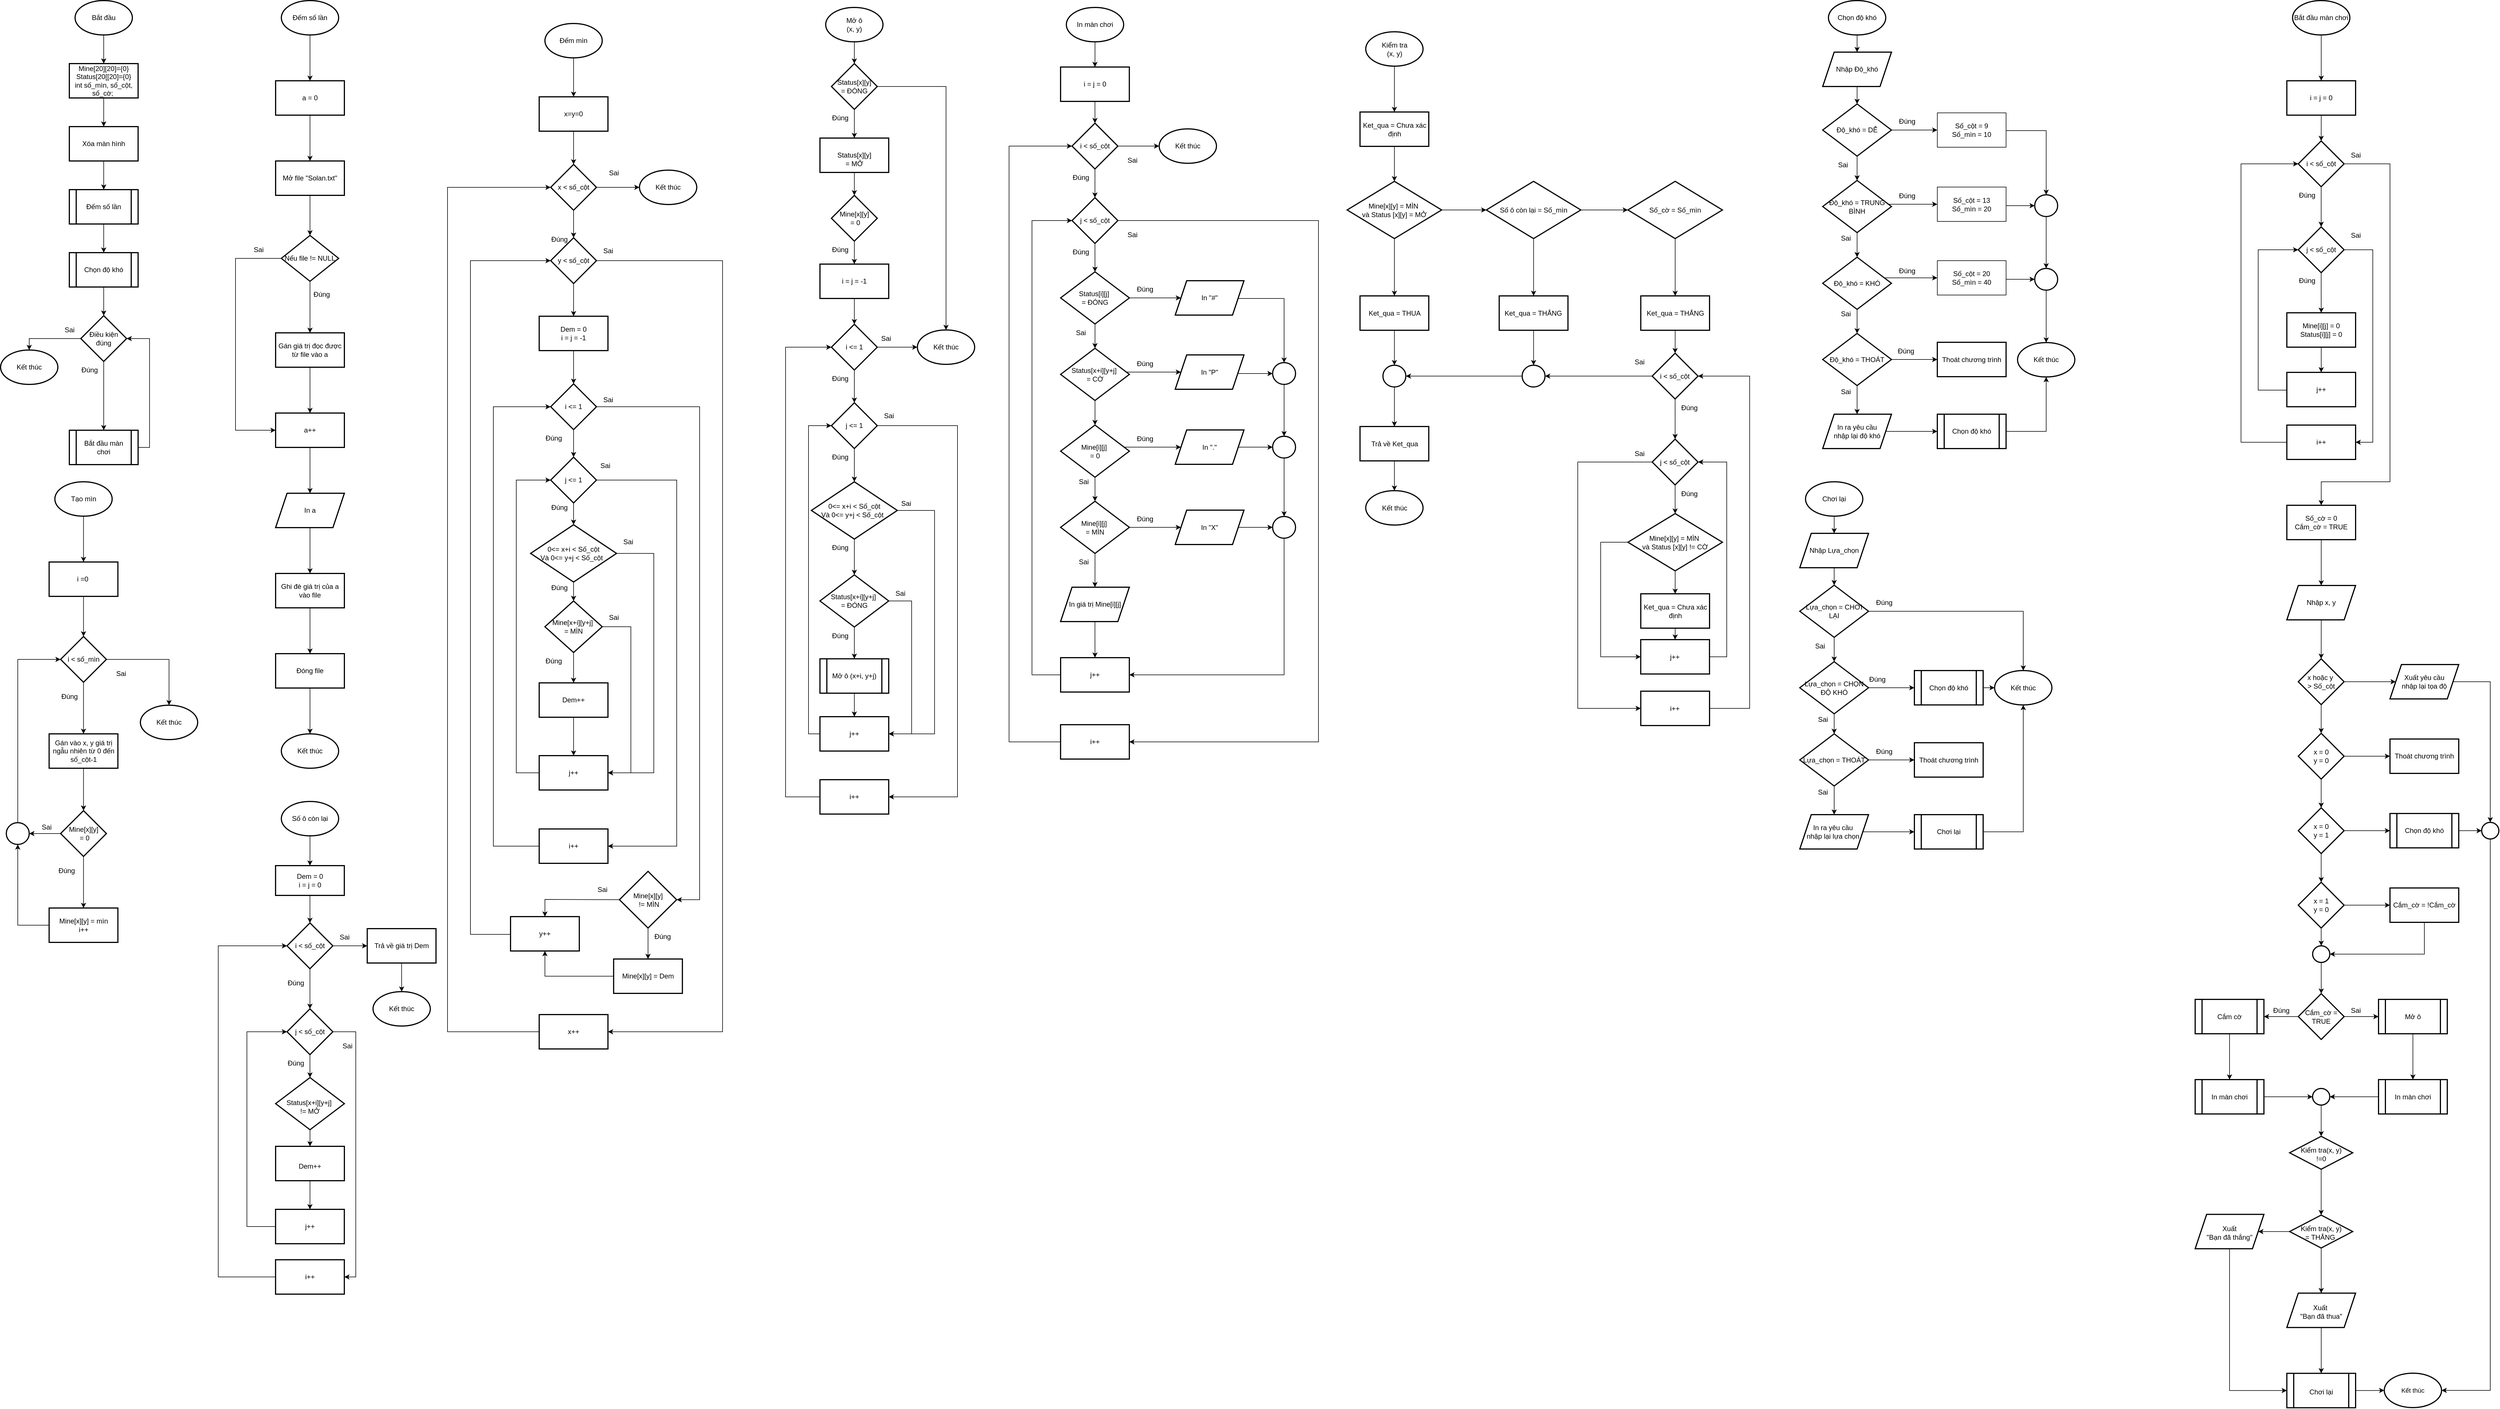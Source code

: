 <mxfile version="22.1.16" type="github">
  <diagram id="C5RBs43oDa-KdzZeNtuy" name="Page-1">
    <mxGraphModel dx="2213" dy="1260" grid="1" gridSize="10" guides="1" tooltips="1" connect="1" arrows="1" fold="1" page="1" pageScale="1" pageWidth="827" pageHeight="1169" math="0" shadow="0">
      <root>
        <mxCell id="WIyWlLk6GJQsqaUBKTNV-0" />
        <mxCell id="WIyWlLk6GJQsqaUBKTNV-1" parent="WIyWlLk6GJQsqaUBKTNV-0" />
        <mxCell id="AY5HIMvqzPKkTlcYIoNA-201" value="" style="group" vertex="1" connectable="0" parent="WIyWlLk6GJQsqaUBKTNV-1">
          <mxGeometry x="480" y="20" width="190" height="1340" as="geometry" />
        </mxCell>
        <mxCell id="AY5HIMvqzPKkTlcYIoNA-23" value="Đếm số lần" style="strokeWidth=2;html=1;shape=mxgraph.flowchart.start_1;whiteSpace=wrap;labelBackgroundColor=none;rounded=0;" vertex="1" parent="AY5HIMvqzPKkTlcYIoNA-201">
          <mxGeometry x="80" width="100" height="60" as="geometry" />
        </mxCell>
        <mxCell id="AY5HIMvqzPKkTlcYIoNA-24" value="a = 0" style="whiteSpace=wrap;html=1;strokeWidth=2;labelBackgroundColor=none;rounded=0;" vertex="1" parent="AY5HIMvqzPKkTlcYIoNA-201">
          <mxGeometry x="70" y="140" width="120" height="60" as="geometry" />
        </mxCell>
        <mxCell id="AY5HIMvqzPKkTlcYIoNA-25" value="" style="edgeStyle=orthogonalEdgeStyle;rounded=0;orthogonalLoop=1;jettySize=auto;html=1;labelBackgroundColor=none;fontColor=default;" edge="1" parent="AY5HIMvqzPKkTlcYIoNA-201" source="AY5HIMvqzPKkTlcYIoNA-23" target="AY5HIMvqzPKkTlcYIoNA-24">
          <mxGeometry relative="1" as="geometry" />
        </mxCell>
        <mxCell id="AY5HIMvqzPKkTlcYIoNA-26" value="Mở file &quot;Solan.txt&quot;" style="whiteSpace=wrap;html=1;strokeWidth=2;labelBackgroundColor=none;rounded=0;" vertex="1" parent="AY5HIMvqzPKkTlcYIoNA-201">
          <mxGeometry x="70" y="280" width="120" height="60" as="geometry" />
        </mxCell>
        <mxCell id="AY5HIMvqzPKkTlcYIoNA-27" value="" style="edgeStyle=orthogonalEdgeStyle;rounded=0;orthogonalLoop=1;jettySize=auto;html=1;labelBackgroundColor=none;fontColor=default;" edge="1" parent="AY5HIMvqzPKkTlcYIoNA-201" source="AY5HIMvqzPKkTlcYIoNA-24" target="AY5HIMvqzPKkTlcYIoNA-26">
          <mxGeometry relative="1" as="geometry" />
        </mxCell>
        <mxCell id="AY5HIMvqzPKkTlcYIoNA-28" value="Nếu file != NULL" style="rhombus;whiteSpace=wrap;html=1;strokeWidth=2;labelBackgroundColor=none;rounded=0;" vertex="1" parent="AY5HIMvqzPKkTlcYIoNA-201">
          <mxGeometry x="80" y="410" width="100" height="80" as="geometry" />
        </mxCell>
        <mxCell id="AY5HIMvqzPKkTlcYIoNA-29" value="" style="edgeStyle=orthogonalEdgeStyle;rounded=0;orthogonalLoop=1;jettySize=auto;html=1;labelBackgroundColor=none;fontColor=default;" edge="1" parent="AY5HIMvqzPKkTlcYIoNA-201" source="AY5HIMvqzPKkTlcYIoNA-26" target="AY5HIMvqzPKkTlcYIoNA-28">
          <mxGeometry relative="1" as="geometry" />
        </mxCell>
        <mxCell id="AY5HIMvqzPKkTlcYIoNA-30" value="Gán giá trị đọc được từ file vào a" style="whiteSpace=wrap;html=1;strokeWidth=2;labelBackgroundColor=none;rounded=0;" vertex="1" parent="AY5HIMvqzPKkTlcYIoNA-201">
          <mxGeometry x="70" y="580" width="120" height="60" as="geometry" />
        </mxCell>
        <mxCell id="AY5HIMvqzPKkTlcYIoNA-31" value="" style="edgeStyle=orthogonalEdgeStyle;rounded=0;orthogonalLoop=1;jettySize=auto;html=1;labelBackgroundColor=none;fontColor=default;" edge="1" parent="AY5HIMvqzPKkTlcYIoNA-201" source="AY5HIMvqzPKkTlcYIoNA-28" target="AY5HIMvqzPKkTlcYIoNA-30">
          <mxGeometry relative="1" as="geometry" />
        </mxCell>
        <mxCell id="AY5HIMvqzPKkTlcYIoNA-32" value="a++" style="whiteSpace=wrap;html=1;strokeWidth=2;labelBackgroundColor=none;rounded=0;" vertex="1" parent="AY5HIMvqzPKkTlcYIoNA-201">
          <mxGeometry x="70" y="720" width="120" height="60" as="geometry" />
        </mxCell>
        <mxCell id="AY5HIMvqzPKkTlcYIoNA-39" style="edgeStyle=orthogonalEdgeStyle;rounded=0;orthogonalLoop=1;jettySize=auto;html=1;exitX=0;exitY=0.5;exitDx=0;exitDy=0;entryX=0;entryY=0.5;entryDx=0;entryDy=0;labelBackgroundColor=none;fontColor=default;" edge="1" parent="AY5HIMvqzPKkTlcYIoNA-201" source="AY5HIMvqzPKkTlcYIoNA-28" target="AY5HIMvqzPKkTlcYIoNA-32">
          <mxGeometry relative="1" as="geometry">
            <Array as="points">
              <mxPoint y="450" />
              <mxPoint y="750" />
            </Array>
          </mxGeometry>
        </mxCell>
        <mxCell id="AY5HIMvqzPKkTlcYIoNA-33" value="" style="edgeStyle=orthogonalEdgeStyle;rounded=0;orthogonalLoop=1;jettySize=auto;html=1;labelBackgroundColor=none;fontColor=default;" edge="1" parent="AY5HIMvqzPKkTlcYIoNA-201" source="AY5HIMvqzPKkTlcYIoNA-30" target="AY5HIMvqzPKkTlcYIoNA-32">
          <mxGeometry relative="1" as="geometry" />
        </mxCell>
        <mxCell id="AY5HIMvqzPKkTlcYIoNA-34" value="In a" style="shape=parallelogram;perimeter=parallelogramPerimeter;whiteSpace=wrap;html=1;fixedSize=1;strokeWidth=2;labelBackgroundColor=none;rounded=0;" vertex="1" parent="AY5HIMvqzPKkTlcYIoNA-201">
          <mxGeometry x="70" y="860" width="120" height="60" as="geometry" />
        </mxCell>
        <mxCell id="AY5HIMvqzPKkTlcYIoNA-35" value="" style="edgeStyle=orthogonalEdgeStyle;rounded=0;orthogonalLoop=1;jettySize=auto;html=1;labelBackgroundColor=none;fontColor=default;" edge="1" parent="AY5HIMvqzPKkTlcYIoNA-201" source="AY5HIMvqzPKkTlcYIoNA-32" target="AY5HIMvqzPKkTlcYIoNA-34">
          <mxGeometry relative="1" as="geometry" />
        </mxCell>
        <mxCell id="AY5HIMvqzPKkTlcYIoNA-37" value="Đúng" style="text;html=1;align=center;verticalAlign=middle;resizable=0;points=[];autosize=1;strokeColor=none;fillColor=none;labelBackgroundColor=none;rounded=0;" vertex="1" parent="AY5HIMvqzPKkTlcYIoNA-201">
          <mxGeometry x="125" y="498" width="50" height="30" as="geometry" />
        </mxCell>
        <mxCell id="AY5HIMvqzPKkTlcYIoNA-40" value="Sai" style="text;html=1;align=center;verticalAlign=middle;resizable=0;points=[];autosize=1;strokeColor=none;fillColor=none;labelBackgroundColor=none;rounded=0;" vertex="1" parent="AY5HIMvqzPKkTlcYIoNA-201">
          <mxGeometry x="20" y="420" width="40" height="30" as="geometry" />
        </mxCell>
        <mxCell id="AY5HIMvqzPKkTlcYIoNA-41" value="Ghi đè giá trị của a vào file" style="whiteSpace=wrap;html=1;strokeWidth=2;labelBackgroundColor=none;rounded=0;" vertex="1" parent="AY5HIMvqzPKkTlcYIoNA-201">
          <mxGeometry x="70" y="1000" width="120" height="60" as="geometry" />
        </mxCell>
        <mxCell id="AY5HIMvqzPKkTlcYIoNA-42" value="" style="edgeStyle=orthogonalEdgeStyle;rounded=0;orthogonalLoop=1;jettySize=auto;html=1;labelBackgroundColor=none;fontColor=default;" edge="1" parent="AY5HIMvqzPKkTlcYIoNA-201" source="AY5HIMvqzPKkTlcYIoNA-34" target="AY5HIMvqzPKkTlcYIoNA-41">
          <mxGeometry relative="1" as="geometry" />
        </mxCell>
        <mxCell id="AY5HIMvqzPKkTlcYIoNA-43" value="Đóng file" style="whiteSpace=wrap;html=1;strokeWidth=2;labelBackgroundColor=none;rounded=0;" vertex="1" parent="AY5HIMvqzPKkTlcYIoNA-201">
          <mxGeometry x="70" y="1140" width="120" height="60" as="geometry" />
        </mxCell>
        <mxCell id="AY5HIMvqzPKkTlcYIoNA-44" value="" style="edgeStyle=orthogonalEdgeStyle;rounded=0;orthogonalLoop=1;jettySize=auto;html=1;labelBackgroundColor=none;fontColor=default;" edge="1" parent="AY5HIMvqzPKkTlcYIoNA-201" source="AY5HIMvqzPKkTlcYIoNA-41" target="AY5HIMvqzPKkTlcYIoNA-43">
          <mxGeometry relative="1" as="geometry" />
        </mxCell>
        <mxCell id="AY5HIMvqzPKkTlcYIoNA-45" value="Kết thúc" style="strokeWidth=2;html=1;shape=mxgraph.flowchart.start_1;whiteSpace=wrap;labelBackgroundColor=none;rounded=0;" vertex="1" parent="AY5HIMvqzPKkTlcYIoNA-201">
          <mxGeometry x="80" y="1280" width="100" height="60" as="geometry" />
        </mxCell>
        <mxCell id="AY5HIMvqzPKkTlcYIoNA-46" value="" style="edgeStyle=orthogonalEdgeStyle;rounded=0;orthogonalLoop=1;jettySize=auto;html=1;labelBackgroundColor=none;fontColor=default;" edge="1" parent="AY5HIMvqzPKkTlcYIoNA-201" source="AY5HIMvqzPKkTlcYIoNA-43" target="AY5HIMvqzPKkTlcYIoNA-45">
          <mxGeometry relative="1" as="geometry" />
        </mxCell>
        <mxCell id="AY5HIMvqzPKkTlcYIoNA-202" value="" style="group" vertex="1" connectable="0" parent="WIyWlLk6GJQsqaUBKTNV-1">
          <mxGeometry x="70" y="20" width="240" height="810" as="geometry" />
        </mxCell>
        <mxCell id="AY5HIMvqzPKkTlcYIoNA-0" value="Bắt đầu" style="strokeWidth=2;html=1;shape=mxgraph.flowchart.start_1;whiteSpace=wrap;labelBackgroundColor=none;rounded=0;" vertex="1" parent="AY5HIMvqzPKkTlcYIoNA-202">
          <mxGeometry x="130" width="100" height="60" as="geometry" />
        </mxCell>
        <mxCell id="AY5HIMvqzPKkTlcYIoNA-4" value="Xóa màn hình" style="whiteSpace=wrap;html=1;strokeWidth=2;labelBackgroundColor=none;rounded=0;" vertex="1" parent="AY5HIMvqzPKkTlcYIoNA-202">
          <mxGeometry x="120" y="220" width="120" height="60" as="geometry" />
        </mxCell>
        <mxCell id="AY5HIMvqzPKkTlcYIoNA-6" value="Chọn độ khó" style="shape=process;whiteSpace=wrap;html=1;backgroundOutline=1;strokeWidth=2;labelBackgroundColor=none;rounded=0;" vertex="1" parent="AY5HIMvqzPKkTlcYIoNA-202">
          <mxGeometry x="120" y="440" width="120" height="60" as="geometry" />
        </mxCell>
        <mxCell id="AY5HIMvqzPKkTlcYIoNA-8" value="Điều kiện đúng" style="rhombus;whiteSpace=wrap;html=1;strokeWidth=2;labelBackgroundColor=none;rounded=0;" vertex="1" parent="AY5HIMvqzPKkTlcYIoNA-202">
          <mxGeometry x="140" y="550" width="80" height="80" as="geometry" />
        </mxCell>
        <mxCell id="AY5HIMvqzPKkTlcYIoNA-9" value="" style="edgeStyle=orthogonalEdgeStyle;rounded=0;orthogonalLoop=1;jettySize=auto;html=1;labelBackgroundColor=none;fontColor=default;" edge="1" parent="AY5HIMvqzPKkTlcYIoNA-202" source="AY5HIMvqzPKkTlcYIoNA-6" target="AY5HIMvqzPKkTlcYIoNA-8">
          <mxGeometry relative="1" as="geometry" />
        </mxCell>
        <mxCell id="AY5HIMvqzPKkTlcYIoNA-14" style="edgeStyle=orthogonalEdgeStyle;rounded=0;orthogonalLoop=1;jettySize=auto;html=1;exitX=1;exitY=0.5;exitDx=0;exitDy=0;entryX=1;entryY=0.5;entryDx=0;entryDy=0;labelBackgroundColor=none;fontColor=default;" edge="1" parent="AY5HIMvqzPKkTlcYIoNA-202" source="AY5HIMvqzPKkTlcYIoNA-10" target="AY5HIMvqzPKkTlcYIoNA-8">
          <mxGeometry relative="1" as="geometry" />
        </mxCell>
        <mxCell id="AY5HIMvqzPKkTlcYIoNA-10" value="Bắt đầu màn chơi" style="shape=process;whiteSpace=wrap;html=1;backgroundOutline=1;strokeWidth=2;labelBackgroundColor=none;rounded=0;" vertex="1" parent="AY5HIMvqzPKkTlcYIoNA-202">
          <mxGeometry x="120" y="750" width="120" height="60" as="geometry" />
        </mxCell>
        <mxCell id="AY5HIMvqzPKkTlcYIoNA-11" value="" style="edgeStyle=orthogonalEdgeStyle;rounded=0;orthogonalLoop=1;jettySize=auto;html=1;labelBackgroundColor=none;fontColor=default;" edge="1" parent="AY5HIMvqzPKkTlcYIoNA-202" source="AY5HIMvqzPKkTlcYIoNA-8" target="AY5HIMvqzPKkTlcYIoNA-10">
          <mxGeometry relative="1" as="geometry" />
        </mxCell>
        <mxCell id="AY5HIMvqzPKkTlcYIoNA-13" value="Đúng" style="text;html=1;align=center;verticalAlign=middle;resizable=0;points=[];autosize=1;strokeColor=none;fillColor=none;labelBackgroundColor=none;rounded=0;" vertex="1" parent="AY5HIMvqzPKkTlcYIoNA-202">
          <mxGeometry x="130" y="630" width="50" height="30" as="geometry" />
        </mxCell>
        <mxCell id="AY5HIMvqzPKkTlcYIoNA-17" value="Kết thúc" style="strokeWidth=2;html=1;shape=mxgraph.flowchart.start_1;whiteSpace=wrap;labelBackgroundColor=none;rounded=0;" vertex="1" parent="AY5HIMvqzPKkTlcYIoNA-202">
          <mxGeometry y="610" width="100" height="60" as="geometry" />
        </mxCell>
        <mxCell id="AY5HIMvqzPKkTlcYIoNA-18" style="edgeStyle=orthogonalEdgeStyle;rounded=0;orthogonalLoop=1;jettySize=auto;html=1;exitX=0;exitY=0.5;exitDx=0;exitDy=0;entryX=0.5;entryY=0;entryDx=0;entryDy=0;entryPerimeter=0;labelBackgroundColor=none;fontColor=default;" edge="1" parent="AY5HIMvqzPKkTlcYIoNA-202" source="AY5HIMvqzPKkTlcYIoNA-8" target="AY5HIMvqzPKkTlcYIoNA-17">
          <mxGeometry relative="1" as="geometry" />
        </mxCell>
        <mxCell id="AY5HIMvqzPKkTlcYIoNA-22" value="" style="edgeStyle=orthogonalEdgeStyle;rounded=0;orthogonalLoop=1;jettySize=auto;html=1;labelBackgroundColor=none;fontColor=default;" edge="1" parent="AY5HIMvqzPKkTlcYIoNA-202" source="AY5HIMvqzPKkTlcYIoNA-20" target="AY5HIMvqzPKkTlcYIoNA-6">
          <mxGeometry relative="1" as="geometry" />
        </mxCell>
        <mxCell id="AY5HIMvqzPKkTlcYIoNA-20" value="Đếm số lần" style="shape=process;whiteSpace=wrap;html=1;backgroundOutline=1;strokeWidth=2;labelBackgroundColor=none;rounded=0;" vertex="1" parent="AY5HIMvqzPKkTlcYIoNA-202">
          <mxGeometry x="120" y="330" width="120" height="60" as="geometry" />
        </mxCell>
        <mxCell id="AY5HIMvqzPKkTlcYIoNA-21" value="" style="edgeStyle=orthogonalEdgeStyle;rounded=0;orthogonalLoop=1;jettySize=auto;html=1;labelBackgroundColor=none;fontColor=default;" edge="1" parent="AY5HIMvqzPKkTlcYIoNA-202" source="AY5HIMvqzPKkTlcYIoNA-4" target="AY5HIMvqzPKkTlcYIoNA-20">
          <mxGeometry relative="1" as="geometry" />
        </mxCell>
        <mxCell id="AY5HIMvqzPKkTlcYIoNA-38" value="Sai" style="text;html=1;align=center;verticalAlign=middle;resizable=0;points=[];autosize=1;strokeColor=none;fillColor=none;labelBackgroundColor=none;rounded=0;" vertex="1" parent="AY5HIMvqzPKkTlcYIoNA-202">
          <mxGeometry x="100" y="560" width="40" height="30" as="geometry" />
        </mxCell>
        <mxCell id="AY5HIMvqzPKkTlcYIoNA-52" value="" style="edgeStyle=orthogonalEdgeStyle;orthogonalLoop=1;jettySize=auto;html=1;" edge="1" parent="AY5HIMvqzPKkTlcYIoNA-202" source="AY5HIMvqzPKkTlcYIoNA-50" target="AY5HIMvqzPKkTlcYIoNA-4">
          <mxGeometry relative="1" as="geometry" />
        </mxCell>
        <mxCell id="AY5HIMvqzPKkTlcYIoNA-50" value="Mine[20][20]={0}&lt;br&gt;Status[20[[20]={0}&lt;br&gt;int số_mìn, số_cột, số_cờ;&amp;nbsp;" style="whiteSpace=wrap;html=1;strokeWidth=2;labelBackgroundColor=none;rounded=0;" vertex="1" parent="AY5HIMvqzPKkTlcYIoNA-202">
          <mxGeometry x="120" y="110" width="120" height="60" as="geometry" />
        </mxCell>
        <mxCell id="AY5HIMvqzPKkTlcYIoNA-51" value="" style="edgeStyle=orthogonalEdgeStyle;orthogonalLoop=1;jettySize=auto;html=1;" edge="1" parent="AY5HIMvqzPKkTlcYIoNA-202" source="AY5HIMvqzPKkTlcYIoNA-0" target="AY5HIMvqzPKkTlcYIoNA-50">
          <mxGeometry relative="1" as="geometry" />
        </mxCell>
        <mxCell id="AY5HIMvqzPKkTlcYIoNA-208" value="" style="edgeStyle=elbowEdgeStyle;orthogonalLoop=1;jettySize=auto;elbow=vertical;html=1;" edge="1" parent="WIyWlLk6GJQsqaUBKTNV-1" source="AY5HIMvqzPKkTlcYIoNA-204" target="AY5HIMvqzPKkTlcYIoNA-207">
          <mxGeometry relative="1" as="geometry" />
        </mxCell>
        <mxCell id="AY5HIMvqzPKkTlcYIoNA-204" value="Mở ô&lt;br&gt;(x, y)" style="strokeWidth=2;html=1;shape=mxgraph.flowchart.start_1;whiteSpace=wrap;" vertex="1" parent="WIyWlLk6GJQsqaUBKTNV-1">
          <mxGeometry x="1510" y="32" width="100" height="60" as="geometry" />
        </mxCell>
        <mxCell id="AY5HIMvqzPKkTlcYIoNA-210" value="" style="edgeStyle=elbowEdgeStyle;orthogonalLoop=1;jettySize=auto;elbow=vertical;html=1;" edge="1" parent="WIyWlLk6GJQsqaUBKTNV-1" source="AY5HIMvqzPKkTlcYIoNA-207" target="AY5HIMvqzPKkTlcYIoNA-209">
          <mxGeometry relative="1" as="geometry" />
        </mxCell>
        <mxCell id="AY5HIMvqzPKkTlcYIoNA-207" value="Status[x][y]&lt;br&gt;= ĐÓNG" style="rhombus;whiteSpace=wrap;html=1;strokeWidth=2;" vertex="1" parent="WIyWlLk6GJQsqaUBKTNV-1">
          <mxGeometry x="1520" y="130" width="80" height="80" as="geometry" />
        </mxCell>
        <mxCell id="AY5HIMvqzPKkTlcYIoNA-213" value="" style="edgeStyle=elbowEdgeStyle;orthogonalLoop=1;jettySize=auto;elbow=vertical;html=1;" edge="1" parent="WIyWlLk6GJQsqaUBKTNV-1" source="AY5HIMvqzPKkTlcYIoNA-209" target="AY5HIMvqzPKkTlcYIoNA-212">
          <mxGeometry relative="1" as="geometry" />
        </mxCell>
        <mxCell id="AY5HIMvqzPKkTlcYIoNA-209" value="&lt;br&gt;&lt;span style=&quot;color: rgb(0, 0, 0); font-family: Helvetica; font-size: 12px; font-style: normal; font-variant-ligatures: normal; font-variant-caps: normal; font-weight: 400; letter-spacing: normal; orphans: 2; text-align: center; text-indent: 0px; text-transform: none; widows: 2; word-spacing: 0px; -webkit-text-stroke-width: 0px; background-color: rgb(251, 251, 251); text-decoration-thickness: initial; text-decoration-style: initial; text-decoration-color: initial; float: none; display: inline !important;&quot;&gt;Status[x][y]&lt;/span&gt;&lt;br style=&quot;border-color: var(--border-color); color: rgb(0, 0, 0); font-family: Helvetica; font-size: 12px; font-style: normal; font-variant-ligatures: normal; font-variant-caps: normal; font-weight: 400; letter-spacing: normal; orphans: 2; text-align: center; text-indent: 0px; text-transform: none; widows: 2; word-spacing: 0px; -webkit-text-stroke-width: 0px; background-color: rgb(251, 251, 251); text-decoration-thickness: initial; text-decoration-style: initial; text-decoration-color: initial;&quot;&gt;&lt;span style=&quot;color: rgb(0, 0, 0); font-family: Helvetica; font-size: 12px; font-style: normal; font-variant-ligatures: normal; font-variant-caps: normal; font-weight: 400; letter-spacing: normal; orphans: 2; text-align: center; text-indent: 0px; text-transform: none; widows: 2; word-spacing: 0px; -webkit-text-stroke-width: 0px; background-color: rgb(251, 251, 251); text-decoration-thickness: initial; text-decoration-style: initial; text-decoration-color: initial; float: none; display: inline !important;&quot;&gt;= MỞ&lt;/span&gt;" style="whiteSpace=wrap;html=1;strokeWidth=2;" vertex="1" parent="WIyWlLk6GJQsqaUBKTNV-1">
          <mxGeometry x="1500" y="260" width="120" height="60" as="geometry" />
        </mxCell>
        <mxCell id="AY5HIMvqzPKkTlcYIoNA-211" value="Đúng" style="text;html=1;align=center;verticalAlign=middle;resizable=0;points=[];autosize=1;strokeColor=none;fillColor=none;" vertex="1" parent="WIyWlLk6GJQsqaUBKTNV-1">
          <mxGeometry x="1510" y="210" width="50" height="30" as="geometry" />
        </mxCell>
        <mxCell id="AY5HIMvqzPKkTlcYIoNA-253" value="" style="edgeStyle=elbowEdgeStyle;orthogonalLoop=1;jettySize=auto;elbow=vertical;html=1;" edge="1" parent="WIyWlLk6GJQsqaUBKTNV-1" source="AY5HIMvqzPKkTlcYIoNA-212" target="AY5HIMvqzPKkTlcYIoNA-227">
          <mxGeometry relative="1" as="geometry" />
        </mxCell>
        <mxCell id="AY5HIMvqzPKkTlcYIoNA-212" value="Mine[x][y]&lt;br&gt;&amp;nbsp;= 0" style="rhombus;whiteSpace=wrap;html=1;strokeWidth=2;" vertex="1" parent="WIyWlLk6GJQsqaUBKTNV-1">
          <mxGeometry x="1520" y="360" width="80" height="80" as="geometry" />
        </mxCell>
        <mxCell id="AY5HIMvqzPKkTlcYIoNA-225" value="" style="group" vertex="1" connectable="0" parent="WIyWlLk6GJQsqaUBKTNV-1">
          <mxGeometry x="850" y="60" width="480" height="1790" as="geometry" />
        </mxCell>
        <mxCell id="AY5HIMvqzPKkTlcYIoNA-110" value="Đếm mìn" style="strokeWidth=2;html=1;shape=mxgraph.flowchart.start_1;whiteSpace=wrap;" vertex="1" parent="AY5HIMvqzPKkTlcYIoNA-225">
          <mxGeometry x="170" width="100" height="60" as="geometry" />
        </mxCell>
        <mxCell id="AY5HIMvqzPKkTlcYIoNA-113" value="x &amp;lt; số_cột" style="rhombus;whiteSpace=wrap;html=1;strokeWidth=2;" vertex="1" parent="AY5HIMvqzPKkTlcYIoNA-225">
          <mxGeometry x="180" y="246" width="80" height="80" as="geometry" />
        </mxCell>
        <mxCell id="AY5HIMvqzPKkTlcYIoNA-199" style="edgeStyle=elbowEdgeStyle;orthogonalLoop=1;jettySize=auto;elbow=vertical;html=1;exitX=0;exitY=0.5;exitDx=0;exitDy=0;entryX=0;entryY=0.5;entryDx=0;entryDy=0;rounded=0;curved=0;" edge="1" parent="AY5HIMvqzPKkTlcYIoNA-225" source="AY5HIMvqzPKkTlcYIoNA-115" target="AY5HIMvqzPKkTlcYIoNA-113">
          <mxGeometry relative="1" as="geometry">
            <Array as="points">
              <mxPoint y="972" />
            </Array>
          </mxGeometry>
        </mxCell>
        <mxCell id="AY5HIMvqzPKkTlcYIoNA-115" value="x++" style="whiteSpace=wrap;html=1;strokeWidth=2;" vertex="1" parent="AY5HIMvqzPKkTlcYIoNA-225">
          <mxGeometry x="160" y="1730" width="120" height="60" as="geometry" />
        </mxCell>
        <mxCell id="AY5HIMvqzPKkTlcYIoNA-116" value="Đúng" style="text;html=1;align=center;verticalAlign=middle;resizable=0;points=[];autosize=1;strokeColor=none;fillColor=none;" vertex="1" parent="AY5HIMvqzPKkTlcYIoNA-225">
          <mxGeometry x="170" y="362" width="50" height="30" as="geometry" />
        </mxCell>
        <mxCell id="AY5HIMvqzPKkTlcYIoNA-117" value="Sai" style="text;html=1;align=center;verticalAlign=middle;resizable=0;points=[];autosize=1;strokeColor=none;fillColor=none;" vertex="1" parent="AY5HIMvqzPKkTlcYIoNA-225">
          <mxGeometry x="270" y="246" width="40" height="30" as="geometry" />
        </mxCell>
        <mxCell id="AY5HIMvqzPKkTlcYIoNA-122" value="" style="edgeStyle=orthogonalEdgeStyle;orthogonalLoop=1;jettySize=auto;html=1;" edge="1" parent="AY5HIMvqzPKkTlcYIoNA-225" source="AY5HIMvqzPKkTlcYIoNA-120" target="AY5HIMvqzPKkTlcYIoNA-113">
          <mxGeometry relative="1" as="geometry" />
        </mxCell>
        <mxCell id="AY5HIMvqzPKkTlcYIoNA-120" value="x=y=0" style="whiteSpace=wrap;html=1;strokeWidth=2;" vertex="1" parent="AY5HIMvqzPKkTlcYIoNA-225">
          <mxGeometry x="160" y="128" width="120" height="60" as="geometry" />
        </mxCell>
        <mxCell id="AY5HIMvqzPKkTlcYIoNA-121" value="" style="edgeStyle=orthogonalEdgeStyle;orthogonalLoop=1;jettySize=auto;html=1;" edge="1" parent="AY5HIMvqzPKkTlcYIoNA-225" source="AY5HIMvqzPKkTlcYIoNA-110" target="AY5HIMvqzPKkTlcYIoNA-120">
          <mxGeometry relative="1" as="geometry" />
        </mxCell>
        <mxCell id="AY5HIMvqzPKkTlcYIoNA-123" style="edgeStyle=orthogonalEdgeStyle;orthogonalLoop=1;jettySize=auto;html=1;exitX=1;exitY=0.5;exitDx=0;exitDy=0;rounded=0;entryX=1;entryY=0.5;entryDx=0;entryDy=0;curved=0;" edge="1" source="AY5HIMvqzPKkTlcYIoNA-124" parent="AY5HIMvqzPKkTlcYIoNA-225" target="AY5HIMvqzPKkTlcYIoNA-115">
          <mxGeometry relative="1" as="geometry">
            <mxPoint x="340" y="742" as="targetPoint" />
            <Array as="points">
              <mxPoint x="480" y="414" />
              <mxPoint x="480" y="1760" />
            </Array>
          </mxGeometry>
        </mxCell>
        <mxCell id="AY5HIMvqzPKkTlcYIoNA-124" value="y &amp;lt; số_cột" style="rhombus;whiteSpace=wrap;html=1;strokeWidth=2;" vertex="1" parent="AY5HIMvqzPKkTlcYIoNA-225">
          <mxGeometry x="180" y="374" width="80" height="80" as="geometry" />
        </mxCell>
        <mxCell id="AY5HIMvqzPKkTlcYIoNA-129" style="edgeStyle=orthogonalEdgeStyle;orthogonalLoop=1;jettySize=auto;html=1;exitX=0.5;exitY=1;exitDx=0;exitDy=0;entryX=0.5;entryY=0;entryDx=0;entryDy=0;" edge="1" parent="AY5HIMvqzPKkTlcYIoNA-225" source="AY5HIMvqzPKkTlcYIoNA-113" target="AY5HIMvqzPKkTlcYIoNA-124">
          <mxGeometry relative="1" as="geometry" />
        </mxCell>
        <mxCell id="AY5HIMvqzPKkTlcYIoNA-125" style="edgeStyle=orthogonalEdgeStyle;orthogonalLoop=1;jettySize=auto;html=1;exitX=0;exitY=0.5;exitDx=0;exitDy=0;entryX=0;entryY=0.5;entryDx=0;entryDy=0;rounded=0;" edge="1" source="AY5HIMvqzPKkTlcYIoNA-126" target="AY5HIMvqzPKkTlcYIoNA-124" parent="AY5HIMvqzPKkTlcYIoNA-225">
          <mxGeometry relative="1" as="geometry">
            <Array as="points">
              <mxPoint x="40" y="1590" />
              <mxPoint x="40" y="414" />
            </Array>
          </mxGeometry>
        </mxCell>
        <mxCell id="AY5HIMvqzPKkTlcYIoNA-126" value="y++" style="whiteSpace=wrap;html=1;strokeWidth=2;" vertex="1" parent="AY5HIMvqzPKkTlcYIoNA-225">
          <mxGeometry x="110" y="1559" width="120" height="60" as="geometry" />
        </mxCell>
        <mxCell id="AY5HIMvqzPKkTlcYIoNA-127" value="Đúng" style="text;html=1;align=center;verticalAlign=middle;resizable=0;points=[];autosize=1;strokeColor=none;fillColor=none;" vertex="1" parent="AY5HIMvqzPKkTlcYIoNA-225">
          <mxGeometry x="170" y="502" width="50" height="30" as="geometry" />
        </mxCell>
        <mxCell id="AY5HIMvqzPKkTlcYIoNA-128" value="Sai" style="text;html=1;align=center;verticalAlign=middle;resizable=0;points=[];autosize=1;strokeColor=none;fillColor=none;" vertex="1" parent="AY5HIMvqzPKkTlcYIoNA-225">
          <mxGeometry x="260" y="382" width="40" height="30" as="geometry" />
        </mxCell>
        <mxCell id="AY5HIMvqzPKkTlcYIoNA-143" value="Dem = 0&lt;br&gt;i = j = -1" style="whiteSpace=wrap;html=1;strokeWidth=2;" vertex="1" parent="AY5HIMvqzPKkTlcYIoNA-225">
          <mxGeometry x="160" y="511" width="120" height="60" as="geometry" />
        </mxCell>
        <mxCell id="AY5HIMvqzPKkTlcYIoNA-144" value="" style="edgeStyle=orthogonalEdgeStyle;orthogonalLoop=1;jettySize=auto;html=1;" edge="1" parent="AY5HIMvqzPKkTlcYIoNA-225" source="AY5HIMvqzPKkTlcYIoNA-124" target="AY5HIMvqzPKkTlcYIoNA-143">
          <mxGeometry relative="1" as="geometry" />
        </mxCell>
        <mxCell id="AY5HIMvqzPKkTlcYIoNA-160" value="i &amp;lt;= 1" style="rhombus;whiteSpace=wrap;html=1;strokeWidth=2;" vertex="1" parent="AY5HIMvqzPKkTlcYIoNA-225">
          <mxGeometry x="180" y="629" width="80" height="80" as="geometry" />
        </mxCell>
        <mxCell id="AY5HIMvqzPKkTlcYIoNA-172" value="" style="edgeStyle=orthogonalEdgeStyle;orthogonalLoop=1;jettySize=auto;html=1;" edge="1" parent="AY5HIMvqzPKkTlcYIoNA-225" source="AY5HIMvqzPKkTlcYIoNA-143" target="AY5HIMvqzPKkTlcYIoNA-160">
          <mxGeometry relative="1" as="geometry" />
        </mxCell>
        <mxCell id="AY5HIMvqzPKkTlcYIoNA-161" style="edgeStyle=orthogonalEdgeStyle;orthogonalLoop=1;jettySize=auto;html=1;exitX=0;exitY=0.5;exitDx=0;exitDy=0;entryX=0;entryY=0.5;entryDx=0;entryDy=0;rounded=0;" edge="1" source="AY5HIMvqzPKkTlcYIoNA-162" target="AY5HIMvqzPKkTlcYIoNA-160" parent="AY5HIMvqzPKkTlcYIoNA-225">
          <mxGeometry relative="1" as="geometry">
            <Array as="points">
              <mxPoint x="80" y="1436" />
              <mxPoint x="80" y="669" />
            </Array>
          </mxGeometry>
        </mxCell>
        <mxCell id="AY5HIMvqzPKkTlcYIoNA-162" value="i++" style="whiteSpace=wrap;html=1;strokeWidth=2;" vertex="1" parent="AY5HIMvqzPKkTlcYIoNA-225">
          <mxGeometry x="160" y="1406" width="120" height="60" as="geometry" />
        </mxCell>
        <mxCell id="AY5HIMvqzPKkTlcYIoNA-163" value="Đúng" style="text;html=1;align=center;verticalAlign=middle;resizable=0;points=[];autosize=1;strokeColor=none;fillColor=none;" vertex="1" parent="AY5HIMvqzPKkTlcYIoNA-225">
          <mxGeometry x="169.909" y="830.0" width="50" height="30" as="geometry" />
        </mxCell>
        <mxCell id="AY5HIMvqzPKkTlcYIoNA-164" value="Sai" style="text;html=1;align=center;verticalAlign=middle;resizable=0;points=[];autosize=1;strokeColor=none;fillColor=none;" vertex="1" parent="AY5HIMvqzPKkTlcYIoNA-225">
          <mxGeometry x="254.999" y="757.0" width="40" height="30" as="geometry" />
        </mxCell>
        <mxCell id="AY5HIMvqzPKkTlcYIoNA-194" style="edgeStyle=orthogonalEdgeStyle;orthogonalLoop=1;jettySize=auto;html=1;exitX=1;exitY=0.5;exitDx=0;exitDy=0;entryX=1;entryY=0.5;entryDx=0;entryDy=0;rounded=0;curved=0;" edge="1" parent="AY5HIMvqzPKkTlcYIoNA-225" source="AY5HIMvqzPKkTlcYIoNA-166" target="AY5HIMvqzPKkTlcYIoNA-162">
          <mxGeometry relative="1" as="geometry">
            <Array as="points">
              <mxPoint x="400" y="797" />
              <mxPoint x="400" y="1436" />
            </Array>
          </mxGeometry>
        </mxCell>
        <mxCell id="AY5HIMvqzPKkTlcYIoNA-166" value="j &amp;lt;= 1" style="rhombus;whiteSpace=wrap;html=1;strokeWidth=2;" vertex="1" parent="AY5HIMvqzPKkTlcYIoNA-225">
          <mxGeometry x="180" y="757" width="80" height="80" as="geometry" />
        </mxCell>
        <mxCell id="AY5HIMvqzPKkTlcYIoNA-159" style="edgeStyle=orthogonalEdgeStyle;orthogonalLoop=1;jettySize=auto;html=1;exitX=0.5;exitY=1;exitDx=0;exitDy=0;entryX=0.5;entryY=0;entryDx=0;entryDy=0;" edge="1" source="AY5HIMvqzPKkTlcYIoNA-160" target="AY5HIMvqzPKkTlcYIoNA-166" parent="AY5HIMvqzPKkTlcYIoNA-225">
          <mxGeometry relative="1" as="geometry" />
        </mxCell>
        <mxCell id="AY5HIMvqzPKkTlcYIoNA-167" style="edgeStyle=orthogonalEdgeStyle;orthogonalLoop=1;jettySize=auto;html=1;exitX=0;exitY=0.5;exitDx=0;exitDy=0;entryX=0;entryY=0.5;entryDx=0;entryDy=0;rounded=0;" edge="1" source="AY5HIMvqzPKkTlcYIoNA-169" target="AY5HIMvqzPKkTlcYIoNA-166" parent="AY5HIMvqzPKkTlcYIoNA-225">
          <mxGeometry relative="1" as="geometry">
            <Array as="points">
              <mxPoint x="120" y="1308" />
              <mxPoint x="120" y="797" />
            </Array>
          </mxGeometry>
        </mxCell>
        <mxCell id="AY5HIMvqzPKkTlcYIoNA-169" value="j++" style="whiteSpace=wrap;html=1;strokeWidth=2;" vertex="1" parent="AY5HIMvqzPKkTlcYIoNA-225">
          <mxGeometry x="160" y="1278" width="120" height="60" as="geometry" />
        </mxCell>
        <mxCell id="AY5HIMvqzPKkTlcYIoNA-170" value="Đúng" style="text;html=1;align=center;verticalAlign=middle;resizable=0;points=[];autosize=1;strokeColor=none;fillColor=none;" vertex="1" parent="AY5HIMvqzPKkTlcYIoNA-225">
          <mxGeometry x="169.909" y="970.0" width="50" height="30" as="geometry" />
        </mxCell>
        <mxCell id="AY5HIMvqzPKkTlcYIoNA-189" style="edgeStyle=orthogonalEdgeStyle;orthogonalLoop=1;jettySize=auto;html=1;exitX=1;exitY=0.5;exitDx=0;exitDy=0;entryX=1;entryY=0.5;entryDx=0;entryDy=0;rounded=0;curved=0;" edge="1" parent="AY5HIMvqzPKkTlcYIoNA-225" source="AY5HIMvqzPKkTlcYIoNA-176" target="AY5HIMvqzPKkTlcYIoNA-169">
          <mxGeometry relative="1" as="geometry">
            <Array as="points">
              <mxPoint x="360" y="925" />
              <mxPoint x="360" y="1308" />
            </Array>
          </mxGeometry>
        </mxCell>
        <mxCell id="AY5HIMvqzPKkTlcYIoNA-176" value="0&amp;lt;= x+i &amp;lt; Số_cột&lt;br&gt;Và 0&amp;lt;= y+j &amp;lt; Số_cột&amp;nbsp;&amp;nbsp;" style="rhombus;whiteSpace=wrap;html=1;strokeWidth=2;" vertex="1" parent="AY5HIMvqzPKkTlcYIoNA-225">
          <mxGeometry x="145" y="875" width="150" height="100" as="geometry" />
        </mxCell>
        <mxCell id="AY5HIMvqzPKkTlcYIoNA-177" value="" style="edgeStyle=orthogonalEdgeStyle;orthogonalLoop=1;jettySize=auto;html=1;" edge="1" parent="AY5HIMvqzPKkTlcYIoNA-225" source="AY5HIMvqzPKkTlcYIoNA-166" target="AY5HIMvqzPKkTlcYIoNA-176">
          <mxGeometry relative="1" as="geometry" />
        </mxCell>
        <mxCell id="AY5HIMvqzPKkTlcYIoNA-188" style="edgeStyle=orthogonalEdgeStyle;orthogonalLoop=1;jettySize=auto;html=1;exitX=1;exitY=0.5;exitDx=0;exitDy=0;entryX=1;entryY=0.5;entryDx=0;entryDy=0;rounded=0;curved=0;" edge="1" parent="AY5HIMvqzPKkTlcYIoNA-225" source="AY5HIMvqzPKkTlcYIoNA-178" target="AY5HIMvqzPKkTlcYIoNA-169">
          <mxGeometry relative="1" as="geometry">
            <Array as="points">
              <mxPoint x="320" y="1053" />
              <mxPoint x="320" y="1308" />
            </Array>
          </mxGeometry>
        </mxCell>
        <mxCell id="AY5HIMvqzPKkTlcYIoNA-178" value="Mine[x+i][y+j]&amp;nbsp;&lt;br&gt;= MÌN" style="rhombus;whiteSpace=wrap;html=1;strokeWidth=2;" vertex="1" parent="AY5HIMvqzPKkTlcYIoNA-225">
          <mxGeometry x="170" y="1008" width="100" height="90" as="geometry" />
        </mxCell>
        <mxCell id="AY5HIMvqzPKkTlcYIoNA-179" value="" style="edgeStyle=orthogonalEdgeStyle;orthogonalLoop=1;jettySize=auto;html=1;" edge="1" parent="AY5HIMvqzPKkTlcYIoNA-225" source="AY5HIMvqzPKkTlcYIoNA-176" target="AY5HIMvqzPKkTlcYIoNA-178">
          <mxGeometry relative="1" as="geometry" />
        </mxCell>
        <mxCell id="AY5HIMvqzPKkTlcYIoNA-180" value="Đúng" style="text;html=1;align=center;verticalAlign=middle;resizable=0;points=[];autosize=1;strokeColor=none;fillColor=none;" vertex="1" parent="AY5HIMvqzPKkTlcYIoNA-225">
          <mxGeometry x="160" y="1098" width="50" height="30" as="geometry" />
        </mxCell>
        <mxCell id="AY5HIMvqzPKkTlcYIoNA-350" value="" style="edgeStyle=elbowEdgeStyle;orthogonalLoop=1;jettySize=auto;elbow=vertical;html=1;" edge="1" parent="AY5HIMvqzPKkTlcYIoNA-225" source="AY5HIMvqzPKkTlcYIoNA-183" target="AY5HIMvqzPKkTlcYIoNA-169">
          <mxGeometry relative="1" as="geometry" />
        </mxCell>
        <mxCell id="AY5HIMvqzPKkTlcYIoNA-183" value="Dem++" style="whiteSpace=wrap;html=1;strokeWidth=2;" vertex="1" parent="AY5HIMvqzPKkTlcYIoNA-225">
          <mxGeometry x="160" y="1151" width="120" height="60" as="geometry" />
        </mxCell>
        <mxCell id="AY5HIMvqzPKkTlcYIoNA-184" value="" style="edgeStyle=orthogonalEdgeStyle;orthogonalLoop=1;jettySize=auto;html=1;" edge="1" parent="AY5HIMvqzPKkTlcYIoNA-225" source="AY5HIMvqzPKkTlcYIoNA-178" target="AY5HIMvqzPKkTlcYIoNA-183">
          <mxGeometry relative="1" as="geometry" />
        </mxCell>
        <mxCell id="AY5HIMvqzPKkTlcYIoNA-186" value="Đúng" style="text;html=1;align=center;verticalAlign=middle;resizable=0;points=[];autosize=1;strokeColor=none;fillColor=none;" vertex="1" parent="AY5HIMvqzPKkTlcYIoNA-225">
          <mxGeometry x="160" y="709" width="50" height="30" as="geometry" />
        </mxCell>
        <mxCell id="AY5HIMvqzPKkTlcYIoNA-190" value="Sai" style="text;html=1;align=center;verticalAlign=middle;resizable=0;points=[];autosize=1;strokeColor=none;fillColor=none;" vertex="1" parent="AY5HIMvqzPKkTlcYIoNA-225">
          <mxGeometry x="260" y="642" width="40" height="30" as="geometry" />
        </mxCell>
        <mxCell id="AY5HIMvqzPKkTlcYIoNA-191" value="Sai" style="text;html=1;align=center;verticalAlign=middle;resizable=0;points=[];autosize=1;strokeColor=none;fillColor=none;" vertex="1" parent="AY5HIMvqzPKkTlcYIoNA-225">
          <mxGeometry x="270" y="1022" width="40" height="30" as="geometry" />
        </mxCell>
        <mxCell id="AY5HIMvqzPKkTlcYIoNA-171" value="Sai" style="text;html=1;align=center;verticalAlign=middle;resizable=0;points=[];autosize=1;strokeColor=none;fillColor=none;" vertex="1" parent="AY5HIMvqzPKkTlcYIoNA-225">
          <mxGeometry x="294.999" y="890.0" width="40" height="30" as="geometry" />
        </mxCell>
        <mxCell id="AY5HIMvqzPKkTlcYIoNA-197" value="Kết thúc" style="strokeWidth=2;html=1;shape=mxgraph.flowchart.start_1;whiteSpace=wrap;" vertex="1" parent="AY5HIMvqzPKkTlcYIoNA-225">
          <mxGeometry x="335" y="256" width="100" height="60" as="geometry" />
        </mxCell>
        <mxCell id="AY5HIMvqzPKkTlcYIoNA-198" style="edgeStyle=elbowEdgeStyle;orthogonalLoop=1;jettySize=auto;elbow=vertical;html=1;exitX=1;exitY=0.5;exitDx=0;exitDy=0;entryX=0;entryY=0.5;entryDx=0;entryDy=0;entryPerimeter=0;" edge="1" parent="AY5HIMvqzPKkTlcYIoNA-225" source="AY5HIMvqzPKkTlcYIoNA-113" target="AY5HIMvqzPKkTlcYIoNA-197">
          <mxGeometry relative="1" as="geometry" />
        </mxCell>
        <mxCell id="AY5HIMvqzPKkTlcYIoNA-221" style="edgeStyle=elbowEdgeStyle;orthogonalLoop=1;jettySize=auto;elbow=vertical;html=1;exitX=0;exitY=0.5;exitDx=0;exitDy=0;exitPerimeter=0;entryX=0.5;entryY=0;entryDx=0;entryDy=0;rounded=0;curved=0;" edge="1" parent="AY5HIMvqzPKkTlcYIoNA-225" source="AY5HIMvqzPKkTlcYIoNA-216" target="AY5HIMvqzPKkTlcYIoNA-126">
          <mxGeometry relative="1" as="geometry">
            <Array as="points">
              <mxPoint x="240" y="1529" />
            </Array>
          </mxGeometry>
        </mxCell>
        <mxCell id="AY5HIMvqzPKkTlcYIoNA-216" value="Mine[x][y]&lt;br&gt;&amp;nbsp;!= MÌN" style="strokeWidth=2;html=1;shape=mxgraph.flowchart.decision;whiteSpace=wrap;" vertex="1" parent="AY5HIMvqzPKkTlcYIoNA-225">
          <mxGeometry x="300" y="1480" width="99.91" height="99" as="geometry" />
        </mxCell>
        <mxCell id="AY5HIMvqzPKkTlcYIoNA-222" style="edgeStyle=elbowEdgeStyle;orthogonalLoop=1;jettySize=auto;elbow=vertical;html=1;exitX=0;exitY=0.5;exitDx=0;exitDy=0;entryX=0.5;entryY=1;entryDx=0;entryDy=0;rounded=0;curved=0;" edge="1" parent="AY5HIMvqzPKkTlcYIoNA-225" source="AY5HIMvqzPKkTlcYIoNA-217" target="AY5HIMvqzPKkTlcYIoNA-126">
          <mxGeometry relative="1" as="geometry">
            <Array as="points">
              <mxPoint x="230" y="1663" />
            </Array>
          </mxGeometry>
        </mxCell>
        <mxCell id="AY5HIMvqzPKkTlcYIoNA-217" value="Mine[x][y] = Dem" style="whiteSpace=wrap;html=1;strokeWidth=2;" vertex="1" parent="AY5HIMvqzPKkTlcYIoNA-225">
          <mxGeometry x="289.91" y="1633" width="120" height="60" as="geometry" />
        </mxCell>
        <mxCell id="AY5HIMvqzPKkTlcYIoNA-218" value="" style="edgeStyle=elbowEdgeStyle;orthogonalLoop=1;jettySize=auto;elbow=vertical;html=1;" edge="1" parent="AY5HIMvqzPKkTlcYIoNA-225" source="AY5HIMvqzPKkTlcYIoNA-216" target="AY5HIMvqzPKkTlcYIoNA-217">
          <mxGeometry relative="1" as="geometry" />
        </mxCell>
        <mxCell id="AY5HIMvqzPKkTlcYIoNA-220" style="edgeStyle=elbowEdgeStyle;orthogonalLoop=1;jettySize=auto;elbow=vertical;html=1;exitX=1;exitY=0.5;exitDx=0;exitDy=0;entryX=1;entryY=0.5;entryDx=0;entryDy=0;entryPerimeter=0;rounded=0;curved=0;" edge="1" parent="AY5HIMvqzPKkTlcYIoNA-225" source="AY5HIMvqzPKkTlcYIoNA-160" target="AY5HIMvqzPKkTlcYIoNA-216">
          <mxGeometry relative="1" as="geometry">
            <Array as="points">
              <mxPoint x="440" y="1112" />
            </Array>
          </mxGeometry>
        </mxCell>
        <mxCell id="AY5HIMvqzPKkTlcYIoNA-223" value="Đúng" style="text;html=1;align=center;verticalAlign=middle;resizable=0;points=[];autosize=1;strokeColor=none;fillColor=none;" vertex="1" parent="AY5HIMvqzPKkTlcYIoNA-225">
          <mxGeometry x="349.91" y="1579" width="50" height="30" as="geometry" />
        </mxCell>
        <mxCell id="AY5HIMvqzPKkTlcYIoNA-224" value="Sai" style="text;html=1;align=center;verticalAlign=middle;resizable=0;points=[];autosize=1;strokeColor=none;fillColor=none;" vertex="1" parent="AY5HIMvqzPKkTlcYIoNA-225">
          <mxGeometry x="250" y="1497" width="40" height="30" as="geometry" />
        </mxCell>
        <mxCell id="AY5HIMvqzPKkTlcYIoNA-226" value="Đúng" style="text;html=1;align=center;verticalAlign=middle;resizable=0;points=[];autosize=1;strokeColor=none;fillColor=none;" vertex="1" parent="WIyWlLk6GJQsqaUBKTNV-1">
          <mxGeometry x="1509.91" y="665" width="50" height="30" as="geometry" />
        </mxCell>
        <mxCell id="AY5HIMvqzPKkTlcYIoNA-227" value="i = j = -1" style="whiteSpace=wrap;html=1;strokeWidth=2;" vertex="1" parent="WIyWlLk6GJQsqaUBKTNV-1">
          <mxGeometry x="1500" y="480" width="120" height="60" as="geometry" />
        </mxCell>
        <mxCell id="AY5HIMvqzPKkTlcYIoNA-228" value="i &amp;lt;= 1" style="rhombus;whiteSpace=wrap;html=1;strokeWidth=2;" vertex="1" parent="WIyWlLk6GJQsqaUBKTNV-1">
          <mxGeometry x="1520" y="585" width="80" height="80" as="geometry" />
        </mxCell>
        <mxCell id="AY5HIMvqzPKkTlcYIoNA-229" value="" style="edgeStyle=orthogonalEdgeStyle;orthogonalLoop=1;jettySize=auto;html=1;" edge="1" parent="WIyWlLk6GJQsqaUBKTNV-1" source="AY5HIMvqzPKkTlcYIoNA-227" target="AY5HIMvqzPKkTlcYIoNA-228">
          <mxGeometry relative="1" as="geometry" />
        </mxCell>
        <mxCell id="AY5HIMvqzPKkTlcYIoNA-230" style="edgeStyle=orthogonalEdgeStyle;orthogonalLoop=1;jettySize=auto;html=1;exitX=0;exitY=0.5;exitDx=0;exitDy=0;entryX=0;entryY=0.5;entryDx=0;entryDy=0;rounded=0;" edge="1" parent="WIyWlLk6GJQsqaUBKTNV-1" source="AY5HIMvqzPKkTlcYIoNA-231" target="AY5HIMvqzPKkTlcYIoNA-228">
          <mxGeometry relative="1" as="geometry">
            <Array as="points">
              <mxPoint x="1440" y="1410" />
              <mxPoint x="1440" y="625" />
            </Array>
          </mxGeometry>
        </mxCell>
        <mxCell id="AY5HIMvqzPKkTlcYIoNA-231" value="i++" style="whiteSpace=wrap;html=1;strokeWidth=2;" vertex="1" parent="WIyWlLk6GJQsqaUBKTNV-1">
          <mxGeometry x="1500" y="1380" width="120" height="60" as="geometry" />
        </mxCell>
        <mxCell id="AY5HIMvqzPKkTlcYIoNA-232" value="Đúng" style="text;html=1;align=center;verticalAlign=middle;resizable=0;points=[];autosize=1;strokeColor=none;fillColor=none;" vertex="1" parent="WIyWlLk6GJQsqaUBKTNV-1">
          <mxGeometry x="1509.909" y="913.0" width="50" height="30" as="geometry" />
        </mxCell>
        <mxCell id="AY5HIMvqzPKkTlcYIoNA-233" value="Sai" style="text;html=1;align=center;verticalAlign=middle;resizable=0;points=[];autosize=1;strokeColor=none;fillColor=none;" vertex="1" parent="WIyWlLk6GJQsqaUBKTNV-1">
          <mxGeometry x="1594.999" y="595.0" width="40" height="30" as="geometry" />
        </mxCell>
        <mxCell id="AY5HIMvqzPKkTlcYIoNA-234" style="edgeStyle=orthogonalEdgeStyle;orthogonalLoop=1;jettySize=auto;html=1;exitX=1;exitY=0.5;exitDx=0;exitDy=0;entryX=1;entryY=0.5;entryDx=0;entryDy=0;rounded=0;" edge="1" parent="WIyWlLk6GJQsqaUBKTNV-1" source="AY5HIMvqzPKkTlcYIoNA-235" target="AY5HIMvqzPKkTlcYIoNA-231">
          <mxGeometry relative="1" as="geometry">
            <Array as="points">
              <mxPoint x="1740" y="762" />
              <mxPoint x="1740" y="1410" />
            </Array>
          </mxGeometry>
        </mxCell>
        <mxCell id="AY5HIMvqzPKkTlcYIoNA-235" value="j &amp;lt;= 1" style="rhombus;whiteSpace=wrap;html=1;strokeWidth=2;" vertex="1" parent="WIyWlLk6GJQsqaUBKTNV-1">
          <mxGeometry x="1520" y="722" width="80" height="80" as="geometry" />
        </mxCell>
        <mxCell id="AY5HIMvqzPKkTlcYIoNA-236" style="edgeStyle=orthogonalEdgeStyle;orthogonalLoop=1;jettySize=auto;html=1;exitX=0.5;exitY=1;exitDx=0;exitDy=0;entryX=0.5;entryY=0;entryDx=0;entryDy=0;" edge="1" parent="WIyWlLk6GJQsqaUBKTNV-1" source="AY5HIMvqzPKkTlcYIoNA-228" target="AY5HIMvqzPKkTlcYIoNA-235">
          <mxGeometry relative="1" as="geometry" />
        </mxCell>
        <mxCell id="AY5HIMvqzPKkTlcYIoNA-237" style="edgeStyle=orthogonalEdgeStyle;orthogonalLoop=1;jettySize=auto;html=1;exitX=0;exitY=0.5;exitDx=0;exitDy=0;entryX=0;entryY=0.5;entryDx=0;entryDy=0;rounded=0;" edge="1" parent="WIyWlLk6GJQsqaUBKTNV-1" source="AY5HIMvqzPKkTlcYIoNA-238" target="AY5HIMvqzPKkTlcYIoNA-235">
          <mxGeometry relative="1" as="geometry" />
        </mxCell>
        <mxCell id="AY5HIMvqzPKkTlcYIoNA-238" value="j++" style="whiteSpace=wrap;html=1;strokeWidth=2;" vertex="1" parent="WIyWlLk6GJQsqaUBKTNV-1">
          <mxGeometry x="1500" y="1270" width="120" height="60" as="geometry" />
        </mxCell>
        <mxCell id="AY5HIMvqzPKkTlcYIoNA-239" value="Đúng" style="text;html=1;align=center;verticalAlign=middle;resizable=0;points=[];autosize=1;strokeColor=none;fillColor=none;" vertex="1" parent="WIyWlLk6GJQsqaUBKTNV-1">
          <mxGeometry x="1509.909" y="1053.0" width="50" height="30" as="geometry" />
        </mxCell>
        <mxCell id="AY5HIMvqzPKkTlcYIoNA-240" style="edgeStyle=orthogonalEdgeStyle;orthogonalLoop=1;jettySize=auto;html=1;exitX=1;exitY=0.5;exitDx=0;exitDy=0;entryX=1;entryY=0.5;entryDx=0;entryDy=0;rounded=0;" edge="1" parent="WIyWlLk6GJQsqaUBKTNV-1" source="AY5HIMvqzPKkTlcYIoNA-241" target="AY5HIMvqzPKkTlcYIoNA-238">
          <mxGeometry relative="1" as="geometry">
            <Array as="points">
              <mxPoint x="1700" y="910" />
              <mxPoint x="1700" y="1300" />
            </Array>
          </mxGeometry>
        </mxCell>
        <mxCell id="AY5HIMvqzPKkTlcYIoNA-241" value="0&amp;lt;= x+i &amp;lt; Số_cột&lt;br&gt;Và 0&amp;lt;= y+j &amp;lt; Số_cột&amp;nbsp;&amp;nbsp;" style="rhombus;whiteSpace=wrap;html=1;strokeWidth=2;" vertex="1" parent="WIyWlLk6GJQsqaUBKTNV-1">
          <mxGeometry x="1485" y="860" width="150" height="100" as="geometry" />
        </mxCell>
        <mxCell id="AY5HIMvqzPKkTlcYIoNA-242" value="" style="edgeStyle=orthogonalEdgeStyle;orthogonalLoop=1;jettySize=auto;html=1;" edge="1" parent="WIyWlLk6GJQsqaUBKTNV-1" source="AY5HIMvqzPKkTlcYIoNA-235" target="AY5HIMvqzPKkTlcYIoNA-241">
          <mxGeometry relative="1" as="geometry" />
        </mxCell>
        <mxCell id="AY5HIMvqzPKkTlcYIoNA-243" style="edgeStyle=orthogonalEdgeStyle;orthogonalLoop=1;jettySize=auto;html=1;exitX=1;exitY=0.5;exitDx=0;exitDy=0;entryX=1;entryY=0.5;entryDx=0;entryDy=0;rounded=0;" edge="1" parent="WIyWlLk6GJQsqaUBKTNV-1" source="AY5HIMvqzPKkTlcYIoNA-244" target="AY5HIMvqzPKkTlcYIoNA-238">
          <mxGeometry relative="1" as="geometry">
            <Array as="points">
              <mxPoint x="1660" y="1068" />
              <mxPoint x="1660" y="1300" />
            </Array>
          </mxGeometry>
        </mxCell>
        <mxCell id="AY5HIMvqzPKkTlcYIoNA-256" value="" style="edgeStyle=elbowEdgeStyle;orthogonalLoop=1;jettySize=auto;elbow=vertical;html=1;" edge="1" parent="WIyWlLk6GJQsqaUBKTNV-1" source="AY5HIMvqzPKkTlcYIoNA-244" target="AY5HIMvqzPKkTlcYIoNA-255">
          <mxGeometry relative="1" as="geometry" />
        </mxCell>
        <mxCell id="AY5HIMvqzPKkTlcYIoNA-244" value="Status[x+i][y+j]&amp;nbsp;&lt;br&gt;= ĐÓNG" style="rhombus;whiteSpace=wrap;html=1;strokeWidth=2;" vertex="1" parent="WIyWlLk6GJQsqaUBKTNV-1">
          <mxGeometry x="1500" y="1022.5" width="120" height="91" as="geometry" />
        </mxCell>
        <mxCell id="AY5HIMvqzPKkTlcYIoNA-245" value="" style="edgeStyle=orthogonalEdgeStyle;orthogonalLoop=1;jettySize=auto;html=1;" edge="1" parent="WIyWlLk6GJQsqaUBKTNV-1" source="AY5HIMvqzPKkTlcYIoNA-241" target="AY5HIMvqzPKkTlcYIoNA-244">
          <mxGeometry relative="1" as="geometry" />
        </mxCell>
        <mxCell id="AY5HIMvqzPKkTlcYIoNA-246" value="Đúng" style="text;html=1;align=center;verticalAlign=middle;resizable=0;points=[];autosize=1;strokeColor=none;fillColor=none;" vertex="1" parent="WIyWlLk6GJQsqaUBKTNV-1">
          <mxGeometry x="1500" y="1181" width="50" height="30" as="geometry" />
        </mxCell>
        <mxCell id="AY5HIMvqzPKkTlcYIoNA-249" value="Đúng" style="text;html=1;align=center;verticalAlign=middle;resizable=0;points=[];autosize=1;strokeColor=none;fillColor=none;" vertex="1" parent="WIyWlLk6GJQsqaUBKTNV-1">
          <mxGeometry x="1509.91" y="802" width="50" height="30" as="geometry" />
        </mxCell>
        <mxCell id="AY5HIMvqzPKkTlcYIoNA-250" value="Sai" style="text;html=1;align=center;verticalAlign=middle;resizable=0;points=[];autosize=1;strokeColor=none;fillColor=none;" vertex="1" parent="WIyWlLk6GJQsqaUBKTNV-1">
          <mxGeometry x="1600" y="730" width="40" height="30" as="geometry" />
        </mxCell>
        <mxCell id="AY5HIMvqzPKkTlcYIoNA-251" value="Sai" style="text;html=1;align=center;verticalAlign=middle;resizable=0;points=[];autosize=1;strokeColor=none;fillColor=none;" vertex="1" parent="WIyWlLk6GJQsqaUBKTNV-1">
          <mxGeometry x="1620" y="1040" width="40" height="30" as="geometry" />
        </mxCell>
        <mxCell id="AY5HIMvqzPKkTlcYIoNA-252" value="Sai" style="text;html=1;align=center;verticalAlign=middle;resizable=0;points=[];autosize=1;strokeColor=none;fillColor=none;" vertex="1" parent="WIyWlLk6GJQsqaUBKTNV-1">
          <mxGeometry x="1629.999" y="883.0" width="40" height="30" as="geometry" />
        </mxCell>
        <mxCell id="AY5HIMvqzPKkTlcYIoNA-254" value="Đúng" style="text;html=1;align=center;verticalAlign=middle;resizable=0;points=[];autosize=1;strokeColor=none;fillColor=none;" vertex="1" parent="WIyWlLk6GJQsqaUBKTNV-1">
          <mxGeometry x="1509.91" y="440" width="50" height="30" as="geometry" />
        </mxCell>
        <mxCell id="AY5HIMvqzPKkTlcYIoNA-351" value="" style="edgeStyle=elbowEdgeStyle;orthogonalLoop=1;jettySize=auto;elbow=vertical;html=1;" edge="1" parent="WIyWlLk6GJQsqaUBKTNV-1" source="AY5HIMvqzPKkTlcYIoNA-255" target="AY5HIMvqzPKkTlcYIoNA-238">
          <mxGeometry relative="1" as="geometry" />
        </mxCell>
        <mxCell id="AY5HIMvqzPKkTlcYIoNA-255" value="Mở ô (x+i, y+j)" style="shape=process;whiteSpace=wrap;html=1;backgroundOutline=1;strokeWidth=2;" vertex="1" parent="WIyWlLk6GJQsqaUBKTNV-1">
          <mxGeometry x="1500" y="1169" width="120" height="60" as="geometry" />
        </mxCell>
        <mxCell id="AY5HIMvqzPKkTlcYIoNA-257" value="Kết thúc" style="strokeWidth=2;html=1;shape=mxgraph.flowchart.start_1;whiteSpace=wrap;" vertex="1" parent="WIyWlLk6GJQsqaUBKTNV-1">
          <mxGeometry x="1670" y="595" width="100" height="60" as="geometry" />
        </mxCell>
        <mxCell id="AY5HIMvqzPKkTlcYIoNA-258" style="edgeStyle=orthogonalEdgeStyle;orthogonalLoop=1;jettySize=auto;elbow=vertical;html=1;exitX=1;exitY=0.5;exitDx=0;exitDy=0;entryX=0;entryY=0.5;entryDx=0;entryDy=0;entryPerimeter=0;rounded=0;" edge="1" parent="WIyWlLk6GJQsqaUBKTNV-1" source="AY5HIMvqzPKkTlcYIoNA-228" target="AY5HIMvqzPKkTlcYIoNA-257">
          <mxGeometry relative="1" as="geometry" />
        </mxCell>
        <mxCell id="AY5HIMvqzPKkTlcYIoNA-259" style="edgeStyle=orthogonalEdgeStyle;orthogonalLoop=1;jettySize=auto;elbow=vertical;html=1;exitX=1;exitY=0.5;exitDx=0;exitDy=0;entryX=0.5;entryY=0;entryDx=0;entryDy=0;entryPerimeter=0;rounded=0;" edge="1" parent="WIyWlLk6GJQsqaUBKTNV-1" source="AY5HIMvqzPKkTlcYIoNA-207" target="AY5HIMvqzPKkTlcYIoNA-257">
          <mxGeometry relative="1" as="geometry" />
        </mxCell>
        <mxCell id="AY5HIMvqzPKkTlcYIoNA-261" value="Đúng" style="text;html=1;align=center;verticalAlign=middle;resizable=0;points=[];autosize=1;strokeColor=none;fillColor=none;" vertex="1" parent="WIyWlLk6GJQsqaUBKTNV-1">
          <mxGeometry x="1510" y="960" width="50" height="30" as="geometry" />
        </mxCell>
        <mxCell id="AY5HIMvqzPKkTlcYIoNA-262" value="Đúng" style="text;html=1;align=center;verticalAlign=middle;resizable=0;points=[];autosize=1;strokeColor=none;fillColor=none;" vertex="1" parent="WIyWlLk6GJQsqaUBKTNV-1">
          <mxGeometry x="1509.91" y="1113.5" width="50" height="30" as="geometry" />
        </mxCell>
        <mxCell id="AY5HIMvqzPKkTlcYIoNA-263" value="In màn chơi" style="strokeWidth=2;html=1;shape=mxgraph.flowchart.start_1;whiteSpace=wrap;" vertex="1" parent="WIyWlLk6GJQsqaUBKTNV-1">
          <mxGeometry x="1930" y="32" width="100" height="60" as="geometry" />
        </mxCell>
        <mxCell id="AY5HIMvqzPKkTlcYIoNA-265" value="i &amp;lt; số_cột" style="rhombus;whiteSpace=wrap;html=1;strokeWidth=2;" vertex="1" parent="WIyWlLk6GJQsqaUBKTNV-1">
          <mxGeometry x="1939.909" y="234.0" width="80" height="80" as="geometry" />
        </mxCell>
        <mxCell id="AY5HIMvqzPKkTlcYIoNA-266" style="edgeStyle=orthogonalEdgeStyle;orthogonalLoop=1;jettySize=auto;html=1;exitX=0;exitY=0.5;exitDx=0;exitDy=0;entryX=0;entryY=0.5;entryDx=0;entryDy=0;rounded=0;" edge="1" source="AY5HIMvqzPKkTlcYIoNA-267" target="AY5HIMvqzPKkTlcYIoNA-265" parent="WIyWlLk6GJQsqaUBKTNV-1">
          <mxGeometry relative="1" as="geometry">
            <Array as="points">
              <mxPoint x="1830" y="1314" />
              <mxPoint x="1830" y="274" />
            </Array>
          </mxGeometry>
        </mxCell>
        <mxCell id="AY5HIMvqzPKkTlcYIoNA-267" value="i++" style="whiteSpace=wrap;html=1;strokeWidth=2;" vertex="1" parent="WIyWlLk6GJQsqaUBKTNV-1">
          <mxGeometry x="1919.909" y="1284.0" width="120" height="60" as="geometry" />
        </mxCell>
        <mxCell id="AY5HIMvqzPKkTlcYIoNA-268" value="Đúng" style="text;html=1;align=center;verticalAlign=middle;resizable=0;points=[];autosize=1;strokeColor=none;fillColor=none;" vertex="1" parent="WIyWlLk6GJQsqaUBKTNV-1">
          <mxGeometry x="1929.909" y="314.0" width="50" height="30" as="geometry" />
        </mxCell>
        <mxCell id="AY5HIMvqzPKkTlcYIoNA-269" value="Sai" style="text;html=1;align=center;verticalAlign=middle;resizable=0;points=[];autosize=1;strokeColor=none;fillColor=none;" vertex="1" parent="WIyWlLk6GJQsqaUBKTNV-1">
          <mxGeometry x="2024.909" y="284.0" width="40" height="30" as="geometry" />
        </mxCell>
        <mxCell id="AY5HIMvqzPKkTlcYIoNA-270" style="edgeStyle=orthogonalEdgeStyle;orthogonalLoop=1;jettySize=auto;html=1;exitX=1;exitY=0.5;exitDx=0;exitDy=0;rounded=0;entryX=1;entryY=0.5;entryDx=0;entryDy=0;" edge="1" source="AY5HIMvqzPKkTlcYIoNA-271" parent="WIyWlLk6GJQsqaUBKTNV-1" target="AY5HIMvqzPKkTlcYIoNA-267">
          <mxGeometry relative="1" as="geometry">
            <mxPoint x="2099.909" y="684.0" as="targetPoint" />
            <Array as="points">
              <mxPoint x="2370" y="404" />
              <mxPoint x="2370" y="1314" />
            </Array>
          </mxGeometry>
        </mxCell>
        <mxCell id="AY5HIMvqzPKkTlcYIoNA-271" value="j &amp;lt; số_cột" style="rhombus;whiteSpace=wrap;html=1;strokeWidth=2;" vertex="1" parent="WIyWlLk6GJQsqaUBKTNV-1">
          <mxGeometry x="1939.909" y="364.0" width="80" height="80" as="geometry" />
        </mxCell>
        <mxCell id="AY5HIMvqzPKkTlcYIoNA-264" style="edgeStyle=orthogonalEdgeStyle;orthogonalLoop=1;jettySize=auto;html=1;exitX=0.5;exitY=1;exitDx=0;exitDy=0;entryX=0.5;entryY=0;entryDx=0;entryDy=0;" edge="1" source="AY5HIMvqzPKkTlcYIoNA-265" target="AY5HIMvqzPKkTlcYIoNA-271" parent="WIyWlLk6GJQsqaUBKTNV-1">
          <mxGeometry relative="1" as="geometry" />
        </mxCell>
        <mxCell id="AY5HIMvqzPKkTlcYIoNA-353" style="edgeStyle=orthogonalEdgeStyle;orthogonalLoop=1;jettySize=auto;elbow=vertical;html=1;exitX=0;exitY=0.5;exitDx=0;exitDy=0;entryX=0;entryY=0.5;entryDx=0;entryDy=0;rounded=0;" edge="1" parent="WIyWlLk6GJQsqaUBKTNV-1" source="AY5HIMvqzPKkTlcYIoNA-274" target="AY5HIMvqzPKkTlcYIoNA-271">
          <mxGeometry relative="1" as="geometry">
            <Array as="points">
              <mxPoint x="1870" y="1197" />
              <mxPoint x="1870" y="404" />
            </Array>
          </mxGeometry>
        </mxCell>
        <mxCell id="AY5HIMvqzPKkTlcYIoNA-274" value="j++" style="whiteSpace=wrap;html=1;strokeWidth=2;" vertex="1" parent="WIyWlLk6GJQsqaUBKTNV-1">
          <mxGeometry x="1920" y="1167" width="119.91" height="60" as="geometry" />
        </mxCell>
        <mxCell id="AY5HIMvqzPKkTlcYIoNA-275" value="Đúng" style="text;html=1;align=center;verticalAlign=middle;resizable=0;points=[];autosize=1;strokeColor=none;fillColor=none;" vertex="1" parent="WIyWlLk6GJQsqaUBKTNV-1">
          <mxGeometry x="1929.999" y="444.0" width="50" height="30" as="geometry" />
        </mxCell>
        <mxCell id="AY5HIMvqzPKkTlcYIoNA-276" value="Sai" style="text;html=1;align=center;verticalAlign=middle;resizable=0;points=[];autosize=1;strokeColor=none;fillColor=none;" vertex="1" parent="WIyWlLk6GJQsqaUBKTNV-1">
          <mxGeometry x="2024.909" y="414.0" width="40" height="30" as="geometry" />
        </mxCell>
        <mxCell id="AY5HIMvqzPKkTlcYIoNA-280" value="Status[i][j]&amp;nbsp;&lt;br&gt;= ĐÓNG" style="rhombus;whiteSpace=wrap;html=1;strokeWidth=2;" vertex="1" parent="WIyWlLk6GJQsqaUBKTNV-1">
          <mxGeometry x="1920" y="493.5" width="120" height="91" as="geometry" />
        </mxCell>
        <mxCell id="AY5HIMvqzPKkTlcYIoNA-279" value="" style="edgeStyle=elbowEdgeStyle;orthogonalLoop=1;jettySize=auto;elbow=vertical;html=1;entryX=0.5;entryY=0;entryDx=0;entryDy=0;" edge="1" parent="WIyWlLk6GJQsqaUBKTNV-1" source="AY5HIMvqzPKkTlcYIoNA-271" target="AY5HIMvqzPKkTlcYIoNA-280">
          <mxGeometry relative="1" as="geometry">
            <mxPoint x="1979.909" y="524.0" as="targetPoint" />
          </mxGeometry>
        </mxCell>
        <mxCell id="AY5HIMvqzPKkTlcYIoNA-359" style="edgeStyle=elbowEdgeStyle;orthogonalLoop=1;jettySize=auto;elbow=vertical;html=1;exitX=1;exitY=0.5;exitDx=0;exitDy=0;entryX=0.5;entryY=0;entryDx=0;entryDy=0;rounded=0;curved=0;strokeColor=default;" edge="1" parent="WIyWlLk6GJQsqaUBKTNV-1" source="AY5HIMvqzPKkTlcYIoNA-281" target="AY5HIMvqzPKkTlcYIoNA-357">
          <mxGeometry relative="1" as="geometry">
            <Array as="points">
              <mxPoint x="2270" y="540" />
            </Array>
          </mxGeometry>
        </mxCell>
        <mxCell id="AY5HIMvqzPKkTlcYIoNA-281" value="In &quot;#&quot;" style="shape=parallelogram;perimeter=parallelogramPerimeter;whiteSpace=wrap;html=1;fixedSize=1;strokeWidth=2;" vertex="1" parent="WIyWlLk6GJQsqaUBKTNV-1">
          <mxGeometry x="2120" y="509" width="120" height="60" as="geometry" />
        </mxCell>
        <mxCell id="AY5HIMvqzPKkTlcYIoNA-282" value="" style="edgeStyle=elbowEdgeStyle;orthogonalLoop=1;jettySize=auto;elbow=vertical;html=1;" edge="1" parent="WIyWlLk6GJQsqaUBKTNV-1" source="AY5HIMvqzPKkTlcYIoNA-280" target="AY5HIMvqzPKkTlcYIoNA-281">
          <mxGeometry relative="1" as="geometry" />
        </mxCell>
        <mxCell id="AY5HIMvqzPKkTlcYIoNA-283" value="Đúng" style="text;html=1;align=center;verticalAlign=middle;resizable=0;points=[];autosize=1;strokeColor=none;fillColor=none;" vertex="1" parent="WIyWlLk6GJQsqaUBKTNV-1">
          <mxGeometry x="2042.09" y="509" width="50" height="30" as="geometry" />
        </mxCell>
        <mxCell id="AY5HIMvqzPKkTlcYIoNA-290" value="Mine[i][j]&amp;nbsp;&lt;br&gt;= 0" style="rhombus;whiteSpace=wrap;html=1;strokeWidth=2;" vertex="1" parent="WIyWlLk6GJQsqaUBKTNV-1">
          <mxGeometry x="1920.0" y="761" width="120" height="91" as="geometry" />
        </mxCell>
        <mxCell id="AY5HIMvqzPKkTlcYIoNA-363" value="" style="edgeStyle=elbowEdgeStyle;orthogonalLoop=1;jettySize=auto;elbow=vertical;html=1;" edge="1" parent="WIyWlLk6GJQsqaUBKTNV-1" source="AY5HIMvqzPKkTlcYIoNA-291" target="AY5HIMvqzPKkTlcYIoNA-362">
          <mxGeometry relative="1" as="geometry" />
        </mxCell>
        <mxCell id="AY5HIMvqzPKkTlcYIoNA-291" value="In &quot;.&quot;" style="shape=parallelogram;perimeter=parallelogramPerimeter;whiteSpace=wrap;html=1;fixedSize=1;strokeWidth=2;" vertex="1" parent="WIyWlLk6GJQsqaUBKTNV-1">
          <mxGeometry x="2120" y="769.5" width="120" height="60" as="geometry" />
        </mxCell>
        <mxCell id="AY5HIMvqzPKkTlcYIoNA-288" value="" style="edgeStyle=elbowEdgeStyle;orthogonalLoop=1;jettySize=auto;elbow=vertical;html=1;" edge="1" source="AY5HIMvqzPKkTlcYIoNA-290" target="AY5HIMvqzPKkTlcYIoNA-291" parent="WIyWlLk6GJQsqaUBKTNV-1">
          <mxGeometry relative="1" as="geometry" />
        </mxCell>
        <mxCell id="AY5HIMvqzPKkTlcYIoNA-292" value="Đúng" style="text;html=1;align=center;verticalAlign=middle;resizable=0;points=[];autosize=1;strokeColor=none;fillColor=none;" vertex="1" parent="WIyWlLk6GJQsqaUBKTNV-1">
          <mxGeometry x="2042.09" y="769.5" width="50" height="30" as="geometry" />
        </mxCell>
        <mxCell id="AY5HIMvqzPKkTlcYIoNA-295" value="Mine[i][j]&amp;nbsp;&lt;br&gt;= MÌN" style="rhombus;whiteSpace=wrap;html=1;strokeWidth=2;" vertex="1" parent="WIyWlLk6GJQsqaUBKTNV-1">
          <mxGeometry x="1920.0" y="894" width="120" height="91" as="geometry" />
        </mxCell>
        <mxCell id="AY5HIMvqzPKkTlcYIoNA-289" value="" style="edgeStyle=elbowEdgeStyle;orthogonalLoop=1;jettySize=auto;elbow=vertical;html=1;entryX=0.5;entryY=0;entryDx=0;entryDy=0;" edge="1" source="AY5HIMvqzPKkTlcYIoNA-290" parent="WIyWlLk6GJQsqaUBKTNV-1" target="AY5HIMvqzPKkTlcYIoNA-295">
          <mxGeometry relative="1" as="geometry">
            <mxPoint x="1980.09" y="966" as="targetPoint" />
          </mxGeometry>
        </mxCell>
        <mxCell id="AY5HIMvqzPKkTlcYIoNA-366" value="" style="edgeStyle=elbowEdgeStyle;orthogonalLoop=1;jettySize=auto;elbow=vertical;html=1;" edge="1" parent="WIyWlLk6GJQsqaUBKTNV-1" source="AY5HIMvqzPKkTlcYIoNA-296" target="AY5HIMvqzPKkTlcYIoNA-365">
          <mxGeometry relative="1" as="geometry" />
        </mxCell>
        <mxCell id="AY5HIMvqzPKkTlcYIoNA-296" value="In &quot;X&quot;" style="shape=parallelogram;perimeter=parallelogramPerimeter;whiteSpace=wrap;html=1;fixedSize=1;strokeWidth=2;" vertex="1" parent="WIyWlLk6GJQsqaUBKTNV-1">
          <mxGeometry x="2120" y="909.5" width="120" height="60" as="geometry" />
        </mxCell>
        <mxCell id="AY5HIMvqzPKkTlcYIoNA-293" value="" style="edgeStyle=elbowEdgeStyle;orthogonalLoop=1;jettySize=auto;elbow=vertical;html=1;" edge="1" source="AY5HIMvqzPKkTlcYIoNA-295" target="AY5HIMvqzPKkTlcYIoNA-296" parent="WIyWlLk6GJQsqaUBKTNV-1">
          <mxGeometry relative="1" as="geometry" />
        </mxCell>
        <mxCell id="AY5HIMvqzPKkTlcYIoNA-297" value="Đúng" style="text;html=1;align=center;verticalAlign=middle;resizable=0;points=[];autosize=1;strokeColor=none;fillColor=none;" vertex="1" parent="WIyWlLk6GJQsqaUBKTNV-1">
          <mxGeometry x="2042.09" y="909.5" width="50" height="30" as="geometry" />
        </mxCell>
        <mxCell id="AY5HIMvqzPKkTlcYIoNA-303" value="Sai" style="text;html=1;align=center;verticalAlign=middle;resizable=0;points=[];autosize=1;strokeColor=none;fillColor=none;" vertex="1" parent="WIyWlLk6GJQsqaUBKTNV-1">
          <mxGeometry x="1934.91" y="584.5" width="40" height="30" as="geometry" />
        </mxCell>
        <mxCell id="AY5HIMvqzPKkTlcYIoNA-304" value="Sai" style="text;html=1;align=center;verticalAlign=middle;resizable=0;points=[];autosize=1;strokeColor=none;fillColor=none;" vertex="1" parent="WIyWlLk6GJQsqaUBKTNV-1">
          <mxGeometry x="1939.91" y="845" width="40" height="30" as="geometry" />
        </mxCell>
        <mxCell id="AY5HIMvqzPKkTlcYIoNA-305" value="Sai" style="text;html=1;align=center;verticalAlign=middle;resizable=0;points=[];autosize=1;strokeColor=none;fillColor=none;" vertex="1" parent="WIyWlLk6GJQsqaUBKTNV-1">
          <mxGeometry x="1939.91" y="985" width="40" height="30" as="geometry" />
        </mxCell>
        <mxCell id="AY5HIMvqzPKkTlcYIoNA-308" value="" style="edgeStyle=elbowEdgeStyle;orthogonalLoop=1;jettySize=auto;elbow=vertical;html=1;entryX=0.5;entryY=0;entryDx=0;entryDy=0;" edge="1" source="AY5HIMvqzPKkTlcYIoNA-309" parent="WIyWlLk6GJQsqaUBKTNV-1" target="AY5HIMvqzPKkTlcYIoNA-290">
          <mxGeometry relative="1" as="geometry">
            <mxPoint x="1980.09" y="817.0" as="targetPoint" />
          </mxGeometry>
        </mxCell>
        <mxCell id="AY5HIMvqzPKkTlcYIoNA-309" value="Status[x+i][y+j]&amp;nbsp;&lt;br&gt;= CỜ" style="rhombus;whiteSpace=wrap;html=1;strokeWidth=2;" vertex="1" parent="WIyWlLk6GJQsqaUBKTNV-1">
          <mxGeometry x="1920.0" y="627" width="120" height="91" as="geometry" />
        </mxCell>
        <mxCell id="AY5HIMvqzPKkTlcYIoNA-312" value="" style="edgeStyle=elbowEdgeStyle;orthogonalLoop=1;jettySize=auto;elbow=vertical;html=1;" edge="1" parent="WIyWlLk6GJQsqaUBKTNV-1" source="AY5HIMvqzPKkTlcYIoNA-280" target="AY5HIMvqzPKkTlcYIoNA-309">
          <mxGeometry relative="1" as="geometry" />
        </mxCell>
        <mxCell id="AY5HIMvqzPKkTlcYIoNA-358" value="" style="edgeStyle=elbowEdgeStyle;orthogonalLoop=1;jettySize=auto;elbow=vertical;html=1;" edge="1" parent="WIyWlLk6GJQsqaUBKTNV-1" source="AY5HIMvqzPKkTlcYIoNA-310" target="AY5HIMvqzPKkTlcYIoNA-357">
          <mxGeometry relative="1" as="geometry" />
        </mxCell>
        <mxCell id="AY5HIMvqzPKkTlcYIoNA-310" value="In &quot;P&quot;" style="shape=parallelogram;perimeter=parallelogramPerimeter;whiteSpace=wrap;html=1;fixedSize=1;strokeWidth=2;" vertex="1" parent="WIyWlLk6GJQsqaUBKTNV-1">
          <mxGeometry x="2120" y="638.5" width="120" height="60" as="geometry" />
        </mxCell>
        <mxCell id="AY5HIMvqzPKkTlcYIoNA-307" value="" style="edgeStyle=elbowEdgeStyle;orthogonalLoop=1;jettySize=auto;elbow=vertical;html=1;" edge="1" source="AY5HIMvqzPKkTlcYIoNA-309" target="AY5HIMvqzPKkTlcYIoNA-310" parent="WIyWlLk6GJQsqaUBKTNV-1">
          <mxGeometry relative="1" as="geometry" />
        </mxCell>
        <mxCell id="AY5HIMvqzPKkTlcYIoNA-311" value="Đúng" style="text;html=1;align=center;verticalAlign=middle;resizable=0;points=[];autosize=1;strokeColor=none;fillColor=none;" vertex="1" parent="WIyWlLk6GJQsqaUBKTNV-1">
          <mxGeometry x="2042.09" y="638.5" width="50" height="30" as="geometry" />
        </mxCell>
        <mxCell id="AY5HIMvqzPKkTlcYIoNA-316" value="" style="edgeStyle=elbowEdgeStyle;orthogonalLoop=1;jettySize=auto;elbow=vertical;html=1;" edge="1" parent="WIyWlLk6GJQsqaUBKTNV-1" source="AY5HIMvqzPKkTlcYIoNA-314" target="AY5HIMvqzPKkTlcYIoNA-274">
          <mxGeometry relative="1" as="geometry" />
        </mxCell>
        <mxCell id="AY5HIMvqzPKkTlcYIoNA-314" value="In giá trị Mine[i][j]" style="shape=parallelogram;perimeter=parallelogramPerimeter;whiteSpace=wrap;html=1;fixedSize=1;strokeWidth=2;" vertex="1" parent="WIyWlLk6GJQsqaUBKTNV-1">
          <mxGeometry x="1919.91" y="1044" width="120" height="60" as="geometry" />
        </mxCell>
        <mxCell id="AY5HIMvqzPKkTlcYIoNA-315" value="" style="edgeStyle=elbowEdgeStyle;orthogonalLoop=1;jettySize=auto;elbow=vertical;html=1;" edge="1" parent="WIyWlLk6GJQsqaUBKTNV-1" source="AY5HIMvqzPKkTlcYIoNA-295" target="AY5HIMvqzPKkTlcYIoNA-314">
          <mxGeometry relative="1" as="geometry" />
        </mxCell>
        <mxCell id="AY5HIMvqzPKkTlcYIoNA-319" value="Kết thúc" style="strokeWidth=2;html=1;shape=mxgraph.flowchart.start_1;whiteSpace=wrap;" vertex="1" parent="WIyWlLk6GJQsqaUBKTNV-1">
          <mxGeometry x="2092" y="244" width="100" height="60" as="geometry" />
        </mxCell>
        <mxCell id="AY5HIMvqzPKkTlcYIoNA-320" value="" style="edgeStyle=elbowEdgeStyle;orthogonalLoop=1;jettySize=auto;elbow=vertical;html=1;" edge="1" parent="WIyWlLk6GJQsqaUBKTNV-1" source="AY5HIMvqzPKkTlcYIoNA-265" target="AY5HIMvqzPKkTlcYIoNA-319">
          <mxGeometry relative="1" as="geometry" />
        </mxCell>
        <mxCell id="AY5HIMvqzPKkTlcYIoNA-327" style="edgeStyle=elbowEdgeStyle;orthogonalLoop=1;jettySize=auto;elbow=vertical;html=1;exitX=0.5;exitY=1;exitDx=0;exitDy=0;entryX=0.5;entryY=0;entryDx=0;entryDy=0;" edge="1" parent="WIyWlLk6GJQsqaUBKTNV-1" source="AY5HIMvqzPKkTlcYIoNA-324" target="AY5HIMvqzPKkTlcYIoNA-265">
          <mxGeometry relative="1" as="geometry" />
        </mxCell>
        <mxCell id="AY5HIMvqzPKkTlcYIoNA-324" value="i = j = 0" style="whiteSpace=wrap;html=1;strokeWidth=2;" vertex="1" parent="WIyWlLk6GJQsqaUBKTNV-1">
          <mxGeometry x="1919.91" y="136" width="120" height="60" as="geometry" />
        </mxCell>
        <mxCell id="AY5HIMvqzPKkTlcYIoNA-325" value="" style="edgeStyle=elbowEdgeStyle;orthogonalLoop=1;jettySize=auto;elbow=vertical;html=1;" edge="1" parent="WIyWlLk6GJQsqaUBKTNV-1" source="AY5HIMvqzPKkTlcYIoNA-263" target="AY5HIMvqzPKkTlcYIoNA-324">
          <mxGeometry relative="1" as="geometry" />
        </mxCell>
        <mxCell id="AY5HIMvqzPKkTlcYIoNA-364" value="" style="edgeStyle=elbowEdgeStyle;orthogonalLoop=1;jettySize=auto;elbow=vertical;html=1;" edge="1" parent="WIyWlLk6GJQsqaUBKTNV-1" source="AY5HIMvqzPKkTlcYIoNA-357" target="AY5HIMvqzPKkTlcYIoNA-362">
          <mxGeometry relative="1" as="geometry" />
        </mxCell>
        <mxCell id="AY5HIMvqzPKkTlcYIoNA-357" value="" style="ellipse;whiteSpace=wrap;html=1;strokeWidth=2;perimeter=rhombusPerimeter;" vertex="1" parent="WIyWlLk6GJQsqaUBKTNV-1">
          <mxGeometry x="2290" y="652" width="40" height="38" as="geometry" />
        </mxCell>
        <mxCell id="AY5HIMvqzPKkTlcYIoNA-367" value="" style="edgeStyle=elbowEdgeStyle;orthogonalLoop=1;jettySize=auto;elbow=vertical;html=1;" edge="1" parent="WIyWlLk6GJQsqaUBKTNV-1" source="AY5HIMvqzPKkTlcYIoNA-362" target="AY5HIMvqzPKkTlcYIoNA-365">
          <mxGeometry relative="1" as="geometry" />
        </mxCell>
        <mxCell id="AY5HIMvqzPKkTlcYIoNA-362" value="" style="ellipse;whiteSpace=wrap;html=1;strokeWidth=2;perimeter=rhombusPerimeter;" vertex="1" parent="WIyWlLk6GJQsqaUBKTNV-1">
          <mxGeometry x="2290" y="780.5" width="40" height="38" as="geometry" />
        </mxCell>
        <mxCell id="AY5HIMvqzPKkTlcYIoNA-368" style="edgeStyle=orthogonalEdgeStyle;orthogonalLoop=1;jettySize=auto;elbow=vertical;html=1;entryX=1;entryY=0.5;entryDx=0;entryDy=0;rounded=0;" edge="1" parent="WIyWlLk6GJQsqaUBKTNV-1" source="AY5HIMvqzPKkTlcYIoNA-365" target="AY5HIMvqzPKkTlcYIoNA-274">
          <mxGeometry relative="1" as="geometry">
            <Array as="points">
              <mxPoint x="2310" y="1197" />
            </Array>
          </mxGeometry>
        </mxCell>
        <mxCell id="AY5HIMvqzPKkTlcYIoNA-365" value="" style="ellipse;whiteSpace=wrap;html=1;strokeWidth=2;perimeter=rhombusPerimeter;" vertex="1" parent="WIyWlLk6GJQsqaUBKTNV-1">
          <mxGeometry x="2290" y="920.5" width="40" height="38" as="geometry" />
        </mxCell>
        <mxCell id="AY5HIMvqzPKkTlcYIoNA-374" value="" style="group" vertex="1" connectable="0" parent="WIyWlLk6GJQsqaUBKTNV-1">
          <mxGeometry x="449.909" y="1418" width="380" height="860.0" as="geometry" />
        </mxCell>
        <mxCell id="AY5HIMvqzPKkTlcYIoNA-318" value="Số ô còn lại" style="strokeWidth=2;html=1;shape=mxgraph.flowchart.start_1;whiteSpace=wrap;" vertex="1" parent="AY5HIMvqzPKkTlcYIoNA-374">
          <mxGeometry x="110.091" width="100" height="60" as="geometry" />
        </mxCell>
        <mxCell id="AY5HIMvqzPKkTlcYIoNA-321" value="Dem = 0&lt;br&gt;i = j = 0&lt;br&gt;" style="whiteSpace=wrap;html=1;strokeWidth=2;" vertex="1" parent="AY5HIMvqzPKkTlcYIoNA-374">
          <mxGeometry x="100.001" y="112" width="120" height="52" as="geometry" />
        </mxCell>
        <mxCell id="AY5HIMvqzPKkTlcYIoNA-322" value="" style="edgeStyle=elbowEdgeStyle;orthogonalLoop=1;jettySize=auto;elbow=vertical;html=1;" edge="1" parent="AY5HIMvqzPKkTlcYIoNA-374" source="AY5HIMvqzPKkTlcYIoNA-318" target="AY5HIMvqzPKkTlcYIoNA-321">
          <mxGeometry relative="1" as="geometry" />
        </mxCell>
        <mxCell id="AY5HIMvqzPKkTlcYIoNA-330" value="i &amp;lt; số_cột" style="rhombus;whiteSpace=wrap;html=1;strokeWidth=2;" vertex="1" parent="AY5HIMvqzPKkTlcYIoNA-374">
          <mxGeometry x="120" y="212.0" width="80" height="80" as="geometry" />
        </mxCell>
        <mxCell id="AY5HIMvqzPKkTlcYIoNA-342" value="" style="edgeStyle=elbowEdgeStyle;orthogonalLoop=1;jettySize=auto;elbow=vertical;html=1;" edge="1" parent="AY5HIMvqzPKkTlcYIoNA-374" source="AY5HIMvqzPKkTlcYIoNA-321" target="AY5HIMvqzPKkTlcYIoNA-330">
          <mxGeometry relative="1" as="geometry" />
        </mxCell>
        <mxCell id="AY5HIMvqzPKkTlcYIoNA-331" style="edgeStyle=orthogonalEdgeStyle;orthogonalLoop=1;jettySize=auto;html=1;exitX=0;exitY=0.5;exitDx=0;exitDy=0;entryX=0;entryY=0.5;entryDx=0;entryDy=0;rounded=0;" edge="1" source="AY5HIMvqzPKkTlcYIoNA-332" target="AY5HIMvqzPKkTlcYIoNA-330" parent="AY5HIMvqzPKkTlcYIoNA-374">
          <mxGeometry relative="1" as="geometry">
            <Array as="points">
              <mxPoint y="830.0" />
              <mxPoint y="252.0" />
            </Array>
          </mxGeometry>
        </mxCell>
        <mxCell id="AY5HIMvqzPKkTlcYIoNA-332" value="i++" style="whiteSpace=wrap;html=1;strokeWidth=2;" vertex="1" parent="AY5HIMvqzPKkTlcYIoNA-374">
          <mxGeometry x="100" y="800.0" width="120" height="60" as="geometry" />
        </mxCell>
        <mxCell id="AY5HIMvqzPKkTlcYIoNA-333" value="Đúng" style="text;html=1;align=center;verticalAlign=middle;resizable=0;points=[];autosize=1;strokeColor=none;fillColor=none;" vertex="1" parent="AY5HIMvqzPKkTlcYIoNA-374">
          <mxGeometry x="110" y="302.0" width="50" height="30" as="geometry" />
        </mxCell>
        <mxCell id="AY5HIMvqzPKkTlcYIoNA-334" value="Sai" style="text;html=1;align=center;verticalAlign=middle;resizable=0;points=[];autosize=1;strokeColor=none;fillColor=none;" vertex="1" parent="AY5HIMvqzPKkTlcYIoNA-374">
          <mxGeometry x="200" y="222.0" width="40" height="30" as="geometry" />
        </mxCell>
        <mxCell id="AY5HIMvqzPKkTlcYIoNA-335" style="edgeStyle=orthogonalEdgeStyle;orthogonalLoop=1;jettySize=auto;html=1;exitX=1;exitY=0.5;exitDx=0;exitDy=0;rounded=0;entryX=1;entryY=0.5;entryDx=0;entryDy=0;" edge="1" source="AY5HIMvqzPKkTlcYIoNA-336" parent="AY5HIMvqzPKkTlcYIoNA-374" target="AY5HIMvqzPKkTlcYIoNA-332">
          <mxGeometry relative="1" as="geometry">
            <mxPoint x="280" y="682.0" as="targetPoint" />
          </mxGeometry>
        </mxCell>
        <mxCell id="AY5HIMvqzPKkTlcYIoNA-336" value="j &amp;lt; số_cột" style="rhombus;whiteSpace=wrap;html=1;strokeWidth=2;" vertex="1" parent="AY5HIMvqzPKkTlcYIoNA-374">
          <mxGeometry x="120" y="362.0" width="80" height="80" as="geometry" />
        </mxCell>
        <mxCell id="AY5HIMvqzPKkTlcYIoNA-329" style="edgeStyle=orthogonalEdgeStyle;orthogonalLoop=1;jettySize=auto;html=1;exitX=0.5;exitY=1;exitDx=0;exitDy=0;entryX=0.5;entryY=0;entryDx=0;entryDy=0;" edge="1" source="AY5HIMvqzPKkTlcYIoNA-330" target="AY5HIMvqzPKkTlcYIoNA-336" parent="AY5HIMvqzPKkTlcYIoNA-374">
          <mxGeometry relative="1" as="geometry" />
        </mxCell>
        <mxCell id="AY5HIMvqzPKkTlcYIoNA-337" style="edgeStyle=orthogonalEdgeStyle;orthogonalLoop=1;jettySize=auto;html=1;exitX=0;exitY=0.5;exitDx=0;exitDy=0;entryX=0;entryY=0.5;entryDx=0;entryDy=0;rounded=0;" edge="1" source="AY5HIMvqzPKkTlcYIoNA-339" target="AY5HIMvqzPKkTlcYIoNA-336" parent="AY5HIMvqzPKkTlcYIoNA-374">
          <mxGeometry relative="1" as="geometry">
            <Array as="points">
              <mxPoint x="50" y="742.0" />
              <mxPoint x="50" y="402.0" />
            </Array>
          </mxGeometry>
        </mxCell>
        <mxCell id="AY5HIMvqzPKkTlcYIoNA-339" value="j++" style="whiteSpace=wrap;html=1;strokeWidth=2;" vertex="1" parent="AY5HIMvqzPKkTlcYIoNA-374">
          <mxGeometry x="100" y="712.0" width="120" height="60" as="geometry" />
        </mxCell>
        <mxCell id="AY5HIMvqzPKkTlcYIoNA-340" value="Đúng" style="text;html=1;align=center;verticalAlign=middle;resizable=0;points=[];autosize=1;strokeColor=none;fillColor=none;" vertex="1" parent="AY5HIMvqzPKkTlcYIoNA-374">
          <mxGeometry x="110" y="442.0" width="50" height="30" as="geometry" />
        </mxCell>
        <mxCell id="AY5HIMvqzPKkTlcYIoNA-341" value="Sai" style="text;html=1;align=center;verticalAlign=middle;resizable=0;points=[];autosize=1;strokeColor=none;fillColor=none;" vertex="1" parent="AY5HIMvqzPKkTlcYIoNA-374">
          <mxGeometry x="205" y="412.0" width="40" height="30" as="geometry" />
        </mxCell>
        <mxCell id="AY5HIMvqzPKkTlcYIoNA-345" value="Status[x+i][y+j]&amp;nbsp;&lt;br&gt;!= MỞ" style="rhombus;whiteSpace=wrap;html=1;strokeWidth=2;verticalAlign=middle;spacing=2;spacingTop=10;spacingBottom=0;" vertex="1" parent="AY5HIMvqzPKkTlcYIoNA-374">
          <mxGeometry x="100.091" y="482" width="120" height="91" as="geometry" />
        </mxCell>
        <mxCell id="AY5HIMvqzPKkTlcYIoNA-346" value="" style="edgeStyle=elbowEdgeStyle;orthogonalLoop=1;jettySize=auto;elbow=vertical;html=1;" edge="1" parent="AY5HIMvqzPKkTlcYIoNA-374" source="AY5HIMvqzPKkTlcYIoNA-336" target="AY5HIMvqzPKkTlcYIoNA-345">
          <mxGeometry relative="1" as="geometry" />
        </mxCell>
        <mxCell id="AY5HIMvqzPKkTlcYIoNA-349" value="" style="edgeStyle=elbowEdgeStyle;orthogonalLoop=1;jettySize=auto;elbow=vertical;html=1;" edge="1" parent="AY5HIMvqzPKkTlcYIoNA-374" source="AY5HIMvqzPKkTlcYIoNA-347" target="AY5HIMvqzPKkTlcYIoNA-339">
          <mxGeometry relative="1" as="geometry" />
        </mxCell>
        <mxCell id="AY5HIMvqzPKkTlcYIoNA-347" value="Dem++" style="whiteSpace=wrap;html=1;strokeWidth=2;spacing=2;spacingTop=10;spacingBottom=0;" vertex="1" parent="AY5HIMvqzPKkTlcYIoNA-374">
          <mxGeometry x="100.091" y="602" width="120" height="60" as="geometry" />
        </mxCell>
        <mxCell id="AY5HIMvqzPKkTlcYIoNA-348" value="" style="edgeStyle=elbowEdgeStyle;orthogonalLoop=1;jettySize=auto;elbow=vertical;html=1;" edge="1" parent="AY5HIMvqzPKkTlcYIoNA-374" source="AY5HIMvqzPKkTlcYIoNA-345" target="AY5HIMvqzPKkTlcYIoNA-347">
          <mxGeometry relative="1" as="geometry" />
        </mxCell>
        <mxCell id="AY5HIMvqzPKkTlcYIoNA-370" value="Trả về giá trị Dem" style="whiteSpace=wrap;html=1;strokeWidth=2;" vertex="1" parent="AY5HIMvqzPKkTlcYIoNA-374">
          <mxGeometry x="260" y="222.0" width="120" height="60" as="geometry" />
        </mxCell>
        <mxCell id="AY5HIMvqzPKkTlcYIoNA-371" value="" style="edgeStyle=elbowEdgeStyle;orthogonalLoop=1;jettySize=auto;elbow=vertical;html=1;" edge="1" parent="AY5HIMvqzPKkTlcYIoNA-374" source="AY5HIMvqzPKkTlcYIoNA-330" target="AY5HIMvqzPKkTlcYIoNA-370">
          <mxGeometry relative="1" as="geometry" />
        </mxCell>
        <mxCell id="AY5HIMvqzPKkTlcYIoNA-372" value="Kết thúc" style="strokeWidth=2;html=1;shape=mxgraph.flowchart.start_1;whiteSpace=wrap;" vertex="1" parent="AY5HIMvqzPKkTlcYIoNA-374">
          <mxGeometry x="270.091" y="332" width="100" height="60" as="geometry" />
        </mxCell>
        <mxCell id="AY5HIMvqzPKkTlcYIoNA-373" value="" style="edgeStyle=elbowEdgeStyle;orthogonalLoop=1;jettySize=auto;elbow=vertical;html=1;" edge="1" parent="AY5HIMvqzPKkTlcYIoNA-374" source="AY5HIMvqzPKkTlcYIoNA-370" target="AY5HIMvqzPKkTlcYIoNA-372">
          <mxGeometry relative="1" as="geometry" />
        </mxCell>
        <mxCell id="AY5HIMvqzPKkTlcYIoNA-443" value="" style="group" vertex="1" connectable="0" parent="WIyWlLk6GJQsqaUBKTNV-1">
          <mxGeometry x="2420" y="74.5" width="702.5" height="1211.0" as="geometry" />
        </mxCell>
        <mxCell id="AY5HIMvqzPKkTlcYIoNA-375" value="Kiểm tra&lt;br&gt;(x, y)" style="strokeWidth=2;html=1;shape=mxgraph.flowchart.start_1;whiteSpace=wrap;" vertex="1" parent="AY5HIMvqzPKkTlcYIoNA-443">
          <mxGeometry x="32.5" width="100" height="60" as="geometry" />
        </mxCell>
        <mxCell id="AY5HIMvqzPKkTlcYIoNA-376" value="Ket_qua = Chưa xác định" style="whiteSpace=wrap;html=1;strokeWidth=2;" vertex="1" parent="AY5HIMvqzPKkTlcYIoNA-443">
          <mxGeometry x="22.5" y="140" width="120" height="60" as="geometry" />
        </mxCell>
        <mxCell id="AY5HIMvqzPKkTlcYIoNA-377" value="" style="edgeStyle=elbowEdgeStyle;orthogonalLoop=1;jettySize=auto;elbow=vertical;html=1;" edge="1" parent="AY5HIMvqzPKkTlcYIoNA-443" source="AY5HIMvqzPKkTlcYIoNA-375" target="AY5HIMvqzPKkTlcYIoNA-376">
          <mxGeometry relative="1" as="geometry" />
        </mxCell>
        <mxCell id="AY5HIMvqzPKkTlcYIoNA-378" value="Mine[x][y] = MÌN&amp;nbsp;&lt;br&gt;và Status [x][y] = MỞ" style="rhombus;whiteSpace=wrap;html=1;strokeWidth=2;" vertex="1" parent="AY5HIMvqzPKkTlcYIoNA-443">
          <mxGeometry y="261" width="165" height="100" as="geometry" />
        </mxCell>
        <mxCell id="AY5HIMvqzPKkTlcYIoNA-379" value="" style="edgeStyle=elbowEdgeStyle;orthogonalLoop=1;jettySize=auto;elbow=vertical;html=1;" edge="1" parent="AY5HIMvqzPKkTlcYIoNA-443" source="AY5HIMvqzPKkTlcYIoNA-376" target="AY5HIMvqzPKkTlcYIoNA-378">
          <mxGeometry relative="1" as="geometry" />
        </mxCell>
        <mxCell id="AY5HIMvqzPKkTlcYIoNA-380" value="Ket_qua = THUA" style="whiteSpace=wrap;html=1;strokeWidth=2;" vertex="1" parent="AY5HIMvqzPKkTlcYIoNA-443">
          <mxGeometry x="22.5" y="461" width="120" height="60" as="geometry" />
        </mxCell>
        <mxCell id="AY5HIMvqzPKkTlcYIoNA-381" value="" style="edgeStyle=elbowEdgeStyle;orthogonalLoop=1;jettySize=auto;elbow=vertical;html=1;" edge="1" parent="AY5HIMvqzPKkTlcYIoNA-443" source="AY5HIMvqzPKkTlcYIoNA-378" target="AY5HIMvqzPKkTlcYIoNA-380">
          <mxGeometry relative="1" as="geometry" />
        </mxCell>
        <mxCell id="AY5HIMvqzPKkTlcYIoNA-382" value="Số ô còn lại = Số_mìn" style="rhombus;whiteSpace=wrap;html=1;strokeWidth=2;" vertex="1" parent="AY5HIMvqzPKkTlcYIoNA-443">
          <mxGeometry x="242.91" y="261" width="165" height="100" as="geometry" />
        </mxCell>
        <mxCell id="AY5HIMvqzPKkTlcYIoNA-383" value="" style="edgeStyle=elbowEdgeStyle;orthogonalLoop=1;jettySize=auto;elbow=vertical;html=1;" edge="1" parent="AY5HIMvqzPKkTlcYIoNA-443" source="AY5HIMvqzPKkTlcYIoNA-378" target="AY5HIMvqzPKkTlcYIoNA-382">
          <mxGeometry relative="1" as="geometry" />
        </mxCell>
        <mxCell id="AY5HIMvqzPKkTlcYIoNA-384" value="Ket_qua = THẮNG" style="whiteSpace=wrap;html=1;strokeWidth=2;" vertex="1" parent="AY5HIMvqzPKkTlcYIoNA-443">
          <mxGeometry x="265.41" y="461" width="120" height="60" as="geometry" />
        </mxCell>
        <mxCell id="AY5HIMvqzPKkTlcYIoNA-385" value="" style="edgeStyle=elbowEdgeStyle;orthogonalLoop=1;jettySize=auto;elbow=vertical;html=1;" edge="1" parent="AY5HIMvqzPKkTlcYIoNA-443" source="AY5HIMvqzPKkTlcYIoNA-382" target="AY5HIMvqzPKkTlcYIoNA-384">
          <mxGeometry relative="1" as="geometry" />
        </mxCell>
        <mxCell id="AY5HIMvqzPKkTlcYIoNA-386" value="Số_cờ = Số_mìn" style="rhombus;whiteSpace=wrap;html=1;strokeWidth=2;" vertex="1" parent="AY5HIMvqzPKkTlcYIoNA-443">
          <mxGeometry x="490" y="261" width="165" height="100" as="geometry" />
        </mxCell>
        <mxCell id="AY5HIMvqzPKkTlcYIoNA-387" value="" style="edgeStyle=elbowEdgeStyle;orthogonalLoop=1;jettySize=auto;elbow=vertical;html=1;" edge="1" parent="AY5HIMvqzPKkTlcYIoNA-443" source="AY5HIMvqzPKkTlcYIoNA-382" target="AY5HIMvqzPKkTlcYIoNA-386">
          <mxGeometry relative="1" as="geometry" />
        </mxCell>
        <mxCell id="AY5HIMvqzPKkTlcYIoNA-388" value="Ket_qua = THẮNG" style="whiteSpace=wrap;html=1;strokeWidth=2;" vertex="1" parent="AY5HIMvqzPKkTlcYIoNA-443">
          <mxGeometry x="512.5" y="461" width="120" height="60" as="geometry" />
        </mxCell>
        <mxCell id="AY5HIMvqzPKkTlcYIoNA-389" value="" style="edgeStyle=elbowEdgeStyle;orthogonalLoop=1;jettySize=auto;elbow=vertical;html=1;" edge="1" parent="AY5HIMvqzPKkTlcYIoNA-443" source="AY5HIMvqzPKkTlcYIoNA-386" target="AY5HIMvqzPKkTlcYIoNA-388">
          <mxGeometry relative="1" as="geometry" />
        </mxCell>
        <mxCell id="AY5HIMvqzPKkTlcYIoNA-407" value="i &amp;lt; số_cột" style="rhombus;whiteSpace=wrap;html=1;strokeWidth=2;" vertex="1" parent="AY5HIMvqzPKkTlcYIoNA-443">
          <mxGeometry x="532.409" y="561.0" width="80" height="80" as="geometry" />
        </mxCell>
        <mxCell id="AY5HIMvqzPKkTlcYIoNA-419" value="" style="edgeStyle=elbowEdgeStyle;orthogonalLoop=1;jettySize=auto;elbow=vertical;html=1;" edge="1" parent="AY5HIMvqzPKkTlcYIoNA-443" source="AY5HIMvqzPKkTlcYIoNA-388" target="AY5HIMvqzPKkTlcYIoNA-407">
          <mxGeometry relative="1" as="geometry" />
        </mxCell>
        <mxCell id="AY5HIMvqzPKkTlcYIoNA-427" style="edgeStyle=orthogonalEdgeStyle;orthogonalLoop=1;jettySize=auto;elbow=vertical;html=1;exitX=1;exitY=0.5;exitDx=0;exitDy=0;entryX=1;entryY=0.5;entryDx=0;entryDy=0;rounded=0;" edge="1" parent="AY5HIMvqzPKkTlcYIoNA-443" source="AY5HIMvqzPKkTlcYIoNA-409" target="AY5HIMvqzPKkTlcYIoNA-407">
          <mxGeometry relative="1" as="geometry">
            <Array as="points">
              <mxPoint x="702.5" y="1181" />
              <mxPoint x="702.5" y="601" />
            </Array>
          </mxGeometry>
        </mxCell>
        <mxCell id="AY5HIMvqzPKkTlcYIoNA-409" value="i++" style="whiteSpace=wrap;html=1;strokeWidth=2;direction=east;" vertex="1" parent="AY5HIMvqzPKkTlcYIoNA-443">
          <mxGeometry x="512.499" y="1151.0" width="120" height="60" as="geometry" />
        </mxCell>
        <mxCell id="AY5HIMvqzPKkTlcYIoNA-410" value="Đúng" style="text;html=1;align=center;verticalAlign=middle;resizable=0;points=[];autosize=1;strokeColor=none;fillColor=none;" vertex="1" parent="AY5HIMvqzPKkTlcYIoNA-443">
          <mxGeometry x="572.409" y="641.0" width="50" height="30" as="geometry" />
        </mxCell>
        <mxCell id="AY5HIMvqzPKkTlcYIoNA-411" value="Sai" style="text;html=1;align=center;verticalAlign=middle;resizable=0;points=[];autosize=1;strokeColor=none;fillColor=none;" vertex="1" parent="AY5HIMvqzPKkTlcYIoNA-443">
          <mxGeometry x="489.999" y="561.0" width="40" height="30" as="geometry" />
        </mxCell>
        <mxCell id="AY5HIMvqzPKkTlcYIoNA-428" style="edgeStyle=orthogonalEdgeStyle;orthogonalLoop=1;jettySize=auto;elbow=vertical;html=1;exitX=0;exitY=0.5;exitDx=0;exitDy=0;entryX=0;entryY=0.5;entryDx=0;entryDy=0;rounded=0;" edge="1" parent="AY5HIMvqzPKkTlcYIoNA-443" source="AY5HIMvqzPKkTlcYIoNA-413" target="AY5HIMvqzPKkTlcYIoNA-409">
          <mxGeometry relative="1" as="geometry">
            <Array as="points">
              <mxPoint x="402.5" y="751" />
              <mxPoint x="402.5" y="1181" />
            </Array>
          </mxGeometry>
        </mxCell>
        <mxCell id="AY5HIMvqzPKkTlcYIoNA-413" value="j &amp;lt; số_cột" style="rhombus;whiteSpace=wrap;html=1;strokeWidth=2;direction=east;" vertex="1" parent="AY5HIMvqzPKkTlcYIoNA-443">
          <mxGeometry x="532.409" y="711.0" width="80" height="80" as="geometry" />
        </mxCell>
        <mxCell id="AY5HIMvqzPKkTlcYIoNA-406" style="edgeStyle=orthogonalEdgeStyle;orthogonalLoop=1;jettySize=auto;html=1;exitX=0.5;exitY=1;exitDx=0;exitDy=0;entryX=0.5;entryY=0;entryDx=0;entryDy=0;" edge="1" source="AY5HIMvqzPKkTlcYIoNA-407" target="AY5HIMvqzPKkTlcYIoNA-413" parent="AY5HIMvqzPKkTlcYIoNA-443">
          <mxGeometry relative="1" as="geometry" />
        </mxCell>
        <mxCell id="AY5HIMvqzPKkTlcYIoNA-426" style="edgeStyle=orthogonalEdgeStyle;orthogonalLoop=1;jettySize=auto;elbow=vertical;html=1;exitX=1;exitY=0.5;exitDx=0;exitDy=0;entryX=1;entryY=0.5;entryDx=0;entryDy=0;rounded=0;" edge="1" parent="AY5HIMvqzPKkTlcYIoNA-443" source="AY5HIMvqzPKkTlcYIoNA-416" target="AY5HIMvqzPKkTlcYIoNA-413">
          <mxGeometry relative="1" as="geometry">
            <Array as="points">
              <mxPoint x="662.5" y="1091" />
              <mxPoint x="662.5" y="751" />
            </Array>
          </mxGeometry>
        </mxCell>
        <mxCell id="AY5HIMvqzPKkTlcYIoNA-416" value="j++" style="whiteSpace=wrap;html=1;strokeWidth=2;direction=east;" vertex="1" parent="AY5HIMvqzPKkTlcYIoNA-443">
          <mxGeometry x="512.409" y="1061.0" width="120" height="60" as="geometry" />
        </mxCell>
        <mxCell id="AY5HIMvqzPKkTlcYIoNA-417" value="Đúng" style="text;html=1;align=center;verticalAlign=middle;resizable=0;points=[];autosize=1;strokeColor=none;fillColor=none;" vertex="1" parent="AY5HIMvqzPKkTlcYIoNA-443">
          <mxGeometry x="572.409" y="791.0" width="50" height="30" as="geometry" />
        </mxCell>
        <mxCell id="AY5HIMvqzPKkTlcYIoNA-418" value="Sai" style="text;html=1;align=center;verticalAlign=middle;resizable=0;points=[];autosize=1;strokeColor=none;fillColor=none;" vertex="1" parent="AY5HIMvqzPKkTlcYIoNA-443">
          <mxGeometry x="489.999" y="721.0" width="40" height="30" as="geometry" />
        </mxCell>
        <mxCell id="AY5HIMvqzPKkTlcYIoNA-429" style="edgeStyle=orthogonalEdgeStyle;orthogonalLoop=1;jettySize=auto;elbow=vertical;html=1;exitX=0;exitY=0.5;exitDx=0;exitDy=0;entryX=0;entryY=0.5;entryDx=0;entryDy=0;rounded=0;" edge="1" parent="AY5HIMvqzPKkTlcYIoNA-443" source="AY5HIMvqzPKkTlcYIoNA-420" target="AY5HIMvqzPKkTlcYIoNA-416">
          <mxGeometry relative="1" as="geometry">
            <Array as="points">
              <mxPoint x="442.5" y="891" />
              <mxPoint x="442.5" y="1091" />
            </Array>
          </mxGeometry>
        </mxCell>
        <mxCell id="AY5HIMvqzPKkTlcYIoNA-420" value="Mine[x][y] = MÌN&amp;nbsp;&lt;br&gt;và Status [x][y] != CỜ" style="rhombus;whiteSpace=wrap;html=1;strokeWidth=2;direction=east;" vertex="1" parent="AY5HIMvqzPKkTlcYIoNA-443">
          <mxGeometry x="490" y="841" width="165" height="100" as="geometry" />
        </mxCell>
        <mxCell id="AY5HIMvqzPKkTlcYIoNA-421" value="" style="edgeStyle=elbowEdgeStyle;orthogonalLoop=1;jettySize=auto;elbow=vertical;html=1;" edge="1" parent="AY5HIMvqzPKkTlcYIoNA-443" source="AY5HIMvqzPKkTlcYIoNA-413" target="AY5HIMvqzPKkTlcYIoNA-420">
          <mxGeometry relative="1" as="geometry" />
        </mxCell>
        <mxCell id="AY5HIMvqzPKkTlcYIoNA-425" value="" style="edgeStyle=elbowEdgeStyle;orthogonalLoop=1;jettySize=auto;elbow=vertical;html=1;" edge="1" parent="AY5HIMvqzPKkTlcYIoNA-443" source="AY5HIMvqzPKkTlcYIoNA-422" target="AY5HIMvqzPKkTlcYIoNA-416">
          <mxGeometry relative="1" as="geometry" />
        </mxCell>
        <mxCell id="AY5HIMvqzPKkTlcYIoNA-422" value="Ket_qua = Chưa xác định" style="whiteSpace=wrap;html=1;strokeWidth=2;direction=east;" vertex="1" parent="AY5HIMvqzPKkTlcYIoNA-443">
          <mxGeometry x="512.5" y="981" width="120" height="60" as="geometry" />
        </mxCell>
        <mxCell id="AY5HIMvqzPKkTlcYIoNA-423" value="" style="edgeStyle=elbowEdgeStyle;orthogonalLoop=1;jettySize=auto;elbow=vertical;html=1;" edge="1" parent="AY5HIMvqzPKkTlcYIoNA-443" source="AY5HIMvqzPKkTlcYIoNA-420" target="AY5HIMvqzPKkTlcYIoNA-422">
          <mxGeometry relative="1" as="geometry" />
        </mxCell>
        <mxCell id="AY5HIMvqzPKkTlcYIoNA-431" value="" style="ellipse;whiteSpace=wrap;html=1;strokeWidth=2;perimeter=rhombusPerimeter;" vertex="1" parent="AY5HIMvqzPKkTlcYIoNA-443">
          <mxGeometry x="305.41" y="582" width="40" height="38" as="geometry" />
        </mxCell>
        <mxCell id="AY5HIMvqzPKkTlcYIoNA-433" style="edgeStyle=elbowEdgeStyle;orthogonalLoop=1;jettySize=auto;elbow=vertical;html=1;exitX=0.5;exitY=1;exitDx=0;exitDy=0;entryX=0.5;entryY=0;entryDx=0;entryDy=0;" edge="1" parent="AY5HIMvqzPKkTlcYIoNA-443" source="AY5HIMvqzPKkTlcYIoNA-384" target="AY5HIMvqzPKkTlcYIoNA-431">
          <mxGeometry relative="1" as="geometry" />
        </mxCell>
        <mxCell id="AY5HIMvqzPKkTlcYIoNA-430" style="edgeStyle=elbowEdgeStyle;orthogonalLoop=1;jettySize=auto;elbow=vertical;html=1;exitX=0;exitY=0.5;exitDx=0;exitDy=0;entryX=1;entryY=0.5;entryDx=0;entryDy=0;" edge="1" parent="AY5HIMvqzPKkTlcYIoNA-443" source="AY5HIMvqzPKkTlcYIoNA-407" target="AY5HIMvqzPKkTlcYIoNA-431">
          <mxGeometry relative="1" as="geometry">
            <mxPoint x="362.5" y="601" as="targetPoint" />
          </mxGeometry>
        </mxCell>
        <mxCell id="AY5HIMvqzPKkTlcYIoNA-432" value="" style="ellipse;whiteSpace=wrap;html=1;strokeWidth=2;perimeter=rhombusPerimeter;" vertex="1" parent="AY5HIMvqzPKkTlcYIoNA-443">
          <mxGeometry x="62.5" y="582" width="40" height="38" as="geometry" />
        </mxCell>
        <mxCell id="AY5HIMvqzPKkTlcYIoNA-435" style="edgeStyle=elbowEdgeStyle;orthogonalLoop=1;jettySize=auto;elbow=vertical;html=1;exitX=0.5;exitY=1;exitDx=0;exitDy=0;entryX=0.5;entryY=0;entryDx=0;entryDy=0;" edge="1" parent="AY5HIMvqzPKkTlcYIoNA-443" source="AY5HIMvqzPKkTlcYIoNA-380" target="AY5HIMvqzPKkTlcYIoNA-432">
          <mxGeometry relative="1" as="geometry" />
        </mxCell>
        <mxCell id="AY5HIMvqzPKkTlcYIoNA-434" style="edgeStyle=elbowEdgeStyle;orthogonalLoop=1;jettySize=auto;elbow=vertical;html=1;exitX=0;exitY=0.5;exitDx=0;exitDy=0;entryX=1;entryY=0.5;entryDx=0;entryDy=0;" edge="1" parent="AY5HIMvqzPKkTlcYIoNA-443" source="AY5HIMvqzPKkTlcYIoNA-431" target="AY5HIMvqzPKkTlcYIoNA-432">
          <mxGeometry relative="1" as="geometry" />
        </mxCell>
        <mxCell id="AY5HIMvqzPKkTlcYIoNA-436" value="Kết thúc" style="strokeWidth=2;html=1;shape=mxgraph.flowchart.start_1;whiteSpace=wrap;" vertex="1" parent="AY5HIMvqzPKkTlcYIoNA-443">
          <mxGeometry x="32.5" y="801" width="100" height="60" as="geometry" />
        </mxCell>
        <mxCell id="AY5HIMvqzPKkTlcYIoNA-439" value="" style="edgeStyle=elbowEdgeStyle;orthogonalLoop=1;jettySize=auto;elbow=vertical;html=1;" edge="1" parent="AY5HIMvqzPKkTlcYIoNA-443" source="AY5HIMvqzPKkTlcYIoNA-437" target="AY5HIMvqzPKkTlcYIoNA-436">
          <mxGeometry relative="1" as="geometry" />
        </mxCell>
        <mxCell id="AY5HIMvqzPKkTlcYIoNA-437" value="Trả về Ket_qua" style="whiteSpace=wrap;html=1;strokeWidth=2;" vertex="1" parent="AY5HIMvqzPKkTlcYIoNA-443">
          <mxGeometry x="22.5" y="689" width="120" height="60" as="geometry" />
        </mxCell>
        <mxCell id="AY5HIMvqzPKkTlcYIoNA-438" value="" style="edgeStyle=elbowEdgeStyle;orthogonalLoop=1;jettySize=auto;elbow=vertical;html=1;" edge="1" parent="AY5HIMvqzPKkTlcYIoNA-443" source="AY5HIMvqzPKkTlcYIoNA-432" target="AY5HIMvqzPKkTlcYIoNA-437">
          <mxGeometry relative="1" as="geometry" />
        </mxCell>
        <mxCell id="AY5HIMvqzPKkTlcYIoNA-444" value="" style="group" vertex="1" connectable="0" parent="WIyWlLk6GJQsqaUBKTNV-1">
          <mxGeometry x="80.0" y="860" width="334.0" height="804" as="geometry" />
        </mxCell>
        <mxCell id="AY5HIMvqzPKkTlcYIoNA-49" value="Tạo mìn" style="strokeWidth=2;html=1;shape=mxgraph.flowchart.start_1;whiteSpace=wrap;" vertex="1" parent="AY5HIMvqzPKkTlcYIoNA-444">
          <mxGeometry x="84.74" width="100" height="60" as="geometry" />
        </mxCell>
        <mxCell id="AY5HIMvqzPKkTlcYIoNA-53" value="i =0&amp;nbsp;" style="whiteSpace=wrap;html=1;strokeWidth=2;" vertex="1" parent="AY5HIMvqzPKkTlcYIoNA-444">
          <mxGeometry x="74.74" y="140" width="120" height="60" as="geometry" />
        </mxCell>
        <mxCell id="AY5HIMvqzPKkTlcYIoNA-54" value="" style="edgeStyle=orthogonalEdgeStyle;orthogonalLoop=1;jettySize=auto;html=1;" edge="1" parent="AY5HIMvqzPKkTlcYIoNA-444" source="AY5HIMvqzPKkTlcYIoNA-49" target="AY5HIMvqzPKkTlcYIoNA-53">
          <mxGeometry relative="1" as="geometry" />
        </mxCell>
        <mxCell id="AY5HIMvqzPKkTlcYIoNA-55" value="i &amp;lt; số_mìn" style="rhombus;whiteSpace=wrap;html=1;strokeWidth=2;" vertex="1" parent="AY5HIMvqzPKkTlcYIoNA-444">
          <mxGeometry x="94.74" y="270" width="80" height="80" as="geometry" />
        </mxCell>
        <mxCell id="AY5HIMvqzPKkTlcYIoNA-56" value="" style="edgeStyle=orthogonalEdgeStyle;orthogonalLoop=1;jettySize=auto;html=1;" edge="1" parent="AY5HIMvqzPKkTlcYIoNA-444" source="AY5HIMvqzPKkTlcYIoNA-53" target="AY5HIMvqzPKkTlcYIoNA-55">
          <mxGeometry relative="1" as="geometry" />
        </mxCell>
        <mxCell id="AY5HIMvqzPKkTlcYIoNA-57" value="Gán vào x, y giá trị ngẫu nhiên từ 0 đến số_cột-1" style="whiteSpace=wrap;html=1;strokeWidth=2;" vertex="1" parent="AY5HIMvqzPKkTlcYIoNA-444">
          <mxGeometry x="74.74" y="440" width="120" height="60" as="geometry" />
        </mxCell>
        <mxCell id="AY5HIMvqzPKkTlcYIoNA-58" value="" style="edgeStyle=orthogonalEdgeStyle;orthogonalLoop=1;jettySize=auto;html=1;" edge="1" parent="AY5HIMvqzPKkTlcYIoNA-444" source="AY5HIMvqzPKkTlcYIoNA-55" target="AY5HIMvqzPKkTlcYIoNA-57">
          <mxGeometry relative="1" as="geometry" />
        </mxCell>
        <mxCell id="AY5HIMvqzPKkTlcYIoNA-59" value="Đúng" style="text;html=1;align=center;verticalAlign=middle;resizable=0;points=[];autosize=1;strokeColor=none;fillColor=none;" vertex="1" parent="AY5HIMvqzPKkTlcYIoNA-444">
          <mxGeometry x="84.74" y="360" width="50" height="30" as="geometry" />
        </mxCell>
        <mxCell id="AY5HIMvqzPKkTlcYIoNA-62" value="Sai" style="text;html=1;align=center;verticalAlign=middle;resizable=0;points=[];autosize=1;strokeColor=none;fillColor=none;" vertex="1" parent="AY5HIMvqzPKkTlcYIoNA-444">
          <mxGeometry x="179.74" y="320" width="40" height="30" as="geometry" />
        </mxCell>
        <mxCell id="AY5HIMvqzPKkTlcYIoNA-90" value="Mine[x][y]&lt;br&gt;&amp;nbsp;= 0" style="rhombus;whiteSpace=wrap;html=1;strokeWidth=2;" vertex="1" parent="AY5HIMvqzPKkTlcYIoNA-444">
          <mxGeometry x="94.74" y="574" width="80" height="80" as="geometry" />
        </mxCell>
        <mxCell id="AY5HIMvqzPKkTlcYIoNA-95" value="" style="edgeStyle=orthogonalEdgeStyle;orthogonalLoop=1;jettySize=auto;html=1;" edge="1" parent="AY5HIMvqzPKkTlcYIoNA-444" source="AY5HIMvqzPKkTlcYIoNA-57" target="AY5HIMvqzPKkTlcYIoNA-90">
          <mxGeometry relative="1" as="geometry" />
        </mxCell>
        <mxCell id="AY5HIMvqzPKkTlcYIoNA-92" value="Mine[x][y] = mìn&lt;br&gt;i++" style="whiteSpace=wrap;html=1;strokeWidth=2;" vertex="1" parent="AY5HIMvqzPKkTlcYIoNA-444">
          <mxGeometry x="74.74" y="744" width="120" height="60" as="geometry" />
        </mxCell>
        <mxCell id="AY5HIMvqzPKkTlcYIoNA-88" value="" style="edgeStyle=orthogonalEdgeStyle;orthogonalLoop=1;jettySize=auto;html=1;rounded=0;" edge="1" source="AY5HIMvqzPKkTlcYIoNA-90" target="AY5HIMvqzPKkTlcYIoNA-92" parent="AY5HIMvqzPKkTlcYIoNA-444">
          <mxGeometry relative="1" as="geometry" />
        </mxCell>
        <mxCell id="AY5HIMvqzPKkTlcYIoNA-93" value="Đúng" style="text;html=1;align=center;verticalAlign=middle;resizable=0;points=[];autosize=1;strokeColor=none;fillColor=none;" vertex="1" parent="AY5HIMvqzPKkTlcYIoNA-444">
          <mxGeometry x="80.0" y="664" width="50" height="30" as="geometry" />
        </mxCell>
        <mxCell id="AY5HIMvqzPKkTlcYIoNA-99" value="Kết thúc" style="strokeWidth=2;html=1;shape=mxgraph.flowchart.start_1;whiteSpace=wrap;" vertex="1" parent="AY5HIMvqzPKkTlcYIoNA-444">
          <mxGeometry x="234.0" y="390" width="100" height="60" as="geometry" />
        </mxCell>
        <mxCell id="AY5HIMvqzPKkTlcYIoNA-100" style="edgeStyle=orthogonalEdgeStyle;orthogonalLoop=1;jettySize=auto;html=1;exitX=1;exitY=0.5;exitDx=0;exitDy=0;entryX=0.5;entryY=0;entryDx=0;entryDy=0;entryPerimeter=0;strokeColor=default;rounded=0;curved=0;" edge="1" parent="AY5HIMvqzPKkTlcYIoNA-444" source="AY5HIMvqzPKkTlcYIoNA-55" target="AY5HIMvqzPKkTlcYIoNA-99">
          <mxGeometry relative="1" as="geometry" />
        </mxCell>
        <mxCell id="AY5HIMvqzPKkTlcYIoNA-109" value="Sai" style="text;html=1;align=center;verticalAlign=middle;resizable=0;points=[];autosize=1;strokeColor=none;fillColor=none;" vertex="1" parent="AY5HIMvqzPKkTlcYIoNA-444">
          <mxGeometry x="50.0" y="588" width="40" height="30" as="geometry" />
        </mxCell>
        <mxCell id="AY5HIMvqzPKkTlcYIoNA-442" style="edgeStyle=orthogonalEdgeStyle;orthogonalLoop=1;jettySize=auto;elbow=vertical;html=1;exitX=0.5;exitY=0;exitDx=0;exitDy=0;entryX=0;entryY=0.5;entryDx=0;entryDy=0;rounded=0;curved=0;" edge="1" parent="AY5HIMvqzPKkTlcYIoNA-444" source="AY5HIMvqzPKkTlcYIoNA-440" target="AY5HIMvqzPKkTlcYIoNA-55">
          <mxGeometry relative="1" as="geometry" />
        </mxCell>
        <mxCell id="AY5HIMvqzPKkTlcYIoNA-440" value="" style="ellipse;whiteSpace=wrap;html=1;strokeWidth=2;perimeter=rhombusPerimeter;" vertex="1" parent="AY5HIMvqzPKkTlcYIoNA-444">
          <mxGeometry y="595" width="40" height="38" as="geometry" />
        </mxCell>
        <mxCell id="AY5HIMvqzPKkTlcYIoNA-108" style="edgeStyle=orthogonalEdgeStyle;orthogonalLoop=1;jettySize=auto;html=1;exitX=0;exitY=0.5;exitDx=0;exitDy=0;entryX=1;entryY=0.5;entryDx=0;entryDy=0;" edge="1" parent="AY5HIMvqzPKkTlcYIoNA-444" source="AY5HIMvqzPKkTlcYIoNA-90" target="AY5HIMvqzPKkTlcYIoNA-440">
          <mxGeometry relative="1" as="geometry">
            <mxPoint x="30.0" y="614" as="targetPoint" />
          </mxGeometry>
        </mxCell>
        <mxCell id="AY5HIMvqzPKkTlcYIoNA-441" style="edgeStyle=orthogonalEdgeStyle;orthogonalLoop=1;jettySize=auto;elbow=vertical;html=1;exitX=0;exitY=0.5;exitDx=0;exitDy=0;entryX=0.5;entryY=1;entryDx=0;entryDy=0;rounded=0;" edge="1" parent="AY5HIMvqzPKkTlcYIoNA-444" source="AY5HIMvqzPKkTlcYIoNA-92" target="AY5HIMvqzPKkTlcYIoNA-440">
          <mxGeometry relative="1" as="geometry" />
        </mxCell>
        <mxCell id="AY5HIMvqzPKkTlcYIoNA-501" value="Kết thúc" style="strokeWidth=2;html=1;shape=mxgraph.flowchart.start_1;whiteSpace=wrap;" vertex="1" parent="WIyWlLk6GJQsqaUBKTNV-1">
          <mxGeometry x="3590" y="617" width="100" height="60" as="geometry" />
        </mxCell>
        <mxCell id="AY5HIMvqzPKkTlcYIoNA-505" value="" style="group" vertex="1" connectable="0" parent="WIyWlLk6GJQsqaUBKTNV-1">
          <mxGeometry x="3250" y="20" width="410" height="782" as="geometry" />
        </mxCell>
        <mxCell id="AY5HIMvqzPKkTlcYIoNA-445" value="Chọn độ khó" style="strokeWidth=2;html=1;shape=mxgraph.flowchart.start_1;whiteSpace=wrap;" vertex="1" parent="AY5HIMvqzPKkTlcYIoNA-505">
          <mxGeometry x="10" width="100" height="60" as="geometry" />
        </mxCell>
        <mxCell id="AY5HIMvqzPKkTlcYIoNA-446" value="Độ_khó = DỄ" style="rhombus;whiteSpace=wrap;html=1;strokeWidth=2;" vertex="1" parent="AY5HIMvqzPKkTlcYIoNA-505">
          <mxGeometry y="180.5" width="120" height="91" as="geometry" />
        </mxCell>
        <mxCell id="AY5HIMvqzPKkTlcYIoNA-449" value="" style="edgeStyle=elbowEdgeStyle;orthogonalLoop=1;jettySize=auto;elbow=vertical;html=1;entryX=0;entryY=0.5;entryDx=0;entryDy=0;" edge="1" parent="AY5HIMvqzPKkTlcYIoNA-505" source="AY5HIMvqzPKkTlcYIoNA-446" target="AY5HIMvqzPKkTlcYIoNA-483">
          <mxGeometry relative="1" as="geometry">
            <mxPoint x="200" y="226" as="targetPoint" />
          </mxGeometry>
        </mxCell>
        <mxCell id="AY5HIMvqzPKkTlcYIoNA-450" value="Đúng" style="text;html=1;align=center;verticalAlign=middle;resizable=0;points=[];autosize=1;strokeColor=none;fillColor=none;" vertex="1" parent="AY5HIMvqzPKkTlcYIoNA-505">
          <mxGeometry x="122.09" y="196" width="50" height="30" as="geometry" />
        </mxCell>
        <mxCell id="AY5HIMvqzPKkTlcYIoNA-451" value="Độ_khó = KHÓ" style="rhombus;whiteSpace=wrap;html=1;strokeWidth=2;" vertex="1" parent="AY5HIMvqzPKkTlcYIoNA-505">
          <mxGeometry y="448" width="120" height="91" as="geometry" />
        </mxCell>
        <mxCell id="AY5HIMvqzPKkTlcYIoNA-455" value="Đúng" style="text;html=1;align=center;verticalAlign=middle;resizable=0;points=[];autosize=1;strokeColor=none;fillColor=none;" vertex="1" parent="AY5HIMvqzPKkTlcYIoNA-505">
          <mxGeometry x="122.09" y="456.5" width="50" height="30" as="geometry" />
        </mxCell>
        <mxCell id="AY5HIMvqzPKkTlcYIoNA-456" value="Độ_khó = THOÁT" style="rhombus;whiteSpace=wrap;html=1;strokeWidth=2;" vertex="1" parent="AY5HIMvqzPKkTlcYIoNA-505">
          <mxGeometry y="581" width="120" height="91" as="geometry" />
        </mxCell>
        <mxCell id="AY5HIMvqzPKkTlcYIoNA-457" value="" style="edgeStyle=elbowEdgeStyle;orthogonalLoop=1;jettySize=auto;elbow=vertical;html=1;entryX=0.5;entryY=0;entryDx=0;entryDy=0;" edge="1" parent="AY5HIMvqzPKkTlcYIoNA-505" source="AY5HIMvqzPKkTlcYIoNA-451" target="AY5HIMvqzPKkTlcYIoNA-456">
          <mxGeometry relative="1" as="geometry">
            <mxPoint x="60.09" y="653" as="targetPoint" />
          </mxGeometry>
        </mxCell>
        <mxCell id="AY5HIMvqzPKkTlcYIoNA-461" value="Đúng" style="text;html=1;align=center;verticalAlign=middle;resizable=0;points=[];autosize=1;strokeColor=none;fillColor=none;" vertex="1" parent="AY5HIMvqzPKkTlcYIoNA-505">
          <mxGeometry x="120" y="596.5" width="50" height="30" as="geometry" />
        </mxCell>
        <mxCell id="AY5HIMvqzPKkTlcYIoNA-462" value="Sai" style="text;html=1;align=center;verticalAlign=middle;resizable=0;points=[];autosize=1;strokeColor=none;fillColor=none;" vertex="1" parent="AY5HIMvqzPKkTlcYIoNA-505">
          <mxGeometry x="14.91" y="271.5" width="40" height="30" as="geometry" />
        </mxCell>
        <mxCell id="AY5HIMvqzPKkTlcYIoNA-463" value="Sai" style="text;html=1;align=center;verticalAlign=middle;resizable=0;points=[];autosize=1;strokeColor=none;fillColor=none;" vertex="1" parent="AY5HIMvqzPKkTlcYIoNA-505">
          <mxGeometry x="19.91" y="532" width="40" height="30" as="geometry" />
        </mxCell>
        <mxCell id="AY5HIMvqzPKkTlcYIoNA-464" value="Sai" style="text;html=1;align=center;verticalAlign=middle;resizable=0;points=[];autosize=1;strokeColor=none;fillColor=none;" vertex="1" parent="AY5HIMvqzPKkTlcYIoNA-505">
          <mxGeometry x="19.91" y="668" width="40" height="30" as="geometry" />
        </mxCell>
        <mxCell id="AY5HIMvqzPKkTlcYIoNA-465" value="" style="edgeStyle=elbowEdgeStyle;orthogonalLoop=1;jettySize=auto;elbow=vertical;html=1;entryX=0.5;entryY=0;entryDx=0;entryDy=0;" edge="1" parent="AY5HIMvqzPKkTlcYIoNA-505" source="AY5HIMvqzPKkTlcYIoNA-466" target="AY5HIMvqzPKkTlcYIoNA-451">
          <mxGeometry relative="1" as="geometry">
            <mxPoint x="60.09" y="504.0" as="targetPoint" />
          </mxGeometry>
        </mxCell>
        <mxCell id="AY5HIMvqzPKkTlcYIoNA-466" value="Độ_khó = TRUNG BÌNH" style="rhombus;whiteSpace=wrap;html=1;strokeWidth=2;" vertex="1" parent="AY5HIMvqzPKkTlcYIoNA-505">
          <mxGeometry y="314" width="120" height="91" as="geometry" />
        </mxCell>
        <mxCell id="AY5HIMvqzPKkTlcYIoNA-467" value="" style="edgeStyle=elbowEdgeStyle;orthogonalLoop=1;jettySize=auto;elbow=vertical;html=1;" edge="1" parent="AY5HIMvqzPKkTlcYIoNA-505" source="AY5HIMvqzPKkTlcYIoNA-446" target="AY5HIMvqzPKkTlcYIoNA-466">
          <mxGeometry relative="1" as="geometry" />
        </mxCell>
        <mxCell id="AY5HIMvqzPKkTlcYIoNA-471" value="Đúng" style="text;html=1;align=center;verticalAlign=middle;resizable=0;points=[];autosize=1;strokeColor=none;fillColor=none;" vertex="1" parent="AY5HIMvqzPKkTlcYIoNA-505">
          <mxGeometry x="122.09" y="325.5" width="50" height="30" as="geometry" />
        </mxCell>
        <mxCell id="AY5HIMvqzPKkTlcYIoNA-473" value="" style="ellipse;whiteSpace=wrap;html=1;strokeWidth=2;perimeter=rhombusPerimeter;" vertex="1" parent="AY5HIMvqzPKkTlcYIoNA-505">
          <mxGeometry x="370" y="339" width="40" height="38" as="geometry" />
        </mxCell>
        <mxCell id="AY5HIMvqzPKkTlcYIoNA-475" value="" style="ellipse;whiteSpace=wrap;html=1;strokeWidth=2;perimeter=rhombusPerimeter;" vertex="1" parent="AY5HIMvqzPKkTlcYIoNA-505">
          <mxGeometry x="370" y="467.5" width="40" height="38" as="geometry" />
        </mxCell>
        <mxCell id="AY5HIMvqzPKkTlcYIoNA-472" value="" style="edgeStyle=elbowEdgeStyle;orthogonalLoop=1;jettySize=auto;elbow=vertical;html=1;" edge="1" parent="AY5HIMvqzPKkTlcYIoNA-505" source="AY5HIMvqzPKkTlcYIoNA-473" target="AY5HIMvqzPKkTlcYIoNA-475">
          <mxGeometry relative="1" as="geometry" />
        </mxCell>
        <mxCell id="AY5HIMvqzPKkTlcYIoNA-482" value="" style="edgeStyle=elbowEdgeStyle;orthogonalLoop=1;jettySize=auto;elbow=vertical;html=1;" edge="1" parent="AY5HIMvqzPKkTlcYIoNA-505" source="AY5HIMvqzPKkTlcYIoNA-480" target="AY5HIMvqzPKkTlcYIoNA-446">
          <mxGeometry relative="1" as="geometry" />
        </mxCell>
        <mxCell id="AY5HIMvqzPKkTlcYIoNA-480" value="Nhập Độ_khó" style="shape=parallelogram;perimeter=parallelogramPerimeter;whiteSpace=wrap;html=1;fixedSize=1;strokeWidth=2;" vertex="1" parent="AY5HIMvqzPKkTlcYIoNA-505">
          <mxGeometry y="90" width="120" height="60" as="geometry" />
        </mxCell>
        <mxCell id="AY5HIMvqzPKkTlcYIoNA-481" value="" style="edgeStyle=elbowEdgeStyle;orthogonalLoop=1;jettySize=auto;elbow=vertical;html=1;" edge="1" parent="AY5HIMvqzPKkTlcYIoNA-505" source="AY5HIMvqzPKkTlcYIoNA-445" target="AY5HIMvqzPKkTlcYIoNA-480">
          <mxGeometry relative="1" as="geometry" />
        </mxCell>
        <mxCell id="AY5HIMvqzPKkTlcYIoNA-483" value="Số_cột = 9&lt;br&gt;Số_mìn = 10" style="whiteSpace=wrap;html=1;" vertex="1" parent="AY5HIMvqzPKkTlcYIoNA-505">
          <mxGeometry x="200" y="196" width="120" height="60" as="geometry" />
        </mxCell>
        <mxCell id="AY5HIMvqzPKkTlcYIoNA-447" style="edgeStyle=elbowEdgeStyle;orthogonalLoop=1;jettySize=auto;elbow=vertical;html=1;exitX=1;exitY=0.5;exitDx=0;exitDy=0;entryX=0.5;entryY=0;entryDx=0;entryDy=0;rounded=0;curved=0;strokeColor=default;" edge="1" parent="AY5HIMvqzPKkTlcYIoNA-505" source="AY5HIMvqzPKkTlcYIoNA-483" target="AY5HIMvqzPKkTlcYIoNA-473">
          <mxGeometry relative="1" as="geometry">
            <Array as="points">
              <mxPoint x="350" y="227" />
            </Array>
            <mxPoint x="320" y="226" as="sourcePoint" />
          </mxGeometry>
        </mxCell>
        <mxCell id="AY5HIMvqzPKkTlcYIoNA-491" value="" style="edgeStyle=elbowEdgeStyle;orthogonalLoop=1;jettySize=auto;elbow=vertical;html=1;" edge="1" parent="AY5HIMvqzPKkTlcYIoNA-505" source="AY5HIMvqzPKkTlcYIoNA-484" target="AY5HIMvqzPKkTlcYIoNA-473">
          <mxGeometry relative="1" as="geometry" />
        </mxCell>
        <mxCell id="AY5HIMvqzPKkTlcYIoNA-484" value="Số_cột = 13&lt;br&gt;Số_mìn = 20" style="whiteSpace=wrap;html=1;" vertex="1" parent="AY5HIMvqzPKkTlcYIoNA-505">
          <mxGeometry x="200" y="325.5" width="120" height="60" as="geometry" />
        </mxCell>
        <mxCell id="AY5HIMvqzPKkTlcYIoNA-488" value="" style="edgeStyle=elbowEdgeStyle;orthogonalLoop=1;jettySize=auto;elbow=vertical;html=1;" edge="1" parent="AY5HIMvqzPKkTlcYIoNA-505" source="AY5HIMvqzPKkTlcYIoNA-466" target="AY5HIMvqzPKkTlcYIoNA-484">
          <mxGeometry relative="1" as="geometry" />
        </mxCell>
        <mxCell id="AY5HIMvqzPKkTlcYIoNA-490" value="" style="edgeStyle=elbowEdgeStyle;orthogonalLoop=1;jettySize=auto;elbow=vertical;html=1;" edge="1" parent="AY5HIMvqzPKkTlcYIoNA-505" source="AY5HIMvqzPKkTlcYIoNA-485" target="AY5HIMvqzPKkTlcYIoNA-475">
          <mxGeometry relative="1" as="geometry" />
        </mxCell>
        <mxCell id="AY5HIMvqzPKkTlcYIoNA-485" value="Số_cột = 20&lt;br&gt;Số_mìn = 40" style="whiteSpace=wrap;html=1;" vertex="1" parent="AY5HIMvqzPKkTlcYIoNA-505">
          <mxGeometry x="200" y="454" width="120" height="60" as="geometry" />
        </mxCell>
        <mxCell id="AY5HIMvqzPKkTlcYIoNA-489" value="" style="edgeStyle=elbowEdgeStyle;orthogonalLoop=1;jettySize=auto;elbow=vertical;html=1;" edge="1" parent="AY5HIMvqzPKkTlcYIoNA-505" source="AY5HIMvqzPKkTlcYIoNA-451" target="AY5HIMvqzPKkTlcYIoNA-485">
          <mxGeometry relative="1" as="geometry" />
        </mxCell>
        <mxCell id="AY5HIMvqzPKkTlcYIoNA-495" value="Thoát chương trình" style="whiteSpace=wrap;html=1;strokeWidth=2;" vertex="1" parent="AY5HIMvqzPKkTlcYIoNA-505">
          <mxGeometry x="200" y="596.5" width="120" height="60" as="geometry" />
        </mxCell>
        <mxCell id="AY5HIMvqzPKkTlcYIoNA-496" value="" style="edgeStyle=elbowEdgeStyle;orthogonalLoop=1;jettySize=auto;elbow=vertical;html=1;" edge="1" parent="AY5HIMvqzPKkTlcYIoNA-505" source="AY5HIMvqzPKkTlcYIoNA-456" target="AY5HIMvqzPKkTlcYIoNA-495">
          <mxGeometry relative="1" as="geometry" />
        </mxCell>
        <mxCell id="AY5HIMvqzPKkTlcYIoNA-497" value="In ra yêu cầu nhập lại độ khó" style="shape=parallelogram;perimeter=parallelogramPerimeter;whiteSpace=wrap;html=1;fixedSize=1;strokeWidth=2;spacingLeft=10;spacingRight=10;" vertex="1" parent="AY5HIMvqzPKkTlcYIoNA-505">
          <mxGeometry y="722" width="120" height="60" as="geometry" />
        </mxCell>
        <mxCell id="AY5HIMvqzPKkTlcYIoNA-498" value="" style="edgeStyle=elbowEdgeStyle;orthogonalLoop=1;jettySize=auto;elbow=vertical;html=1;" edge="1" parent="AY5HIMvqzPKkTlcYIoNA-505" source="AY5HIMvqzPKkTlcYIoNA-456" target="AY5HIMvqzPKkTlcYIoNA-497">
          <mxGeometry relative="1" as="geometry" />
        </mxCell>
        <mxCell id="AY5HIMvqzPKkTlcYIoNA-499" value="Chọn độ khó" style="shape=process;whiteSpace=wrap;html=1;backgroundOutline=1;strokeWidth=2;" vertex="1" parent="AY5HIMvqzPKkTlcYIoNA-505">
          <mxGeometry x="200" y="722" width="120" height="60" as="geometry" />
        </mxCell>
        <mxCell id="AY5HIMvqzPKkTlcYIoNA-504" style="edgeStyle=orthogonalEdgeStyle;orthogonalLoop=1;jettySize=auto;elbow=vertical;html=1;exitX=1;exitY=0.5;exitDx=0;exitDy=0;entryX=0.5;entryY=1;entryDx=0;entryDy=0;entryPerimeter=0;rounded=0;" edge="1" parent="AY5HIMvqzPKkTlcYIoNA-505" source="AY5HIMvqzPKkTlcYIoNA-499" target="AY5HIMvqzPKkTlcYIoNA-501">
          <mxGeometry relative="1" as="geometry" />
        </mxCell>
        <mxCell id="AY5HIMvqzPKkTlcYIoNA-503" value="" style="edgeStyle=elbowEdgeStyle;orthogonalLoop=1;jettySize=auto;elbow=vertical;html=1;" edge="1" parent="AY5HIMvqzPKkTlcYIoNA-505" source="AY5HIMvqzPKkTlcYIoNA-497" target="AY5HIMvqzPKkTlcYIoNA-499">
          <mxGeometry relative="1" as="geometry" />
        </mxCell>
        <mxCell id="AY5HIMvqzPKkTlcYIoNA-590" value="Sai" style="text;html=1;align=center;verticalAlign=middle;resizable=0;points=[];autosize=1;strokeColor=none;fillColor=none;" vertex="1" parent="AY5HIMvqzPKkTlcYIoNA-505">
          <mxGeometry x="19.91" y="400" width="40" height="30" as="geometry" />
        </mxCell>
        <mxCell id="AY5HIMvqzPKkTlcYIoNA-502" value="" style="edgeStyle=elbowEdgeStyle;orthogonalLoop=1;jettySize=auto;elbow=vertical;html=1;" edge="1" parent="WIyWlLk6GJQsqaUBKTNV-1" source="AY5HIMvqzPKkTlcYIoNA-475" target="AY5HIMvqzPKkTlcYIoNA-501">
          <mxGeometry relative="1" as="geometry" />
        </mxCell>
        <mxCell id="AY5HIMvqzPKkTlcYIoNA-555" value="" style="group" vertex="1" connectable="0" parent="WIyWlLk6GJQsqaUBKTNV-1">
          <mxGeometry x="3210" y="860" width="440" height="641" as="geometry" />
        </mxCell>
        <mxCell id="AY5HIMvqzPKkTlcYIoNA-506" value="Kết thúc" style="strokeWidth=2;html=1;shape=mxgraph.flowchart.start_1;whiteSpace=wrap;" vertex="1" parent="AY5HIMvqzPKkTlcYIoNA-555">
          <mxGeometry x="340" y="329.5" width="100" height="60" as="geometry" />
        </mxCell>
        <mxCell id="AY5HIMvqzPKkTlcYIoNA-544" style="edgeStyle=orthogonalEdgeStyle;orthogonalLoop=1;jettySize=auto;elbow=vertical;html=1;exitX=1;exitY=0.5;exitDx=0;exitDy=0;entryX=0.5;entryY=1;entryDx=0;entryDy=0;entryPerimeter=0;rounded=0;" edge="1" parent="AY5HIMvqzPKkTlcYIoNA-555" source="AY5HIMvqzPKkTlcYIoNA-542" target="AY5HIMvqzPKkTlcYIoNA-506">
          <mxGeometry relative="1" as="geometry" />
        </mxCell>
        <mxCell id="AY5HIMvqzPKkTlcYIoNA-508" value="Chơi lại" style="strokeWidth=2;html=1;shape=mxgraph.flowchart.start_1;whiteSpace=wrap;" vertex="1" parent="AY5HIMvqzPKkTlcYIoNA-555">
          <mxGeometry x="10" width="100" height="60" as="geometry" />
        </mxCell>
        <mxCell id="AY5HIMvqzPKkTlcYIoNA-552" style="edgeStyle=orthogonalEdgeStyle;orthogonalLoop=1;jettySize=auto;html=1;exitX=1;exitY=0.5;exitDx=0;exitDy=0;entryX=0.5;entryY=0;entryDx=0;entryDy=0;strokeColor=default;rounded=0;elbow=vertical;entryPerimeter=0;" edge="1" parent="AY5HIMvqzPKkTlcYIoNA-555" source="AY5HIMvqzPKkTlcYIoNA-509" target="AY5HIMvqzPKkTlcYIoNA-506">
          <mxGeometry relative="1" as="geometry">
            <mxPoint x="390" y="339" as="targetPoint" />
          </mxGeometry>
        </mxCell>
        <mxCell id="AY5HIMvqzPKkTlcYIoNA-509" value="Lựa_chọn = CHƠI LẠI" style="rhombus;whiteSpace=wrap;html=1;strokeWidth=2;" vertex="1" parent="AY5HIMvqzPKkTlcYIoNA-555">
          <mxGeometry y="180.5" width="120" height="91" as="geometry" />
        </mxCell>
        <mxCell id="AY5HIMvqzPKkTlcYIoNA-511" value="Đúng" style="text;html=1;align=center;verticalAlign=middle;resizable=0;points=[];autosize=1;strokeColor=none;fillColor=none;" vertex="1" parent="AY5HIMvqzPKkTlcYIoNA-555">
          <mxGeometry x="122.09" y="196" width="50" height="30" as="geometry" />
        </mxCell>
        <mxCell id="AY5HIMvqzPKkTlcYIoNA-514" value="Lựa_chọn = THOÁT" style="rhombus;whiteSpace=wrap;html=1;strokeWidth=2;" vertex="1" parent="AY5HIMvqzPKkTlcYIoNA-555">
          <mxGeometry y="440" width="120" height="91" as="geometry" />
        </mxCell>
        <mxCell id="AY5HIMvqzPKkTlcYIoNA-516" value="Đúng" style="text;html=1;align=center;verticalAlign=middle;resizable=0;points=[];autosize=1;strokeColor=none;fillColor=none;" vertex="1" parent="AY5HIMvqzPKkTlcYIoNA-555">
          <mxGeometry x="122.09" y="455.5" width="50" height="30" as="geometry" />
        </mxCell>
        <mxCell id="AY5HIMvqzPKkTlcYIoNA-517" value="Sai" style="text;html=1;align=center;verticalAlign=middle;resizable=0;points=[];autosize=1;strokeColor=none;fillColor=none;" vertex="1" parent="AY5HIMvqzPKkTlcYIoNA-555">
          <mxGeometry x="14.91" y="271.5" width="40" height="30" as="geometry" />
        </mxCell>
        <mxCell id="AY5HIMvqzPKkTlcYIoNA-519" value="Sai" style="text;html=1;align=center;verticalAlign=middle;resizable=0;points=[];autosize=1;strokeColor=none;fillColor=none;" vertex="1" parent="AY5HIMvqzPKkTlcYIoNA-555">
          <mxGeometry x="19.91" y="527" width="40" height="30" as="geometry" />
        </mxCell>
        <mxCell id="AY5HIMvqzPKkTlcYIoNA-546" value="" style="edgeStyle=elbowEdgeStyle;orthogonalLoop=1;jettySize=auto;elbow=vertical;html=1;" edge="1" parent="AY5HIMvqzPKkTlcYIoNA-555" source="AY5HIMvqzPKkTlcYIoNA-521" target="AY5HIMvqzPKkTlcYIoNA-514">
          <mxGeometry relative="1" as="geometry" />
        </mxCell>
        <mxCell id="AY5HIMvqzPKkTlcYIoNA-521" value="Lựa_chọn = CHỌN ĐỘ KHÓ" style="rhombus;whiteSpace=wrap;html=1;strokeWidth=2;" vertex="1" parent="AY5HIMvqzPKkTlcYIoNA-555">
          <mxGeometry y="314" width="120" height="91" as="geometry" />
        </mxCell>
        <mxCell id="AY5HIMvqzPKkTlcYIoNA-522" value="" style="edgeStyle=elbowEdgeStyle;orthogonalLoop=1;jettySize=auto;elbow=vertical;html=1;" edge="1" parent="AY5HIMvqzPKkTlcYIoNA-555" source="AY5HIMvqzPKkTlcYIoNA-509" target="AY5HIMvqzPKkTlcYIoNA-521">
          <mxGeometry relative="1" as="geometry" />
        </mxCell>
        <mxCell id="AY5HIMvqzPKkTlcYIoNA-523" value="Đúng" style="text;html=1;align=center;verticalAlign=middle;resizable=0;points=[];autosize=1;strokeColor=none;fillColor=none;" vertex="1" parent="AY5HIMvqzPKkTlcYIoNA-555">
          <mxGeometry x="110" y="329.5" width="50" height="30" as="geometry" />
        </mxCell>
        <mxCell id="AY5HIMvqzPKkTlcYIoNA-527" value="" style="edgeStyle=elbowEdgeStyle;orthogonalLoop=1;jettySize=auto;elbow=vertical;html=1;" edge="1" parent="AY5HIMvqzPKkTlcYIoNA-555" source="AY5HIMvqzPKkTlcYIoNA-528" target="AY5HIMvqzPKkTlcYIoNA-509">
          <mxGeometry relative="1" as="geometry" />
        </mxCell>
        <mxCell id="AY5HIMvqzPKkTlcYIoNA-528" value="Nhập Lựa_chọn" style="shape=parallelogram;perimeter=parallelogramPerimeter;whiteSpace=wrap;html=1;fixedSize=1;strokeWidth=2;" vertex="1" parent="AY5HIMvqzPKkTlcYIoNA-555">
          <mxGeometry y="90" width="120" height="60" as="geometry" />
        </mxCell>
        <mxCell id="AY5HIMvqzPKkTlcYIoNA-529" value="" style="edgeStyle=elbowEdgeStyle;orthogonalLoop=1;jettySize=auto;elbow=vertical;html=1;" edge="1" parent="AY5HIMvqzPKkTlcYIoNA-555" source="AY5HIMvqzPKkTlcYIoNA-508" target="AY5HIMvqzPKkTlcYIoNA-528">
          <mxGeometry relative="1" as="geometry" />
        </mxCell>
        <mxCell id="AY5HIMvqzPKkTlcYIoNA-538" value="Thoát chương trình" style="whiteSpace=wrap;html=1;strokeWidth=2;" vertex="1" parent="AY5HIMvqzPKkTlcYIoNA-555">
          <mxGeometry x="200" y="455.5" width="120" height="60" as="geometry" />
        </mxCell>
        <mxCell id="AY5HIMvqzPKkTlcYIoNA-539" value="" style="edgeStyle=elbowEdgeStyle;orthogonalLoop=1;jettySize=auto;elbow=vertical;html=1;" edge="1" parent="AY5HIMvqzPKkTlcYIoNA-555" source="AY5HIMvqzPKkTlcYIoNA-514" target="AY5HIMvqzPKkTlcYIoNA-538">
          <mxGeometry relative="1" as="geometry" />
        </mxCell>
        <mxCell id="AY5HIMvqzPKkTlcYIoNA-540" value="In ra yêu cầu nhập lại lựa chọn" style="shape=parallelogram;perimeter=parallelogramPerimeter;whiteSpace=wrap;html=1;fixedSize=1;strokeWidth=2;spacingLeft=10;spacingRight=14;" vertex="1" parent="AY5HIMvqzPKkTlcYIoNA-555">
          <mxGeometry y="581" width="120" height="60" as="geometry" />
        </mxCell>
        <mxCell id="AY5HIMvqzPKkTlcYIoNA-541" value="" style="edgeStyle=elbowEdgeStyle;orthogonalLoop=1;jettySize=auto;elbow=vertical;html=1;" edge="1" parent="AY5HIMvqzPKkTlcYIoNA-555" source="AY5HIMvqzPKkTlcYIoNA-514" target="AY5HIMvqzPKkTlcYIoNA-540">
          <mxGeometry relative="1" as="geometry" />
        </mxCell>
        <mxCell id="AY5HIMvqzPKkTlcYIoNA-542" value="Chơi lại" style="shape=process;whiteSpace=wrap;html=1;backgroundOutline=1;strokeWidth=2;" vertex="1" parent="AY5HIMvqzPKkTlcYIoNA-555">
          <mxGeometry x="200" y="581" width="120" height="60" as="geometry" />
        </mxCell>
        <mxCell id="AY5HIMvqzPKkTlcYIoNA-543" value="" style="edgeStyle=elbowEdgeStyle;orthogonalLoop=1;jettySize=auto;elbow=vertical;html=1;" edge="1" parent="AY5HIMvqzPKkTlcYIoNA-555" source="AY5HIMvqzPKkTlcYIoNA-540" target="AY5HIMvqzPKkTlcYIoNA-542">
          <mxGeometry relative="1" as="geometry" />
        </mxCell>
        <mxCell id="AY5HIMvqzPKkTlcYIoNA-554" value="" style="edgeStyle=elbowEdgeStyle;orthogonalLoop=1;jettySize=auto;elbow=vertical;html=1;" edge="1" parent="AY5HIMvqzPKkTlcYIoNA-555" source="AY5HIMvqzPKkTlcYIoNA-550" target="AY5HIMvqzPKkTlcYIoNA-506">
          <mxGeometry relative="1" as="geometry" />
        </mxCell>
        <mxCell id="AY5HIMvqzPKkTlcYIoNA-550" value="Chọn độ khó" style="shape=process;whiteSpace=wrap;html=1;backgroundOutline=1;strokeWidth=2;" vertex="1" parent="AY5HIMvqzPKkTlcYIoNA-555">
          <mxGeometry x="200" y="329.5" width="120" height="60" as="geometry" />
        </mxCell>
        <mxCell id="AY5HIMvqzPKkTlcYIoNA-551" value="" style="edgeStyle=elbowEdgeStyle;orthogonalLoop=1;jettySize=auto;elbow=vertical;html=1;" edge="1" parent="AY5HIMvqzPKkTlcYIoNA-555" source="AY5HIMvqzPKkTlcYIoNA-521" target="AY5HIMvqzPKkTlcYIoNA-550">
          <mxGeometry relative="1" as="geometry" />
        </mxCell>
        <mxCell id="AY5HIMvqzPKkTlcYIoNA-593" value="Sai" style="text;html=1;align=center;verticalAlign=middle;resizable=0;points=[];autosize=1;strokeColor=none;fillColor=none;" vertex="1" parent="AY5HIMvqzPKkTlcYIoNA-555">
          <mxGeometry x="19.91" y="400" width="40" height="30" as="geometry" />
        </mxCell>
        <mxCell id="AY5HIMvqzPKkTlcYIoNA-558" value="" style="edgeStyle=elbowEdgeStyle;orthogonalLoop=1;jettySize=auto;elbow=vertical;html=1;" edge="1" parent="WIyWlLk6GJQsqaUBKTNV-1" source="AY5HIMvqzPKkTlcYIoNA-556" target="AY5HIMvqzPKkTlcYIoNA-557">
          <mxGeometry relative="1" as="geometry" />
        </mxCell>
        <mxCell id="AY5HIMvqzPKkTlcYIoNA-556" value="Bắt đầu màn chơi" style="strokeWidth=2;html=1;shape=mxgraph.flowchart.start_1;whiteSpace=wrap;" vertex="1" parent="WIyWlLk6GJQsqaUBKTNV-1">
          <mxGeometry x="4070" y="20" width="100" height="60" as="geometry" />
        </mxCell>
        <mxCell id="AY5HIMvqzPKkTlcYIoNA-572" value="" style="edgeStyle=elbowEdgeStyle;orthogonalLoop=1;jettySize=auto;elbow=vertical;html=1;" edge="1" parent="WIyWlLk6GJQsqaUBKTNV-1" source="AY5HIMvqzPKkTlcYIoNA-557" target="AY5HIMvqzPKkTlcYIoNA-560">
          <mxGeometry relative="1" as="geometry" />
        </mxCell>
        <mxCell id="AY5HIMvqzPKkTlcYIoNA-557" value="i = j = 0" style="whiteSpace=wrap;html=1;strokeWidth=2;" vertex="1" parent="WIyWlLk6GJQsqaUBKTNV-1">
          <mxGeometry x="4060" y="160" width="120" height="60" as="geometry" />
        </mxCell>
        <mxCell id="AY5HIMvqzPKkTlcYIoNA-559" style="edgeStyle=orthogonalEdgeStyle;orthogonalLoop=1;jettySize=auto;html=1;exitX=0.5;exitY=1;exitDx=0;exitDy=0;entryX=0.5;entryY=0;entryDx=0;entryDy=0;" edge="1" source="AY5HIMvqzPKkTlcYIoNA-560" target="AY5HIMvqzPKkTlcYIoNA-566" parent="WIyWlLk6GJQsqaUBKTNV-1">
          <mxGeometry relative="1" as="geometry" />
        </mxCell>
        <mxCell id="AY5HIMvqzPKkTlcYIoNA-578" style="orthogonalLoop=1;jettySize=auto;html=1;exitX=1;exitY=0.5;exitDx=0;exitDy=0;entryX=0.5;entryY=0;entryDx=0;entryDy=0;rounded=0;edgeStyle=orthogonalEdgeStyle;" edge="1" parent="WIyWlLk6GJQsqaUBKTNV-1" source="AY5HIMvqzPKkTlcYIoNA-560" target="AY5HIMvqzPKkTlcYIoNA-576">
          <mxGeometry relative="1" as="geometry">
            <Array as="points">
              <mxPoint x="4240" y="305" />
              <mxPoint x="4240" y="860" />
              <mxPoint x="4120" y="860" />
            </Array>
          </mxGeometry>
        </mxCell>
        <mxCell id="AY5HIMvqzPKkTlcYIoNA-560" value="i &amp;lt; số_cột" style="rhombus;whiteSpace=wrap;html=1;strokeWidth=2;" vertex="1" parent="WIyWlLk6GJQsqaUBKTNV-1">
          <mxGeometry x="4079.909" y="265.0" width="80" height="80" as="geometry" />
        </mxCell>
        <mxCell id="AY5HIMvqzPKkTlcYIoNA-561" style="edgeStyle=orthogonalEdgeStyle;orthogonalLoop=1;jettySize=auto;html=1;exitX=0;exitY=0.5;exitDx=0;exitDy=0;entryX=0;entryY=0.5;entryDx=0;entryDy=0;rounded=0;" edge="1" source="AY5HIMvqzPKkTlcYIoNA-562" target="AY5HIMvqzPKkTlcYIoNA-560" parent="WIyWlLk6GJQsqaUBKTNV-1">
          <mxGeometry relative="1" as="geometry">
            <Array as="points">
              <mxPoint x="3980" y="791" />
              <mxPoint x="3980" y="305" />
            </Array>
          </mxGeometry>
        </mxCell>
        <mxCell id="AY5HIMvqzPKkTlcYIoNA-562" value="i++" style="whiteSpace=wrap;html=1;strokeWidth=2;" vertex="1" parent="WIyWlLk6GJQsqaUBKTNV-1">
          <mxGeometry x="4059.999" y="761.0" width="120" height="60" as="geometry" />
        </mxCell>
        <mxCell id="AY5HIMvqzPKkTlcYIoNA-563" value="Đúng" style="text;html=1;align=center;verticalAlign=middle;resizable=0;points=[];autosize=1;strokeColor=none;fillColor=none;" vertex="1" parent="WIyWlLk6GJQsqaUBKTNV-1">
          <mxGeometry x="4069.999" y="345.0" width="50" height="30" as="geometry" />
        </mxCell>
        <mxCell id="AY5HIMvqzPKkTlcYIoNA-564" value="Sai" style="text;html=1;align=center;verticalAlign=middle;resizable=0;points=[];autosize=1;strokeColor=none;fillColor=none;" vertex="1" parent="WIyWlLk6GJQsqaUBKTNV-1">
          <mxGeometry x="4159.909" y="275.0" width="40" height="30" as="geometry" />
        </mxCell>
        <mxCell id="AY5HIMvqzPKkTlcYIoNA-565" style="edgeStyle=orthogonalEdgeStyle;orthogonalLoop=1;jettySize=auto;html=1;exitX=1;exitY=0.5;exitDx=0;exitDy=0;rounded=0;entryX=1;entryY=0.5;entryDx=0;entryDy=0;" edge="1" source="AY5HIMvqzPKkTlcYIoNA-566" parent="WIyWlLk6GJQsqaUBKTNV-1" target="AY5HIMvqzPKkTlcYIoNA-562">
          <mxGeometry relative="1" as="geometry">
            <mxPoint x="4239.909" y="735.0" as="targetPoint" />
            <Array as="points">
              <mxPoint x="4210" y="455" />
              <mxPoint x="4210" y="791" />
            </Array>
          </mxGeometry>
        </mxCell>
        <mxCell id="AY5HIMvqzPKkTlcYIoNA-574" value="" style="edgeStyle=elbowEdgeStyle;orthogonalLoop=1;jettySize=auto;elbow=vertical;html=1;" edge="1" parent="WIyWlLk6GJQsqaUBKTNV-1" source="AY5HIMvqzPKkTlcYIoNA-566" target="AY5HIMvqzPKkTlcYIoNA-573">
          <mxGeometry relative="1" as="geometry" />
        </mxCell>
        <mxCell id="AY5HIMvqzPKkTlcYIoNA-566" value="j &amp;lt; số_cột" style="rhombus;whiteSpace=wrap;html=1;strokeWidth=2;" vertex="1" parent="WIyWlLk6GJQsqaUBKTNV-1">
          <mxGeometry x="4079.909" y="415.0" width="80" height="80" as="geometry" />
        </mxCell>
        <mxCell id="AY5HIMvqzPKkTlcYIoNA-567" style="edgeStyle=orthogonalEdgeStyle;orthogonalLoop=1;jettySize=auto;html=1;exitX=0;exitY=0.5;exitDx=0;exitDy=0;entryX=0;entryY=0.5;entryDx=0;entryDy=0;rounded=0;" edge="1" source="AY5HIMvqzPKkTlcYIoNA-569" target="AY5HIMvqzPKkTlcYIoNA-566" parent="WIyWlLk6GJQsqaUBKTNV-1">
          <mxGeometry relative="1" as="geometry">
            <Array as="points">
              <mxPoint x="4010" y="700" />
              <mxPoint x="4010" y="455" />
            </Array>
          </mxGeometry>
        </mxCell>
        <mxCell id="AY5HIMvqzPKkTlcYIoNA-569" value="j++" style="whiteSpace=wrap;html=1;strokeWidth=2;" vertex="1" parent="WIyWlLk6GJQsqaUBKTNV-1">
          <mxGeometry x="4059.999" y="669.0" width="120" height="60" as="geometry" />
        </mxCell>
        <mxCell id="AY5HIMvqzPKkTlcYIoNA-570" value="Đúng" style="text;html=1;align=center;verticalAlign=middle;resizable=0;points=[];autosize=1;strokeColor=none;fillColor=none;" vertex="1" parent="WIyWlLk6GJQsqaUBKTNV-1">
          <mxGeometry x="4069.999" y="493.5" width="50" height="30" as="geometry" />
        </mxCell>
        <mxCell id="AY5HIMvqzPKkTlcYIoNA-571" value="Sai" style="text;html=1;align=center;verticalAlign=middle;resizable=0;points=[];autosize=1;strokeColor=none;fillColor=none;" vertex="1" parent="WIyWlLk6GJQsqaUBKTNV-1">
          <mxGeometry x="4159.909" y="415.0" width="40" height="30" as="geometry" />
        </mxCell>
        <mxCell id="AY5HIMvqzPKkTlcYIoNA-575" value="" style="edgeStyle=elbowEdgeStyle;orthogonalLoop=1;jettySize=auto;elbow=vertical;html=1;" edge="1" parent="WIyWlLk6GJQsqaUBKTNV-1" source="AY5HIMvqzPKkTlcYIoNA-573" target="AY5HIMvqzPKkTlcYIoNA-569">
          <mxGeometry relative="1" as="geometry" />
        </mxCell>
        <mxCell id="AY5HIMvqzPKkTlcYIoNA-573" value="Mine[i][j] = 0&lt;br&gt;Status[i][j] = 0" style="whiteSpace=wrap;html=1;strokeWidth=2;" vertex="1" parent="WIyWlLk6GJQsqaUBKTNV-1">
          <mxGeometry x="4059.999" y="565.0" width="120" height="60" as="geometry" />
        </mxCell>
        <mxCell id="AY5HIMvqzPKkTlcYIoNA-580" value="" style="edgeStyle=elbowEdgeStyle;orthogonalLoop=1;jettySize=auto;elbow=vertical;html=1;" edge="1" parent="WIyWlLk6GJQsqaUBKTNV-1" source="AY5HIMvqzPKkTlcYIoNA-576" target="AY5HIMvqzPKkTlcYIoNA-579">
          <mxGeometry relative="1" as="geometry" />
        </mxCell>
        <mxCell id="AY5HIMvqzPKkTlcYIoNA-576" value="Số_cờ = 0&lt;br&gt;Cắm_cờ = TRUE" style="whiteSpace=wrap;html=1;strokeWidth=2;" vertex="1" parent="WIyWlLk6GJQsqaUBKTNV-1">
          <mxGeometry x="4059.999" y="901.0" width="120" height="60" as="geometry" />
        </mxCell>
        <mxCell id="AY5HIMvqzPKkTlcYIoNA-624" value="" style="edgeStyle=elbowEdgeStyle;orthogonalLoop=1;jettySize=auto;elbow=vertical;html=1;" edge="1" parent="WIyWlLk6GJQsqaUBKTNV-1" source="AY5HIMvqzPKkTlcYIoNA-579" target="AY5HIMvqzPKkTlcYIoNA-622">
          <mxGeometry relative="1" as="geometry" />
        </mxCell>
        <mxCell id="AY5HIMvqzPKkTlcYIoNA-579" value="Nhập x, y" style="shape=parallelogram;perimeter=parallelogramPerimeter;whiteSpace=wrap;html=1;fixedSize=1;strokeWidth=2;" vertex="1" parent="WIyWlLk6GJQsqaUBKTNV-1">
          <mxGeometry x="4059.999" y="1041.0" width="120" height="60" as="geometry" />
        </mxCell>
        <mxCell id="AY5HIMvqzPKkTlcYIoNA-601" value="" style="edgeStyle=elbowEdgeStyle;orthogonalLoop=1;jettySize=auto;elbow=vertical;html=1;" edge="1" parent="WIyWlLk6GJQsqaUBKTNV-1" source="AY5HIMvqzPKkTlcYIoNA-598" target="AY5HIMvqzPKkTlcYIoNA-600">
          <mxGeometry relative="1" as="geometry" />
        </mxCell>
        <mxCell id="AY5HIMvqzPKkTlcYIoNA-605" value="" style="edgeStyle=elbowEdgeStyle;orthogonalLoop=1;jettySize=auto;elbow=vertical;html=1;" edge="1" parent="WIyWlLk6GJQsqaUBKTNV-1" source="AY5HIMvqzPKkTlcYIoNA-598" target="AY5HIMvqzPKkTlcYIoNA-604">
          <mxGeometry relative="1" as="geometry" />
        </mxCell>
        <mxCell id="AY5HIMvqzPKkTlcYIoNA-598" value="x = 0&lt;br&gt;y = 0" style="rhombus;whiteSpace=wrap;html=1;strokeWidth=2;" vertex="1" parent="WIyWlLk6GJQsqaUBKTNV-1">
          <mxGeometry x="4079.909" y="1299" width="80" height="80" as="geometry" />
        </mxCell>
        <mxCell id="AY5HIMvqzPKkTlcYIoNA-600" value="Thoát chương trình" style="whiteSpace=wrap;html=1;strokeWidth=2;" vertex="1" parent="WIyWlLk6GJQsqaUBKTNV-1">
          <mxGeometry x="4239.999" y="1309" width="120" height="60" as="geometry" />
        </mxCell>
        <mxCell id="AY5HIMvqzPKkTlcYIoNA-607" value="" style="edgeStyle=elbowEdgeStyle;orthogonalLoop=1;jettySize=auto;elbow=vertical;html=1;" edge="1" parent="WIyWlLk6GJQsqaUBKTNV-1" source="AY5HIMvqzPKkTlcYIoNA-604" target="AY5HIMvqzPKkTlcYIoNA-606">
          <mxGeometry relative="1" as="geometry" />
        </mxCell>
        <mxCell id="AY5HIMvqzPKkTlcYIoNA-609" value="" style="edgeStyle=elbowEdgeStyle;orthogonalLoop=1;jettySize=auto;elbow=vertical;html=1;" edge="1" parent="WIyWlLk6GJQsqaUBKTNV-1" source="AY5HIMvqzPKkTlcYIoNA-604" target="AY5HIMvqzPKkTlcYIoNA-608">
          <mxGeometry relative="1" as="geometry" />
        </mxCell>
        <mxCell id="AY5HIMvqzPKkTlcYIoNA-604" value="x = 0&lt;br&gt;y = 1" style="rhombus;whiteSpace=wrap;html=1;strokeWidth=2;" vertex="1" parent="WIyWlLk6GJQsqaUBKTNV-1">
          <mxGeometry x="4079.909" y="1429" width="80" height="80" as="geometry" />
        </mxCell>
        <mxCell id="AY5HIMvqzPKkTlcYIoNA-651" value="" style="edgeStyle=orthogonalEdgeStyle;shape=connector;rounded=0;orthogonalLoop=1;jettySize=auto;html=1;labelBackgroundColor=default;strokeColor=default;align=center;verticalAlign=middle;fontFamily=Helvetica;fontSize=11;fontColor=default;endArrow=classic;elbow=vertical;" edge="1" parent="WIyWlLk6GJQsqaUBKTNV-1" source="AY5HIMvqzPKkTlcYIoNA-606" target="AY5HIMvqzPKkTlcYIoNA-646">
          <mxGeometry relative="1" as="geometry" />
        </mxCell>
        <mxCell id="AY5HIMvqzPKkTlcYIoNA-606" value="Chọn độ khó" style="shape=process;whiteSpace=wrap;html=1;backgroundOutline=1;strokeWidth=2;" vertex="1" parent="WIyWlLk6GJQsqaUBKTNV-1">
          <mxGeometry x="4239.999" y="1439" width="120" height="60" as="geometry" />
        </mxCell>
        <mxCell id="AY5HIMvqzPKkTlcYIoNA-611" value="" style="edgeStyle=elbowEdgeStyle;orthogonalLoop=1;jettySize=auto;elbow=vertical;html=1;" edge="1" parent="WIyWlLk6GJQsqaUBKTNV-1" source="AY5HIMvqzPKkTlcYIoNA-608" target="AY5HIMvqzPKkTlcYIoNA-610">
          <mxGeometry relative="1" as="geometry" />
        </mxCell>
        <mxCell id="AY5HIMvqzPKkTlcYIoNA-613" value="" style="edgeStyle=elbowEdgeStyle;orthogonalLoop=1;jettySize=auto;elbow=vertical;html=1;" edge="1" parent="WIyWlLk6GJQsqaUBKTNV-1" source="AY5HIMvqzPKkTlcYIoNA-608" target="AY5HIMvqzPKkTlcYIoNA-612">
          <mxGeometry relative="1" as="geometry" />
        </mxCell>
        <mxCell id="AY5HIMvqzPKkTlcYIoNA-608" value="x = 1&lt;br&gt;y = 0" style="rhombus;whiteSpace=wrap;html=1;strokeWidth=2;" vertex="1" parent="WIyWlLk6GJQsqaUBKTNV-1">
          <mxGeometry x="4079.909" y="1559" width="80" height="80" as="geometry" />
        </mxCell>
        <mxCell id="AY5HIMvqzPKkTlcYIoNA-614" style="edgeStyle=orthogonalEdgeStyle;orthogonalLoop=1;jettySize=auto;elbow=vertical;html=1;exitX=0.5;exitY=1;exitDx=0;exitDy=0;entryX=1;entryY=0.5;entryDx=0;entryDy=0;rounded=0;" edge="1" parent="WIyWlLk6GJQsqaUBKTNV-1" source="AY5HIMvqzPKkTlcYIoNA-610" target="AY5HIMvqzPKkTlcYIoNA-612">
          <mxGeometry relative="1" as="geometry" />
        </mxCell>
        <mxCell id="AY5HIMvqzPKkTlcYIoNA-610" value="Cắm_cờ = !Cắm_cờ" style="whiteSpace=wrap;html=1;strokeWidth=2;" vertex="1" parent="WIyWlLk6GJQsqaUBKTNV-1">
          <mxGeometry x="4239.999" y="1569" width="120" height="60" as="geometry" />
        </mxCell>
        <mxCell id="AY5HIMvqzPKkTlcYIoNA-627" value="" style="edgeStyle=elbowEdgeStyle;orthogonalLoop=1;jettySize=auto;elbow=vertical;html=1;" edge="1" parent="WIyWlLk6GJQsqaUBKTNV-1" source="AY5HIMvqzPKkTlcYIoNA-612" target="AY5HIMvqzPKkTlcYIoNA-626">
          <mxGeometry relative="1" as="geometry" />
        </mxCell>
        <mxCell id="AY5HIMvqzPKkTlcYIoNA-612" value="" style="ellipse;whiteSpace=wrap;html=1;strokeWidth=2;" vertex="1" parent="WIyWlLk6GJQsqaUBKTNV-1">
          <mxGeometry x="4105" y="1670" width="30" height="29" as="geometry" />
        </mxCell>
        <mxCell id="AY5HIMvqzPKkTlcYIoNA-621" value="" style="edgeStyle=elbowEdgeStyle;orthogonalLoop=1;jettySize=auto;elbow=vertical;html=1;" edge="1" parent="WIyWlLk6GJQsqaUBKTNV-1" source="AY5HIMvqzPKkTlcYIoNA-622" target="AY5HIMvqzPKkTlcYIoNA-623">
          <mxGeometry relative="1" as="geometry" />
        </mxCell>
        <mxCell id="AY5HIMvqzPKkTlcYIoNA-625" value="" style="edgeStyle=elbowEdgeStyle;orthogonalLoop=1;jettySize=auto;elbow=vertical;html=1;" edge="1" parent="WIyWlLk6GJQsqaUBKTNV-1" source="AY5HIMvqzPKkTlcYIoNA-622" target="AY5HIMvqzPKkTlcYIoNA-598">
          <mxGeometry relative="1" as="geometry" />
        </mxCell>
        <mxCell id="AY5HIMvqzPKkTlcYIoNA-622" value="x hoặc y&amp;nbsp;&lt;br&gt;&amp;gt; Số_cột" style="rhombus;whiteSpace=wrap;html=1;strokeWidth=2;" vertex="1" parent="WIyWlLk6GJQsqaUBKTNV-1">
          <mxGeometry x="4079.91" y="1169" width="80" height="80" as="geometry" />
        </mxCell>
        <mxCell id="AY5HIMvqzPKkTlcYIoNA-655" style="edgeStyle=orthogonalEdgeStyle;shape=connector;rounded=0;orthogonalLoop=1;jettySize=auto;html=1;exitX=1;exitY=0.5;exitDx=0;exitDy=0;entryX=0.5;entryY=0;entryDx=0;entryDy=0;labelBackgroundColor=default;strokeColor=default;align=center;verticalAlign=middle;fontFamily=Helvetica;fontSize=11;fontColor=default;endArrow=classic;elbow=vertical;" edge="1" parent="WIyWlLk6GJQsqaUBKTNV-1" source="AY5HIMvqzPKkTlcYIoNA-623" target="AY5HIMvqzPKkTlcYIoNA-646">
          <mxGeometry relative="1" as="geometry" />
        </mxCell>
        <mxCell id="AY5HIMvqzPKkTlcYIoNA-623" value="Xuất yêu cầu nhập lại tọa độ" style="shape=parallelogram;perimeter=parallelogramPerimeter;whiteSpace=wrap;html=1;fixedSize=1;strokeWidth=2;spacingLeft=10;spacingRight=10;" vertex="1" parent="WIyWlLk6GJQsqaUBKTNV-1">
          <mxGeometry x="4240" y="1179" width="120" height="60" as="geometry" />
        </mxCell>
        <mxCell id="AY5HIMvqzPKkTlcYIoNA-629" value="" style="edgeStyle=elbowEdgeStyle;orthogonalLoop=1;jettySize=auto;elbow=vertical;html=1;" edge="1" parent="WIyWlLk6GJQsqaUBKTNV-1" source="AY5HIMvqzPKkTlcYIoNA-626" target="AY5HIMvqzPKkTlcYIoNA-628">
          <mxGeometry relative="1" as="geometry" />
        </mxCell>
        <mxCell id="AY5HIMvqzPKkTlcYIoNA-633" value="" style="edgeStyle=elbowEdgeStyle;orthogonalLoop=1;jettySize=auto;elbow=vertical;html=1;" edge="1" parent="WIyWlLk6GJQsqaUBKTNV-1" source="AY5HIMvqzPKkTlcYIoNA-626" target="AY5HIMvqzPKkTlcYIoNA-632">
          <mxGeometry relative="1" as="geometry" />
        </mxCell>
        <mxCell id="AY5HIMvqzPKkTlcYIoNA-626" value="Cắm_cờ = TRUE" style="rhombus;whiteSpace=wrap;html=1;strokeWidth=2;" vertex="1" parent="WIyWlLk6GJQsqaUBKTNV-1">
          <mxGeometry x="4080" y="1753.5" width="80" height="80" as="geometry" />
        </mxCell>
        <mxCell id="AY5HIMvqzPKkTlcYIoNA-631" value="" style="edgeStyle=elbowEdgeStyle;orthogonalLoop=1;jettySize=auto;elbow=vertical;html=1;" edge="1" parent="WIyWlLk6GJQsqaUBKTNV-1" source="AY5HIMvqzPKkTlcYIoNA-628" target="AY5HIMvqzPKkTlcYIoNA-630">
          <mxGeometry relative="1" as="geometry" />
        </mxCell>
        <mxCell id="AY5HIMvqzPKkTlcYIoNA-628" value="Cắm cờ" style="shape=process;whiteSpace=wrap;html=1;backgroundOutline=1;strokeWidth=2;" vertex="1" parent="WIyWlLk6GJQsqaUBKTNV-1">
          <mxGeometry x="3900" y="1763.5" width="120" height="60" as="geometry" />
        </mxCell>
        <mxCell id="AY5HIMvqzPKkTlcYIoNA-637" value="" style="edgeStyle=elbowEdgeStyle;orthogonalLoop=1;jettySize=auto;elbow=vertical;html=1;" edge="1" parent="WIyWlLk6GJQsqaUBKTNV-1" source="AY5HIMvqzPKkTlcYIoNA-630" target="AY5HIMvqzPKkTlcYIoNA-636">
          <mxGeometry relative="1" as="geometry" />
        </mxCell>
        <mxCell id="AY5HIMvqzPKkTlcYIoNA-630" value="In màn chơi" style="shape=process;whiteSpace=wrap;html=1;backgroundOutline=1;strokeWidth=2;" vertex="1" parent="WIyWlLk6GJQsqaUBKTNV-1">
          <mxGeometry x="3900" y="1903.5" width="120" height="60" as="geometry" />
        </mxCell>
        <mxCell id="AY5HIMvqzPKkTlcYIoNA-635" value="" style="edgeStyle=elbowEdgeStyle;orthogonalLoop=1;jettySize=auto;elbow=vertical;html=1;" edge="1" parent="WIyWlLk6GJQsqaUBKTNV-1" source="AY5HIMvqzPKkTlcYIoNA-632" target="AY5HIMvqzPKkTlcYIoNA-634">
          <mxGeometry relative="1" as="geometry" />
        </mxCell>
        <mxCell id="AY5HIMvqzPKkTlcYIoNA-632" value="Mở ô" style="shape=process;whiteSpace=wrap;html=1;backgroundOutline=1;strokeWidth=2;" vertex="1" parent="WIyWlLk6GJQsqaUBKTNV-1">
          <mxGeometry x="4220" y="1763.5" width="120" height="60" as="geometry" />
        </mxCell>
        <mxCell id="AY5HIMvqzPKkTlcYIoNA-638" value="" style="edgeStyle=elbowEdgeStyle;orthogonalLoop=1;jettySize=auto;elbow=vertical;html=1;" edge="1" parent="WIyWlLk6GJQsqaUBKTNV-1" source="AY5HIMvqzPKkTlcYIoNA-634" target="AY5HIMvqzPKkTlcYIoNA-636">
          <mxGeometry relative="1" as="geometry" />
        </mxCell>
        <mxCell id="AY5HIMvqzPKkTlcYIoNA-634" value="In màn chơi" style="shape=process;whiteSpace=wrap;html=1;backgroundOutline=1;strokeWidth=2;" vertex="1" parent="WIyWlLk6GJQsqaUBKTNV-1">
          <mxGeometry x="4220" y="1903.5" width="120" height="60" as="geometry" />
        </mxCell>
        <mxCell id="AY5HIMvqzPKkTlcYIoNA-644" value="" style="edgeStyle=elbowEdgeStyle;orthogonalLoop=1;jettySize=auto;elbow=vertical;html=1;" edge="1" parent="WIyWlLk6GJQsqaUBKTNV-1" source="AY5HIMvqzPKkTlcYIoNA-636" target="AY5HIMvqzPKkTlcYIoNA-643">
          <mxGeometry relative="1" as="geometry" />
        </mxCell>
        <mxCell id="AY5HIMvqzPKkTlcYIoNA-636" value="" style="ellipse;whiteSpace=wrap;html=1;strokeWidth=2;" vertex="1" parent="WIyWlLk6GJQsqaUBKTNV-1">
          <mxGeometry x="4104.91" y="1919" width="30" height="29" as="geometry" />
        </mxCell>
        <mxCell id="AY5HIMvqzPKkTlcYIoNA-639" value="Đúng" style="text;html=1;align=center;verticalAlign=middle;resizable=0;points=[];autosize=1;strokeColor=none;fillColor=none;" vertex="1" parent="WIyWlLk6GJQsqaUBKTNV-1">
          <mxGeometry x="4025" y="1768" width="50" height="30" as="geometry" />
        </mxCell>
        <mxCell id="AY5HIMvqzPKkTlcYIoNA-640" value="Sai" style="text;html=1;align=center;verticalAlign=middle;resizable=0;points=[];autosize=1;strokeColor=none;fillColor=none;" vertex="1" parent="WIyWlLk6GJQsqaUBKTNV-1">
          <mxGeometry x="4160" y="1768" width="40" height="30" as="geometry" />
        </mxCell>
        <mxCell id="AY5HIMvqzPKkTlcYIoNA-659" value="" style="edgeStyle=orthogonalEdgeStyle;shape=connector;rounded=0;orthogonalLoop=1;jettySize=auto;html=1;labelBackgroundColor=default;strokeColor=default;align=center;verticalAlign=middle;fontFamily=Helvetica;fontSize=11;fontColor=default;endArrow=classic;elbow=vertical;" edge="1" parent="WIyWlLk6GJQsqaUBKTNV-1" source="AY5HIMvqzPKkTlcYIoNA-643" target="AY5HIMvqzPKkTlcYIoNA-658">
          <mxGeometry relative="1" as="geometry" />
        </mxCell>
        <mxCell id="AY5HIMvqzPKkTlcYIoNA-643" value="Kiểm tra(x, y)&lt;br&gt;!=0" style="rhombus;whiteSpace=wrap;html=1;strokeWidth=2;spacingTop=5;" vertex="1" parent="WIyWlLk6GJQsqaUBKTNV-1">
          <mxGeometry x="4064.86" y="2002.5" width="110.09" height="57.5" as="geometry" />
        </mxCell>
        <mxCell id="AY5HIMvqzPKkTlcYIoNA-646" value="" style="ellipse;whiteSpace=wrap;html=1;strokeWidth=2;" vertex="1" parent="WIyWlLk6GJQsqaUBKTNV-1">
          <mxGeometry x="4400" y="1454.5" width="30" height="29" as="geometry" />
        </mxCell>
        <mxCell id="AY5HIMvqzPKkTlcYIoNA-663" value="" style="edgeStyle=orthogonalEdgeStyle;shape=connector;rounded=0;orthogonalLoop=1;jettySize=auto;html=1;labelBackgroundColor=default;strokeColor=default;align=center;verticalAlign=middle;fontFamily=Helvetica;fontSize=11;fontColor=default;endArrow=classic;elbow=vertical;entryX=0.5;entryY=0;entryDx=0;entryDy=0;" edge="1" parent="WIyWlLk6GJQsqaUBKTNV-1" source="AY5HIMvqzPKkTlcYIoNA-658" target="AY5HIMvqzPKkTlcYIoNA-664">
          <mxGeometry relative="1" as="geometry">
            <mxPoint x="4130" y="2278" as="targetPoint" />
          </mxGeometry>
        </mxCell>
        <mxCell id="AY5HIMvqzPKkTlcYIoNA-669" value="" style="edgeStyle=orthogonalEdgeStyle;shape=connector;rounded=0;orthogonalLoop=1;jettySize=auto;html=1;labelBackgroundColor=default;strokeColor=default;align=center;verticalAlign=middle;fontFamily=Helvetica;fontSize=11;fontColor=default;endArrow=classic;elbow=vertical;" edge="1" parent="WIyWlLk6GJQsqaUBKTNV-1" source="AY5HIMvqzPKkTlcYIoNA-658" target="AY5HIMvqzPKkTlcYIoNA-660">
          <mxGeometry relative="1" as="geometry" />
        </mxCell>
        <mxCell id="AY5HIMvqzPKkTlcYIoNA-658" value="Kiểm tra(x, y)&lt;br&gt;= THẮNG&amp;nbsp;" style="rhombus;whiteSpace=wrap;html=1;strokeWidth=2;spacingTop=5;" vertex="1" parent="WIyWlLk6GJQsqaUBKTNV-1">
          <mxGeometry x="4064.86" y="2140" width="110.09" height="57.5" as="geometry" />
        </mxCell>
        <mxCell id="AY5HIMvqzPKkTlcYIoNA-670" style="edgeStyle=orthogonalEdgeStyle;shape=connector;rounded=0;orthogonalLoop=1;jettySize=auto;html=1;exitX=0.5;exitY=1;exitDx=0;exitDy=0;entryX=0;entryY=0.5;entryDx=0;entryDy=0;labelBackgroundColor=default;strokeColor=default;align=center;verticalAlign=middle;fontFamily=Helvetica;fontSize=11;fontColor=default;endArrow=classic;elbow=vertical;" edge="1" parent="WIyWlLk6GJQsqaUBKTNV-1" source="AY5HIMvqzPKkTlcYIoNA-660" target="AY5HIMvqzPKkTlcYIoNA-666">
          <mxGeometry relative="1" as="geometry" />
        </mxCell>
        <mxCell id="AY5HIMvqzPKkTlcYIoNA-660" value="Xuất &lt;br&gt;&quot;Bạn đã thắng&quot;" style="shape=parallelogram;perimeter=parallelogramPerimeter;whiteSpace=wrap;html=1;fixedSize=1;strokeWidth=2;spacingTop=5;" vertex="1" parent="WIyWlLk6GJQsqaUBKTNV-1">
          <mxGeometry x="3900.005" y="2138.75" width="120" height="60" as="geometry" />
        </mxCell>
        <mxCell id="AY5HIMvqzPKkTlcYIoNA-667" value="" style="edgeStyle=orthogonalEdgeStyle;shape=connector;rounded=0;orthogonalLoop=1;jettySize=auto;html=1;labelBackgroundColor=default;strokeColor=default;align=center;verticalAlign=middle;fontFamily=Helvetica;fontSize=11;fontColor=default;endArrow=classic;elbow=vertical;" edge="1" parent="WIyWlLk6GJQsqaUBKTNV-1" source="AY5HIMvqzPKkTlcYIoNA-664" target="AY5HIMvqzPKkTlcYIoNA-666">
          <mxGeometry relative="1" as="geometry" />
        </mxCell>
        <mxCell id="AY5HIMvqzPKkTlcYIoNA-664" value="Xuất&amp;nbsp;&lt;br&gt;&quot;Bạn đã thua&quot;" style="shape=parallelogram;perimeter=parallelogramPerimeter;whiteSpace=wrap;html=1;fixedSize=1;strokeWidth=2;spacingTop=5;" vertex="1" parent="WIyWlLk6GJQsqaUBKTNV-1">
          <mxGeometry x="4059.995" y="2276.25" width="120" height="60" as="geometry" />
        </mxCell>
        <mxCell id="AY5HIMvqzPKkTlcYIoNA-674" value="" style="edgeStyle=orthogonalEdgeStyle;shape=connector;rounded=0;orthogonalLoop=1;jettySize=auto;html=1;labelBackgroundColor=default;strokeColor=default;align=center;verticalAlign=middle;fontFamily=Helvetica;fontSize=11;fontColor=default;endArrow=classic;elbow=vertical;" edge="1" parent="WIyWlLk6GJQsqaUBKTNV-1" source="AY5HIMvqzPKkTlcYIoNA-666" target="AY5HIMvqzPKkTlcYIoNA-673">
          <mxGeometry relative="1" as="geometry" />
        </mxCell>
        <mxCell id="AY5HIMvqzPKkTlcYIoNA-666" value="Chơi lại" style="shape=process;whiteSpace=wrap;html=1;backgroundOutline=1;strokeWidth=2;spacingTop=5;" vertex="1" parent="WIyWlLk6GJQsqaUBKTNV-1">
          <mxGeometry x="4059.995" y="2416.25" width="120" height="60" as="geometry" />
        </mxCell>
        <mxCell id="AY5HIMvqzPKkTlcYIoNA-673" value="Kết thúc" style="strokeWidth=2;html=1;shape=mxgraph.flowchart.start_1;whiteSpace=wrap;fontFamily=Helvetica;fontSize=11;fontColor=default;" vertex="1" parent="WIyWlLk6GJQsqaUBKTNV-1">
          <mxGeometry x="4230" y="2416" width="100" height="60" as="geometry" />
        </mxCell>
        <mxCell id="AY5HIMvqzPKkTlcYIoNA-675" style="edgeStyle=orthogonalEdgeStyle;shape=connector;rounded=0;orthogonalLoop=1;jettySize=auto;html=1;exitX=0.5;exitY=1;exitDx=0;exitDy=0;entryX=1;entryY=0.5;entryDx=0;entryDy=0;entryPerimeter=0;labelBackgroundColor=default;strokeColor=default;align=center;verticalAlign=middle;fontFamily=Helvetica;fontSize=11;fontColor=default;endArrow=classic;elbow=vertical;" edge="1" parent="WIyWlLk6GJQsqaUBKTNV-1" source="AY5HIMvqzPKkTlcYIoNA-646" target="AY5HIMvqzPKkTlcYIoNA-673">
          <mxGeometry relative="1" as="geometry" />
        </mxCell>
      </root>
    </mxGraphModel>
  </diagram>
</mxfile>
